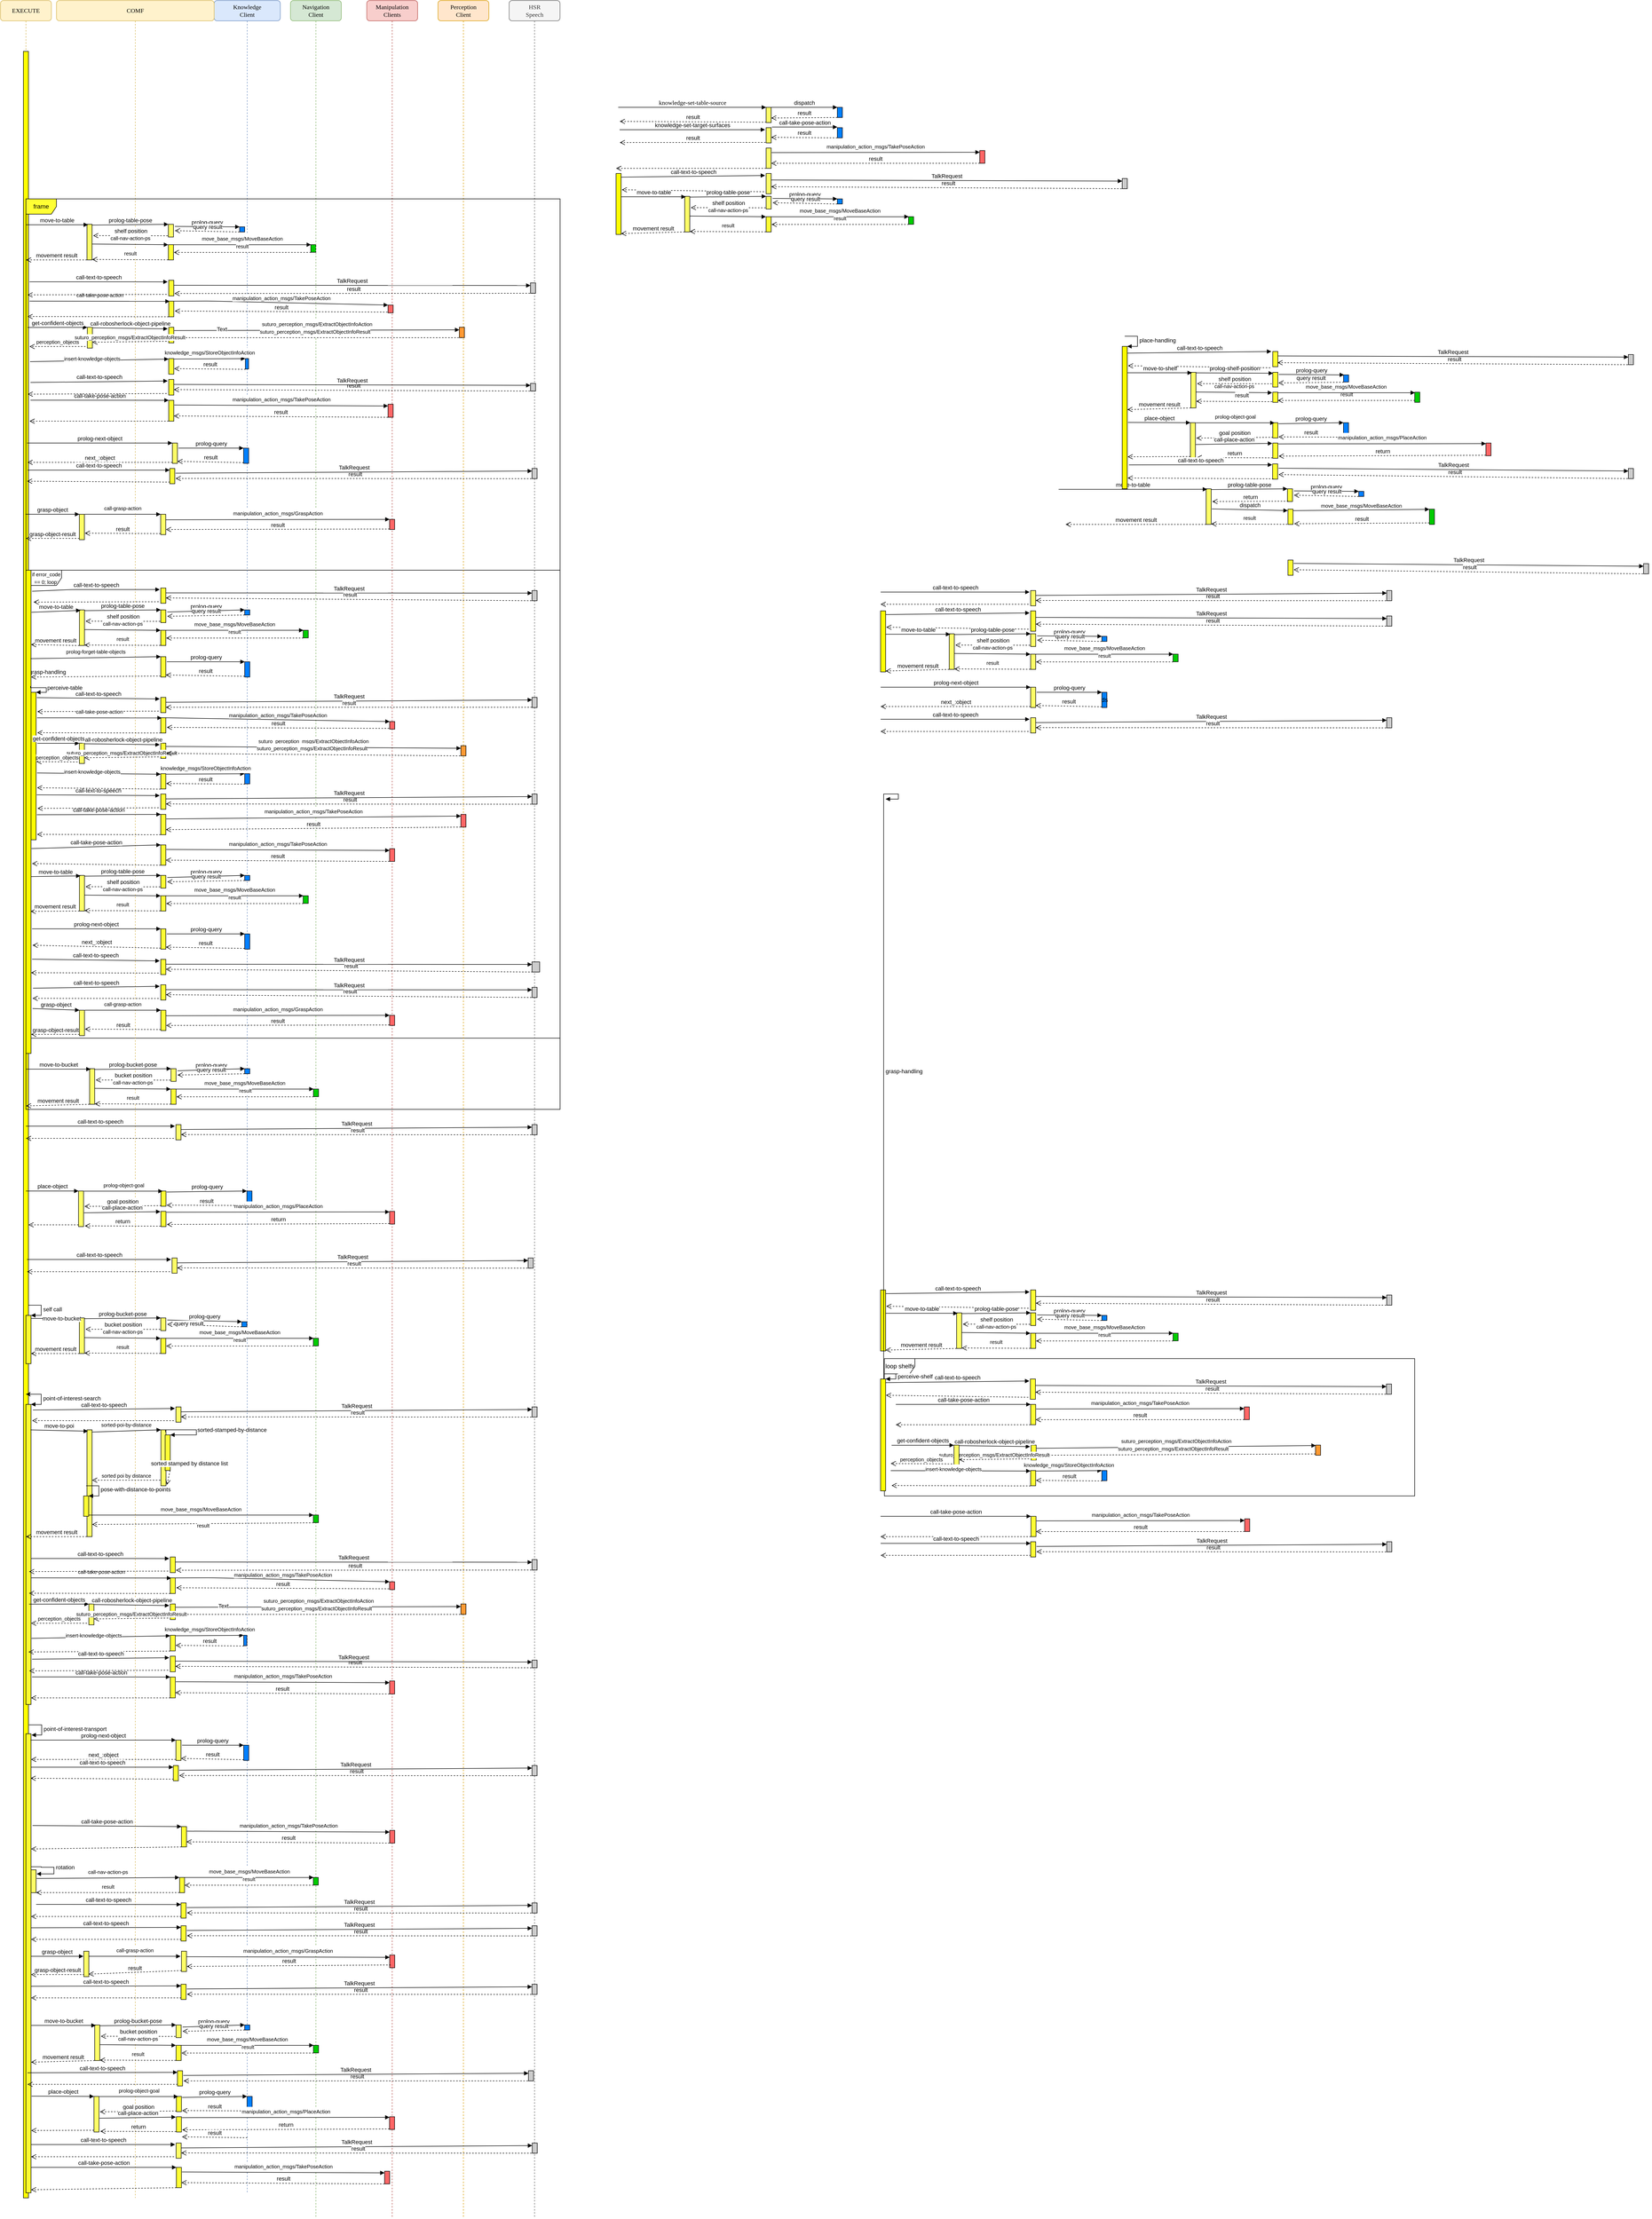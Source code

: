 <mxfile version="13.0.9" type="device"><diagram name="Page-1" id="13e1069c-82ec-6db2-03f1-153e76fe0fe0"><mxGraphModel dx="1355" dy="776" grid="1" gridSize="10" guides="1" tooltips="1" connect="1" arrows="1" fold="1" page="1" pageScale="1" pageWidth="1100" pageHeight="850" background="#ffffff" math="0" shadow="0"><root><mxCell id="0"/><mxCell id="1" parent="0"/><mxCell id="vyyCFOf6fEhxNRoXq2Ci-168" value="&lt;font style=&quot;font-size: 10px&quot;&gt;if&amp;nbsp;error_code == 0; loop:&lt;/font&gt;" style="shape=umlFrame;whiteSpace=wrap;html=1;" parent="1" vertex="1"><mxGeometry x="60" y="1160" width="1040" height="920" as="geometry"/></mxCell><mxCell id="7baba1c4bc27f4b0-4" value="Knowledge&lt;br&gt;Client" style="shape=umlLifeline;perimeter=lifelinePerimeter;whiteSpace=wrap;html=1;container=1;collapsible=0;recursiveResize=0;outlineConnect=0;rounded=1;shadow=0;comic=0;labelBackgroundColor=none;strokeWidth=1;fontFamily=Verdana;fontSize=12;align=center;fillColor=#dae8fc;strokeColor=#6c8ebf;" parent="1" vertex="1"><mxGeometry x="420" y="40" width="130" height="4310" as="geometry"/></mxCell><mxCell id="KzXa6E4dUmW2qSOJ1HLO-264" value="" style="html=1;points=[];perimeter=orthogonalPerimeter;fillColor=#007FFF;" parent="7baba1c4bc27f4b0-4" vertex="1"><mxGeometry x="58.0" y="3213.91" width="6.33" height="20.52" as="geometry"/></mxCell><mxCell id="KzXa6E4dUmW2qSOJ1HLO-515" value="" style="html=1;points=[];perimeter=orthogonalPerimeter;fillColor=#007FFF;" parent="7baba1c4bc27f4b0-4" vertex="1"><mxGeometry x="60.0" y="2100" width="10" height="10" as="geometry"/></mxCell><mxCell id="vyyCFOf6fEhxNRoXq2Ci-365" value="" style="html=1;points=[];perimeter=orthogonalPerimeter;fillColor=#007FFF;" parent="7baba1c4bc27f4b0-4" vertex="1"><mxGeometry x="54.33" y="2597.5" width="10" height="10" as="geometry"/></mxCell><mxCell id="KzXa6E4dUmW2qSOJ1HLO-361" value="" style="html=1;points=[];perimeter=orthogonalPerimeter;fillColor=#007FFF;" parent="7baba1c4bc27f4b0-4" vertex="1"><mxGeometry x="58.0" y="3430" width="10" height="30" as="geometry"/></mxCell><mxCell id="KzXa6E4dUmW2qSOJ1HLO-601" value="" style="html=1;points=[];perimeter=orthogonalPerimeter;fillColor=#007FFF;" parent="7baba1c4bc27f4b0-4" vertex="1"><mxGeometry x="60" y="3980" width="10" height="10" as="geometry"/></mxCell><mxCell id="vyyCFOf6fEhxNRoXq2Ci-167" value="" style="html=1;points=[];perimeter=orthogonalPerimeter;fillColor=#007FFF;" parent="7baba1c4bc27f4b0-4" vertex="1"><mxGeometry x="60" y="1300.05" width="10" height="30" as="geometry"/></mxCell><mxCell id="vyyCFOf6fEhxNRoXq2Ci-164" value="" style="html=1;points=[];perimeter=orthogonalPerimeter;fillColor=#007FFF;" parent="7baba1c4bc27f4b0-4" vertex="1"><mxGeometry x="60" y="1198.05" width="10" height="10" as="geometry"/></mxCell><mxCell id="vyyCFOf6fEhxNRoXq2Ci-231" value="" style="html=1;points=[];perimeter=orthogonalPerimeter;fillColor=#007FFF;" parent="7baba1c4bc27f4b0-4" vertex="1"><mxGeometry x="60" y="1520.05" width="10" height="20" as="geometry"/></mxCell><mxCell id="vyyCFOf6fEhxNRoXq2Ci-334" value="" style="html=1;points=[];perimeter=orthogonalPerimeter;fillColor=#007FFF;" parent="7baba1c4bc27f4b0-4" vertex="1"><mxGeometry x="64.33" y="2340.48" width="10" height="30" as="geometry"/></mxCell><mxCell id="vyyCFOf6fEhxNRoXq2Ci-166" value="" style="html=1;points=[];perimeter=orthogonalPerimeter;fillColor=#007FFF;" parent="7baba1c4bc27f4b0-4" vertex="1"><mxGeometry x="60" y="1835.05" width="10" height="30" as="geometry"/></mxCell><mxCell id="7baba1c4bc27f4b0-2" value="COMF" style="shape=umlLifeline;perimeter=lifelinePerimeter;whiteSpace=wrap;html=1;container=1;collapsible=0;recursiveResize=0;outlineConnect=0;rounded=1;shadow=0;comic=0;labelBackgroundColor=none;strokeWidth=1;fontFamily=Verdana;fontSize=12;align=center;fillColor=#fff2cc;strokeColor=#d6b656;" parent="1" vertex="1"><mxGeometry x="110" y="40" width="310" height="4320" as="geometry"/></mxCell><mxCell id="vyyCFOf6fEhxNRoXq2Ci-169" value="" style="html=1;points=[];perimeter=orthogonalPerimeter;fillColor=#FFFF66;" parent="7baba1c4bc27f4b0-2" vertex="1"><mxGeometry x="45.14" y="1985.05" width="10" height="50" as="geometry"/></mxCell><mxCell id="vyyCFOf6fEhxNRoXq2Ci-170" value="" style="html=1;points=[];perimeter=orthogonalPerimeter;fillColor=#FFFF66;" parent="7baba1c4bc27f4b0-2" vertex="1"><mxGeometry x="45.14" y="1720.05" width="10" height="70" as="geometry"/></mxCell><mxCell id="vyyCFOf6fEhxNRoXq2Ci-171" value="" style="html=1;points=[];perimeter=orthogonalPerimeter;fillColor=#FFFF66;" parent="7baba1c4bc27f4b0-2" vertex="1"><mxGeometry x="45" y="1460.05" width="10" height="40" as="geometry"/></mxCell><mxCell id="vyyCFOf6fEhxNRoXq2Ci-172" value="" style="html=1;points=[];perimeter=orthogonalPerimeter;fillColor=#FFFF66;" parent="7baba1c4bc27f4b0-2" vertex="1"><mxGeometry x="44.97" y="1010.05" width="10" height="50" as="geometry"/></mxCell><mxCell id="vyyCFOf6fEhxNRoXq2Ci-173" value="" style="html=1;points=[];perimeter=orthogonalPerimeter;fillColor=#FFFF66;" parent="7baba1c4bc27f4b0-2" vertex="1"><mxGeometry x="45.14" y="1198.05" width="10" height="70" as="geometry"/></mxCell><mxCell id="vyyCFOf6fEhxNRoXq2Ci-174" value="" style="html=1;points=[];perimeter=orthogonalPerimeter;fillColor=#FFFF66;" parent="7baba1c4bc27f4b0-2" vertex="1"><mxGeometry x="204.83" y="1010.05" width="10" height="40" as="geometry"/></mxCell><mxCell id="vyyCFOf6fEhxNRoXq2Ci-175" value="" style="html=1;points=[];perimeter=orthogonalPerimeter;fillColor=#FFFF33;" parent="7baba1c4bc27f4b0-2" vertex="1"><mxGeometry x="205" y="1155.05" width="10" height="30" as="geometry"/></mxCell><mxCell id="vyyCFOf6fEhxNRoXq2Ci-176" value="" style="html=1;points=[];perimeter=orthogonalPerimeter;fillColor=#FFFF33;" parent="7baba1c4bc27f4b0-2" vertex="1"><mxGeometry x="205" y="1198.05" width="10" height="25" as="geometry"/></mxCell><mxCell id="vyyCFOf6fEhxNRoXq2Ci-177" value="" style="html=1;points=[];perimeter=orthogonalPerimeter;fillColor=#FFFF33;" parent="7baba1c4bc27f4b0-2" vertex="1"><mxGeometry x="205" y="1238.05" width="10" height="30" as="geometry"/></mxCell><mxCell id="vyyCFOf6fEhxNRoXq2Ci-178" value="" style="html=1;points=[];perimeter=orthogonalPerimeter;fillColor=#FFFF33;" parent="7baba1c4bc27f4b0-2" vertex="1"><mxGeometry x="205" y="1290.05" width="10" height="40" as="geometry"/></mxCell><mxCell id="vyyCFOf6fEhxNRoXq2Ci-183" value="" style="html=1;points=[];perimeter=orthogonalPerimeter;fillColor=#FFFF33;" parent="7baba1c4bc27f4b0-2" vertex="1"><mxGeometry x="205" y="1660.05" width="10" height="40" as="geometry"/></mxCell><mxCell id="vyyCFOf6fEhxNRoXq2Ci-186" value="" style="html=1;points=[];perimeter=orthogonalPerimeter;fillColor=#FFFF33;" parent="7baba1c4bc27f4b0-2" vertex="1"><mxGeometry x="205" y="1560.05" width="10" height="30" as="geometry"/></mxCell><mxCell id="vyyCFOf6fEhxNRoXq2Ci-187" value="" style="html=1;points=[];perimeter=orthogonalPerimeter;fillColor=#FFFF33;" parent="7baba1c4bc27f4b0-2" vertex="1"><mxGeometry x="205" y="1600.05" width="10" height="40" as="geometry"/></mxCell><mxCell id="vyyCFOf6fEhxNRoXq2Ci-188" value="" style="html=1;points=[];perimeter=orthogonalPerimeter;fillColor=#FFFF33;" parent="7baba1c4bc27f4b0-2" vertex="1"><mxGeometry x="205" y="1825.05" width="10" height="40" as="geometry"/></mxCell><mxCell id="vyyCFOf6fEhxNRoXq2Ci-189" value="" style="html=1;points=[];perimeter=orthogonalPerimeter;fillColor=#FFFF33;" parent="7baba1c4bc27f4b0-2" vertex="1"><mxGeometry x="205" y="1720.05" width="10" height="25" as="geometry"/></mxCell><mxCell id="vyyCFOf6fEhxNRoXq2Ci-190" value="" style="html=1;points=[];perimeter=orthogonalPerimeter;fillColor=#FFFF33;" parent="7baba1c4bc27f4b0-2" vertex="1"><mxGeometry x="205" y="1760.05" width="10" height="30" as="geometry"/></mxCell><mxCell id="vyyCFOf6fEhxNRoXq2Ci-191" value="" style="html=1;points=[];perimeter=orthogonalPerimeter;fillColor=#FFFF33;" parent="7baba1c4bc27f4b0-2" vertex="1"><mxGeometry x="205" y="1885.05" width="10" height="30" as="geometry"/></mxCell><mxCell id="vyyCFOf6fEhxNRoXq2Ci-192" value="" style="html=1;points=[];perimeter=orthogonalPerimeter;fillColor=#FFFF33;" parent="7baba1c4bc27f4b0-2" vertex="1"><mxGeometry x="205" y="1935.05" width="10" height="30" as="geometry"/></mxCell><mxCell id="vyyCFOf6fEhxNRoXq2Ci-193" value="" style="html=1;points=[];perimeter=orthogonalPerimeter;fillColor=#FFFF33;" parent="7baba1c4bc27f4b0-2" vertex="1"><mxGeometry x="205" y="1520.05" width="10" height="30" as="geometry"/></mxCell><mxCell id="vyyCFOf6fEhxNRoXq2Ci-194" value="" style="html=1;points=[];perimeter=orthogonalPerimeter;fillColor=#FFFF33;" parent="7baba1c4bc27f4b0-2" vertex="1"><mxGeometry x="205" y="1460.05" width="10" height="30" as="geometry"/></mxCell><mxCell id="vyyCFOf6fEhxNRoXq2Ci-195" value="" style="html=1;points=[];perimeter=orthogonalPerimeter;fillColor=#00CC00;" parent="7baba1c4bc27f4b0-2" vertex="1"><mxGeometry x="485" y="1760.05" width="10" height="15" as="geometry"/></mxCell><mxCell id="vyyCFOf6fEhxNRoXq2Ci-206" value="&lt;div style=&quot;line-height: 19px&quot;&gt;&lt;font style=&quot;font-size: 10px&quot;&gt;call-grasp-action&lt;/font&gt;&lt;/div&gt;" style="html=1;verticalAlign=bottom;endArrow=block;entryX=0;entryY=0;exitX=1.067;exitY=-0.001;exitDx=0;exitDy=0;exitPerimeter=0;" parent="7baba1c4bc27f4b0-2" source="vyyCFOf6fEhxNRoXq2Ci-172" target="vyyCFOf6fEhxNRoXq2Ci-174" edge="1"><mxGeometry relative="1" as="geometry"><mxPoint x="134.83" y="1010.05" as="sourcePoint"/></mxGeometry></mxCell><mxCell id="vyyCFOf6fEhxNRoXq2Ci-207" value="result" style="html=1;verticalAlign=bottom;endArrow=open;dashed=1;endSize=8;exitX=0;exitY=0.95;entryX=1.071;entryY=0.743;entryDx=0;entryDy=0;entryPerimeter=0;" parent="7baba1c4bc27f4b0-2" source="vyyCFOf6fEhxNRoXq2Ci-174" target="vyyCFOf6fEhxNRoXq2Ci-172" edge="1"><mxGeometry relative="1" as="geometry"><mxPoint x="134.83" y="1086.05" as="targetPoint"/></mxGeometry></mxCell><mxCell id="vyyCFOf6fEhxNRoXq2Ci-214" value="" style="html=1;points=[];perimeter=orthogonalPerimeter;fillColor=#FFFF33;" parent="7baba1c4bc27f4b0-2" vertex="1"><mxGeometry x="205" y="1370.05" width="10" height="30" as="geometry"/></mxCell><mxCell id="vyyCFOf6fEhxNRoXq2Ci-215" value="" style="html=1;points=[];perimeter=orthogonalPerimeter;fillColor=#FFFF33;" parent="7baba1c4bc27f4b0-2" vertex="1"><mxGeometry x="205" y="1410.05" width="10" height="30" as="geometry"/></mxCell><mxCell id="vyyCFOf6fEhxNRoXq2Ci-222" value="&lt;meta http-equiv=&quot;content-type&quot; content=&quot;text/html; charset=utf-8&quot;&gt;&lt;span style=&quot;font-family: Helvetica; font-size: 10px; font-style: normal; font-variant-ligatures: normal; font-variant-caps: normal; font-weight: 400; letter-spacing: normal; orphans: 2; text-align: center; text-indent: 0px; text-transform: none; widows: 2; word-spacing: 0px; -webkit-text-stroke-width: 0px; text-decoration-style: initial; text-decoration-color: initial; float: none; display: inline !important;&quot;&gt;suturo_perception_msgs/ExtractObjectInfoResult&lt;/span&gt;" style="html=1;verticalAlign=bottom;endArrow=open;dashed=1;endSize=8;exitX=-0.4;exitY=0.9;exitDx=0;exitDy=0;exitPerimeter=0;fontStyle=0;entryX=0.983;entryY=0.717;entryDx=0;entryDy=0;entryPerimeter=0;" parent="7baba1c4bc27f4b0-2" source="vyyCFOf6fEhxNRoXq2Ci-194" target="vyyCFOf6fEhxNRoXq2Ci-171" edge="1"><mxGeometry relative="1" as="geometry"><mxPoint x="-29" y="1511.05" as="sourcePoint"/><mxPoint x="70" y="1498.05" as="targetPoint"/></mxGeometry></mxCell><mxCell id="vyyCFOf6fEhxNRoXq2Ci-223" value="call-robosherlock-object-pipeline" style="html=1;verticalAlign=bottom;endArrow=block;entryX=-0.2;entryY=0.1;entryDx=0;entryDy=0;entryPerimeter=0;exitX=1.067;exitY=0.029;exitDx=0;exitDy=0;exitPerimeter=0;" parent="7baba1c4bc27f4b0-2" source="vyyCFOf6fEhxNRoXq2Ci-171" target="vyyCFOf6fEhxNRoXq2Ci-194" edge="1"><mxGeometry width="80" relative="1" as="geometry"><mxPoint x="90" y="1473.05" as="sourcePoint"/><mxPoint x="-40" y="1491.05" as="targetPoint"/></mxGeometry></mxCell><mxCell id="vyyCFOf6fEhxNRoXq2Ci-248" value="" style="html=1;points=[];perimeter=orthogonalPerimeter;fillColor=#FFFF33;" parent="7baba1c4bc27f4b0-2" vertex="1"><mxGeometry x="205.14" y="1985.05" width="10" height="40" as="geometry"/></mxCell><mxCell id="vyyCFOf6fEhxNRoXq2Ci-251" value="&lt;div style=&quot;line-height: 19px&quot;&gt;&lt;font style=&quot;font-size: 10px&quot;&gt;call-grasp-action&lt;/font&gt;&lt;/div&gt;" style="html=1;verticalAlign=bottom;endArrow=block;entryX=0;entryY=0;exitX=1.067;exitY=-0.001;exitDx=0;exitDy=0;exitPerimeter=0;" parent="7baba1c4bc27f4b0-2" source="vyyCFOf6fEhxNRoXq2Ci-169" target="vyyCFOf6fEhxNRoXq2Ci-248" edge="1"><mxGeometry relative="1" as="geometry"><mxPoint x="145.14" y="1985.05" as="sourcePoint"/></mxGeometry></mxCell><mxCell id="vyyCFOf6fEhxNRoXq2Ci-252" value="result" style="html=1;verticalAlign=bottom;endArrow=open;dashed=1;endSize=8;exitX=0;exitY=0.95;entryX=1.071;entryY=0.743;entryDx=0;entryDy=0;entryPerimeter=0;" parent="7baba1c4bc27f4b0-2" source="vyyCFOf6fEhxNRoXq2Ci-248" target="vyyCFOf6fEhxNRoXq2Ci-169" edge="1"><mxGeometry relative="1" as="geometry"><mxPoint x="145.14" y="2061.05" as="targetPoint"/></mxGeometry></mxCell><mxCell id="vyyCFOf6fEhxNRoXq2Ci-259" value="shelf position" style="html=1;verticalAlign=bottom;endArrow=open;dashed=1;endSize=8;exitX=-0.1;exitY=0.9;exitDx=0;exitDy=0;exitPerimeter=0;entryX=1.21;entryY=0.317;entryDx=0;entryDy=0;entryPerimeter=0;" parent="7baba1c4bc27f4b0-2" source="vyyCFOf6fEhxNRoXq2Ci-189" target="vyyCFOf6fEhxNRoXq2Ci-170" edge="1"><mxGeometry relative="1" as="geometry"><mxPoint x="193.14" y="1726.04" as="sourcePoint"/><mxPoint x="65.14" y="1725.05" as="targetPoint"/></mxGeometry></mxCell><mxCell id="vyyCFOf6fEhxNRoXq2Ci-260" value="prolog-table-pose" style="html=1;verticalAlign=bottom;endArrow=block;entryX=0;entryY=0;entryDx=0;entryDy=0;entryPerimeter=0;exitX=1.003;exitY=0.021;exitDx=0;exitDy=0;exitPerimeter=0;" parent="7baba1c4bc27f4b0-2" source="vyyCFOf6fEhxNRoXq2Ci-170" target="vyyCFOf6fEhxNRoXq2Ci-189" edge="1"><mxGeometry width="80" relative="1" as="geometry"><mxPoint x="85.14" y="1699.55" as="sourcePoint"/><mxPoint x="165.14" y="1699.55" as="targetPoint"/></mxGeometry></mxCell><mxCell id="vyyCFOf6fEhxNRoXq2Ci-263" value="&lt;div style=&quot;line-height: 19px&quot;&gt;&lt;font style=&quot;font-size: 10px&quot;&gt;call-nav-action-ps&lt;/font&gt;&lt;/div&gt;" style="html=1;verticalAlign=bottom;endArrow=block;entryX=-0.031;entryY=0.003;entryDx=0;entryDy=0;entryPerimeter=0;exitX=1.003;exitY=0.553;exitDx=0;exitDy=0;exitPerimeter=0;" parent="7baba1c4bc27f4b0-2" source="vyyCFOf6fEhxNRoXq2Ci-170" target="vyyCFOf6fEhxNRoXq2Ci-190" edge="1"><mxGeometry width="80" relative="1" as="geometry"><mxPoint x="100.14" y="1765.05" as="sourcePoint"/><mxPoint x="180.14" y="1765.05" as="targetPoint"/></mxGeometry></mxCell><mxCell id="vyyCFOf6fEhxNRoXq2Ci-264" value="&lt;div style=&quot;line-height: 19px&quot;&gt;&lt;font style=&quot;font-size: 10px&quot;&gt;result&lt;/font&gt;&lt;/div&gt;" style="html=1;verticalAlign=bottom;endArrow=open;dashed=1;endSize=8;exitX=-0.031;exitY=0.992;exitDx=0;exitDy=0;exitPerimeter=0;entryX=1.003;entryY=0.987;entryDx=0;entryDy=0;entryPerimeter=0;" parent="7baba1c4bc27f4b0-2" source="vyyCFOf6fEhxNRoXq2Ci-190" target="vyyCFOf6fEhxNRoXq2Ci-170" edge="1"><mxGeometry relative="1" as="geometry"><mxPoint x="505.52" y="1785.32" as="sourcePoint"/><mxPoint x="235.86" y="1785.32" as="targetPoint"/></mxGeometry></mxCell><mxCell id="vyyCFOf6fEhxNRoXq2Ci-265" value="&lt;div style=&quot;line-height: 19px&quot;&gt;&lt;font style=&quot;font-size: 10px&quot;&gt;move_base_msgs/MoveBaseAction&lt;/font&gt;&lt;/div&gt;" style="html=1;verticalAlign=bottom;endArrow=block;entryX=0.038;entryY=0.007;entryDx=0;entryDy=0;entryPerimeter=0;exitX=1.003;exitY=0.003;exitDx=0;exitDy=0;exitPerimeter=0;" parent="7baba1c4bc27f4b0-2" source="vyyCFOf6fEhxNRoXq2Ci-190" target="vyyCFOf6fEhxNRoXq2Ci-195" edge="1"><mxGeometry width="80" relative="1" as="geometry"><mxPoint x="250.14" y="1765.05" as="sourcePoint"/><mxPoint x="330.14" y="1765.05" as="targetPoint"/></mxGeometry></mxCell><mxCell id="vyyCFOf6fEhxNRoXq2Ci-266" value="&lt;div style=&quot;line-height: 19px&quot;&gt;&lt;font style=&quot;font-size: 10px&quot;&gt;result&lt;/font&gt;&lt;/div&gt;" style="html=1;verticalAlign=bottom;endArrow=open;dashed=1;endSize=8;exitX=0.038;exitY=1.018;exitDx=0;exitDy=0;exitPerimeter=0;entryX=1.072;entryY=0.509;entryDx=0;entryDy=0;entryPerimeter=0;" parent="7baba1c4bc27f4b0-2" source="vyyCFOf6fEhxNRoXq2Ci-195" target="vyyCFOf6fEhxNRoXq2Ci-190" edge="1"><mxGeometry relative="1" as="geometry"><mxPoint x="470.14" y="1775.05" as="sourcePoint"/><mxPoint x="390.14" y="1775.05" as="targetPoint"/></mxGeometry></mxCell><mxCell id="vyyCFOf6fEhxNRoXq2Ci-279" value="shelf position" style="html=1;verticalAlign=bottom;endArrow=open;dashed=1;endSize=8;exitX=-0.1;exitY=0.9;exitDx=0;exitDy=0;exitPerimeter=0;entryX=1.21;entryY=0.317;entryDx=0;entryDy=0;entryPerimeter=0;" parent="7baba1c4bc27f4b0-2" source="vyyCFOf6fEhxNRoXq2Ci-176" target="vyyCFOf6fEhxNRoXq2Ci-173" edge="1"><mxGeometry relative="1" as="geometry"><mxPoint x="207.94" y="1204.04" as="sourcePoint"/><mxPoint x="79.94" y="1203.05" as="targetPoint"/></mxGeometry></mxCell><mxCell id="vyyCFOf6fEhxNRoXq2Ci-280" value="prolog-table-pose" style="html=1;verticalAlign=bottom;endArrow=block;entryX=0;entryY=0;entryDx=0;entryDy=0;entryPerimeter=0;exitX=1.003;exitY=0.021;exitDx=0;exitDy=0;exitPerimeter=0;" parent="7baba1c4bc27f4b0-2" source="vyyCFOf6fEhxNRoXq2Ci-173" target="vyyCFOf6fEhxNRoXq2Ci-176" edge="1"><mxGeometry width="80" relative="1" as="geometry"><mxPoint x="99.94" y="1177.55" as="sourcePoint"/><mxPoint x="179.94" y="1177.55" as="targetPoint"/></mxGeometry></mxCell><mxCell id="vyyCFOf6fEhxNRoXq2Ci-281" value="&lt;div style=&quot;line-height: 19px&quot;&gt;&lt;font style=&quot;font-size: 10px&quot;&gt;call-nav-action-ps&lt;/font&gt;&lt;/div&gt;" style="html=1;verticalAlign=bottom;endArrow=block;entryX=-0.031;entryY=0.003;entryDx=0;entryDy=0;entryPerimeter=0;exitX=1.003;exitY=0.553;exitDx=0;exitDy=0;exitPerimeter=0;" parent="7baba1c4bc27f4b0-2" source="vyyCFOf6fEhxNRoXq2Ci-173" target="vyyCFOf6fEhxNRoXq2Ci-177" edge="1"><mxGeometry width="80" relative="1" as="geometry"><mxPoint x="114.94" y="1243.05" as="sourcePoint"/><mxPoint x="194.94" y="1243.05" as="targetPoint"/></mxGeometry></mxCell><mxCell id="vyyCFOf6fEhxNRoXq2Ci-282" value="&lt;div style=&quot;line-height: 19px&quot;&gt;&lt;font style=&quot;font-size: 10px&quot;&gt;result&lt;/font&gt;&lt;/div&gt;" style="html=1;verticalAlign=bottom;endArrow=open;dashed=1;endSize=8;exitX=-0.031;exitY=0.992;exitDx=0;exitDy=0;exitPerimeter=0;entryX=1.003;entryY=0.987;entryDx=0;entryDy=0;entryPerimeter=0;" parent="7baba1c4bc27f4b0-2" source="vyyCFOf6fEhxNRoXq2Ci-177" target="vyyCFOf6fEhxNRoXq2Ci-173" edge="1"><mxGeometry relative="1" as="geometry"><mxPoint x="520.32" y="1263.32" as="sourcePoint"/><mxPoint x="250.66" y="1263.32" as="targetPoint"/></mxGeometry></mxCell><mxCell id="vyyCFOf6fEhxNRoXq2Ci-283" value="&lt;div style=&quot;line-height: 19px&quot;&gt;&lt;font style=&quot;font-size: 10px&quot;&gt;move_base_msgs/MoveBaseAction&lt;/font&gt;&lt;/div&gt;" style="html=1;verticalAlign=bottom;endArrow=block;entryX=0.038;entryY=0.007;entryDx=0;entryDy=0;entryPerimeter=0;exitX=1.003;exitY=0.003;exitDx=0;exitDy=0;exitPerimeter=0;" parent="7baba1c4bc27f4b0-2" source="vyyCFOf6fEhxNRoXq2Ci-177" target="vyyCFOf6fEhxNRoXq2Ci-290" edge="1"><mxGeometry width="80" relative="1" as="geometry"><mxPoint x="264.94" y="1243.05" as="sourcePoint"/><mxPoint x="344.94" y="1243.05" as="targetPoint"/></mxGeometry></mxCell><mxCell id="vyyCFOf6fEhxNRoXq2Ci-284" value="&lt;div style=&quot;line-height: 19px&quot;&gt;&lt;font style=&quot;font-size: 10px&quot;&gt;result&lt;/font&gt;&lt;/div&gt;" style="html=1;verticalAlign=bottom;endArrow=open;dashed=1;endSize=8;exitX=0.038;exitY=1.018;exitDx=0;exitDy=0;exitPerimeter=0;entryX=1.072;entryY=0.509;entryDx=0;entryDy=0;entryPerimeter=0;" parent="7baba1c4bc27f4b0-2" source="vyyCFOf6fEhxNRoXq2Ci-290" target="vyyCFOf6fEhxNRoXq2Ci-177" edge="1"><mxGeometry relative="1" as="geometry"><mxPoint x="484.94" y="1253.05" as="sourcePoint"/><mxPoint x="404.94" y="1253.05" as="targetPoint"/></mxGeometry></mxCell><mxCell id="vyyCFOf6fEhxNRoXq2Ci-290" value="" style="html=1;points=[];perimeter=orthogonalPerimeter;fillColor=#00CC00;" parent="7baba1c4bc27f4b0-2" vertex="1"><mxGeometry x="485" y="1238.05" width="10" height="15" as="geometry"/></mxCell><mxCell id="vyyCFOf6fEhxNRoXq2Ci-335" value="" style="html=1;points=[];perimeter=orthogonalPerimeter;fillColor=#FFFF66;" parent="7baba1c4bc27f4b0-2" vertex="1"><mxGeometry x="43.33" y="2340.48" width="10" height="70" as="geometry"/></mxCell><mxCell id="vyyCFOf6fEhxNRoXq2Ci-336" value="" style="html=1;points=[];perimeter=orthogonalPerimeter;fillColor=#FFFF33;" parent="7baba1c4bc27f4b0-2" vertex="1"><mxGeometry x="205.33" y="2340.48" width="10" height="30" as="geometry"/></mxCell><mxCell id="vyyCFOf6fEhxNRoXq2Ci-337" value="" style="html=1;points=[];perimeter=orthogonalPerimeter;fillColor=#FFFF33;" parent="7baba1c4bc27f4b0-2" vertex="1"><mxGeometry x="205.33" y="2380.48" width="10" height="30" as="geometry"/></mxCell><mxCell id="vyyCFOf6fEhxNRoXq2Ci-339" value="result" style="html=1;verticalAlign=bottom;endArrow=open;dashed=1;endSize=8;exitX=0;exitY=0.95;entryX=1.333;entryY=0.348;entryDx=0;entryDy=0;entryPerimeter=0;" parent="7baba1c4bc27f4b0-2" source="vyyCFOf6fEhxNRoXq2Ci-334" edge="1"><mxGeometry relative="1" as="geometry"><mxPoint x="216.66" y="2368.32" as="targetPoint"/></mxGeometry></mxCell><mxCell id="vyyCFOf6fEhxNRoXq2Ci-340" value="&lt;div style=&quot;line-height: 19px&quot;&gt;&lt;font style=&quot;font-size: 10px&quot;&gt;prolog-object-goal&lt;/font&gt;&lt;/div&gt;" style="html=1;verticalAlign=bottom;endArrow=block;exitX=1.083;exitY=0.004;exitDx=0;exitDy=0;exitPerimeter=0;" parent="7baba1c4bc27f4b0-2" source="vyyCFOf6fEhxNRoXq2Ci-335" edge="1"><mxGeometry relative="1" as="geometry"><mxPoint x="133.33" y="2340.48" as="sourcePoint"/><mxPoint x="208.83" y="2340.76" as="targetPoint"/></mxGeometry></mxCell><mxCell id="vyyCFOf6fEhxNRoXq2Ci-342" value="goal position" style="html=1;verticalAlign=bottom;endArrow=open;dashed=1;endSize=8;exitX=0.05;exitY=0.956;exitDx=0;exitDy=0;exitPerimeter=0;entryX=1.167;entryY=0.433;entryDx=0;entryDy=0;entryPerimeter=0;" parent="7baba1c4bc27f4b0-2" source="vyyCFOf6fEhxNRoXq2Ci-336" target="vyyCFOf6fEhxNRoXq2Ci-335" edge="1"><mxGeometry relative="1" as="geometry"><mxPoint x="79.33" y="2370.48" as="targetPoint"/><mxPoint x="149.33" y="2370.48" as="sourcePoint"/></mxGeometry></mxCell><mxCell id="vyyCFOf6fEhxNRoXq2Ci-343" value="return" style="html=1;verticalAlign=bottom;endArrow=open;dashed=1;endSize=8;entryX=1.243;entryY=0.98;entryDx=0;entryDy=0;entryPerimeter=0;exitX=-0.043;exitY=0.971;exitDx=0;exitDy=0;exitPerimeter=0;" parent="7baba1c4bc27f4b0-2" source="vyyCFOf6fEhxNRoXq2Ci-337" target="vyyCFOf6fEhxNRoXq2Ci-335" edge="1"><mxGeometry relative="1" as="geometry"><mxPoint x="133.33" y="2461.48" as="targetPoint"/><mxPoint x="179.33" y="2405.48" as="sourcePoint"/></mxGeometry></mxCell><mxCell id="vyyCFOf6fEhxNRoXq2Ci-344" value="call-place-action" style="html=1;verticalAlign=bottom;endArrow=block;exitX=1.083;exitY=0.612;exitDx=0;exitDy=0;exitPerimeter=0;entryX=-0.1;entryY=0.021;entryDx=0;entryDy=0;entryPerimeter=0;" parent="7baba1c4bc27f4b0-2" source="vyyCFOf6fEhxNRoXq2Ci-335" target="vyyCFOf6fEhxNRoXq2Ci-337" edge="1"><mxGeometry relative="1" as="geometry"><mxPoint x="133.33" y="2385.48" as="sourcePoint"/><mxPoint x="189.33" y="2385.48" as="targetPoint"/></mxGeometry></mxCell><mxCell id="vyyCFOf6fEhxNRoXq2Ci-366" value="" style="html=1;points=[];perimeter=orthogonalPerimeter;fillColor=#FFFF66;" parent="7baba1c4bc27f4b0-2" vertex="1"><mxGeometry x="45" y="2590" width="10" height="70" as="geometry"/></mxCell><mxCell id="vyyCFOf6fEhxNRoXq2Ci-367" value="" style="html=1;points=[];perimeter=orthogonalPerimeter;fillColor=#FFFF66;" parent="7baba1c4bc27f4b0-2" vertex="1"><mxGeometry x="205" y="2590" width="10" height="25" as="geometry"/></mxCell><mxCell id="vyyCFOf6fEhxNRoXq2Ci-368" value="" style="html=1;points=[];perimeter=orthogonalPerimeter;fillColor=#FFFF33;" parent="7baba1c4bc27f4b0-2" vertex="1"><mxGeometry x="205" y="2630" width="10" height="30" as="geometry"/></mxCell><mxCell id="vyyCFOf6fEhxNRoXq2Ci-373" value="bucket position" style="html=1;verticalAlign=bottom;endArrow=open;dashed=1;endSize=8;exitX=-0.1;exitY=0.9;exitDx=0;exitDy=0;exitPerimeter=0;entryX=1.21;entryY=0.317;entryDx=0;entryDy=0;entryPerimeter=0;" parent="7baba1c4bc27f4b0-2" source="vyyCFOf6fEhxNRoXq2Ci-367" target="vyyCFOf6fEhxNRoXq2Ci-366" edge="1"><mxGeometry relative="1" as="geometry"><mxPoint x="183" y="2595.99" as="sourcePoint"/><mxPoint x="55" y="2595" as="targetPoint"/></mxGeometry></mxCell><mxCell id="vyyCFOf6fEhxNRoXq2Ci-374" value="prolog-bucket-pose" style="html=1;verticalAlign=bottom;endArrow=block;entryX=0;entryY=0;entryDx=0;entryDy=0;entryPerimeter=0;exitX=1.003;exitY=0.021;exitDx=0;exitDy=0;exitPerimeter=0;" parent="7baba1c4bc27f4b0-2" source="vyyCFOf6fEhxNRoXq2Ci-366" target="vyyCFOf6fEhxNRoXq2Ci-367" edge="1"><mxGeometry width="80" relative="1" as="geometry"><mxPoint x="75" y="2569.5" as="sourcePoint"/><mxPoint x="155" y="2569.5" as="targetPoint"/></mxGeometry></mxCell><mxCell id="vyyCFOf6fEhxNRoXq2Ci-375" value="&lt;div style=&quot;line-height: 19px&quot;&gt;&lt;font style=&quot;font-size: 10px&quot;&gt;call-nav-action-ps&lt;/font&gt;&lt;/div&gt;" style="html=1;verticalAlign=bottom;endArrow=block;entryX=-0.031;entryY=0.003;entryDx=0;entryDy=0;entryPerimeter=0;exitX=1.003;exitY=0.553;exitDx=0;exitDy=0;exitPerimeter=0;" parent="7baba1c4bc27f4b0-2" source="vyyCFOf6fEhxNRoXq2Ci-366" target="vyyCFOf6fEhxNRoXq2Ci-368" edge="1"><mxGeometry width="80" relative="1" as="geometry"><mxPoint x="90" y="2635" as="sourcePoint"/><mxPoint x="170" y="2635" as="targetPoint"/></mxGeometry></mxCell><mxCell id="vyyCFOf6fEhxNRoXq2Ci-378" value="&lt;div style=&quot;line-height: 19px&quot;&gt;&lt;font style=&quot;font-size: 10px&quot;&gt;result&lt;/font&gt;&lt;/div&gt;" style="html=1;verticalAlign=bottom;endArrow=open;dashed=1;endSize=8;exitX=-0.031;exitY=0.992;exitDx=0;exitDy=0;exitPerimeter=0;entryX=1.003;entryY=0.987;entryDx=0;entryDy=0;entryPerimeter=0;" parent="7baba1c4bc27f4b0-2" source="vyyCFOf6fEhxNRoXq2Ci-368" target="vyyCFOf6fEhxNRoXq2Ci-366" edge="1"><mxGeometry relative="1" as="geometry"><mxPoint x="495.38" y="2655.27" as="sourcePoint"/><mxPoint x="225.72" y="2655.27" as="targetPoint"/></mxGeometry></mxCell><mxCell id="vyyCFOf6fEhxNRoXq2Ci-392" value="" style="html=1;points=[];perimeter=orthogonalPerimeter;fillColor=#FFFF66;" parent="7baba1c4bc27f4b0-2" vertex="1"><mxGeometry x="205.33" y="2810" width="10" height="110" as="geometry"/></mxCell><mxCell id="vyyCFOf6fEhxNRoXq2Ci-398" value="" style="html=1;points=[];perimeter=orthogonalPerimeter;fillColor=#FFFF66;" parent="7baba1c4bc27f4b0-2" vertex="1"><mxGeometry x="60" y="2810" width="10" height="210" as="geometry"/></mxCell><mxCell id="vyyCFOf6fEhxNRoXq2Ci-388" value="&lt;div style=&quot;line-height: 19px&quot;&gt;&lt;font style=&quot;font-size: 10px&quot;&gt;sorted-poi-by-distance&lt;/font&gt;&lt;/div&gt;" style="html=1;verticalAlign=bottom;endArrow=block;entryX=0;entryY=0;entryDx=0;entryDy=0;entryPerimeter=0;exitX=1.003;exitY=0.021;exitDx=0;exitDy=0;exitPerimeter=0;" parent="7baba1c4bc27f4b0-2" source="vyyCFOf6fEhxNRoXq2Ci-398" target="vyyCFOf6fEhxNRoXq2Ci-392" edge="1"><mxGeometry width="80" relative="1" as="geometry"><mxPoint x="-65" y="2749.5" as="sourcePoint"/><mxPoint x="15" y="2749.5" as="targetPoint"/></mxGeometry></mxCell><mxCell id="vyyCFOf6fEhxNRoXq2Ci-389" value="&lt;span style=&quot;font-size: 10px&quot;&gt;sorted poi by distance&lt;/span&gt;" style="html=1;verticalAlign=bottom;endArrow=open;dashed=1;endSize=8;exitX=-0.1;exitY=0.9;exitDx=0;exitDy=0;exitPerimeter=0;" parent="7baba1c4bc27f4b0-2" source="vyyCFOf6fEhxNRoXq2Ci-392" target="vyyCFOf6fEhxNRoXq2Ci-398" edge="1"><mxGeometry relative="1" as="geometry"><mxPoint x="43" y="2775.99" as="sourcePoint"/><mxPoint x="-85" y="2775" as="targetPoint"/></mxGeometry></mxCell><mxCell id="vyyCFOf6fEhxNRoXq2Ci-404" value="" style="html=1;points=[];perimeter=orthogonalPerimeter;fillColor=#FFFF33;" parent="7baba1c4bc27f4b0-2" vertex="1"><mxGeometry x="53.33" y="2940" width="10" height="40" as="geometry"/></mxCell><mxCell id="vyyCFOf6fEhxNRoXq2Ci-405" value="pose-with-distance-to-points" style="edgeStyle=orthogonalEdgeStyle;html=1;align=left;spacingLeft=2;endArrow=block;rounded=0;entryX=1;entryY=0;" parent="7baba1c4bc27f4b0-2" target="vyyCFOf6fEhxNRoXq2Ci-404" edge="1"><mxGeometry relative="1" as="geometry"><mxPoint x="58.33" y="2920" as="sourcePoint"/><Array as="points"><mxPoint x="83.33" y="2920"/></Array></mxGeometry></mxCell><mxCell id="36meWWurI0VNX4vjTi_i-92" value="" style="group" vertex="1" connectable="0" parent="7baba1c4bc27f4b0-2"><mxGeometry x="60.0" y="440" width="450" height="70" as="geometry"/></mxCell><mxCell id="vyyCFOf6fEhxNRoXq2Ci-41" value="" style="html=1;points=[];perimeter=orthogonalPerimeter;fillColor=#007FFF;" parent="36meWWurI0VNX4vjTi_i-92" vertex="1"><mxGeometry x="300" y="5" width="10" height="10" as="geometry"/></mxCell><mxCell id="vyyCFOf6fEhxNRoXq2Ci-42" value="" style="html=1;points=[];perimeter=orthogonalPerimeter;fillColor=#FFFF66;" parent="36meWWurI0VNX4vjTi_i-92" vertex="1"><mxGeometry width="10" height="70" as="geometry"/></mxCell><mxCell id="vyyCFOf6fEhxNRoXq2Ci-43" value="" style="html=1;points=[];perimeter=orthogonalPerimeter;fillColor=#FFFF66;" parent="36meWWurI0VNX4vjTi_i-92" vertex="1"><mxGeometry x="160" width="10" height="25" as="geometry"/></mxCell><mxCell id="vyyCFOf6fEhxNRoXq2Ci-44" value="" style="html=1;points=[];perimeter=orthogonalPerimeter;fillColor=#FFFF33;" parent="36meWWurI0VNX4vjTi_i-92" vertex="1"><mxGeometry x="160" y="40" width="10" height="30" as="geometry"/></mxCell><mxCell id="vyyCFOf6fEhxNRoXq2Ci-45" value="prolog-query" style="html=1;verticalAlign=bottom;endArrow=block;entryX=0;entryY=0;entryDx=0;entryDy=0;entryPerimeter=0;exitX=1.279;exitY=0.164;exitDx=0;exitDy=0;exitPerimeter=0;" parent="36meWWurI0VNX4vjTi_i-92" source="vyyCFOf6fEhxNRoXq2Ci-43" target="vyyCFOf6fEhxNRoXq2Ci-41" edge="1"><mxGeometry width="80" relative="1" as="geometry"><mxPoint x="170" y="15" as="sourcePoint"/><mxPoint x="300" y="75" as="targetPoint"/></mxGeometry></mxCell><mxCell id="vyyCFOf6fEhxNRoXq2Ci-46" value="query result" style="html=1;verticalAlign=bottom;endArrow=open;dashed=1;endSize=8;exitX=0;exitY=1;exitDx=0;exitDy=0;exitPerimeter=0;entryX=1.279;entryY=0.501;entryDx=0;entryDy=0;entryPerimeter=0;" parent="36meWWurI0VNX4vjTi_i-92" source="vyyCFOf6fEhxNRoXq2Ci-41" target="vyyCFOf6fEhxNRoXq2Ci-43" edge="1"><mxGeometry relative="1" as="geometry"><mxPoint x="300" y="75" as="sourcePoint"/><mxPoint x="220" y="75" as="targetPoint"/></mxGeometry></mxCell><mxCell id="vyyCFOf6fEhxNRoXq2Ci-49" value="shelf position" style="html=1;verticalAlign=bottom;endArrow=open;dashed=1;endSize=8;exitX=-0.1;exitY=0.9;exitDx=0;exitDy=0;exitPerimeter=0;entryX=1.21;entryY=0.317;entryDx=0;entryDy=0;entryPerimeter=0;" parent="36meWWurI0VNX4vjTi_i-92" source="vyyCFOf6fEhxNRoXq2Ci-43" target="vyyCFOf6fEhxNRoXq2Ci-42" edge="1"><mxGeometry relative="1" as="geometry"><mxPoint x="138" y="5.99" as="sourcePoint"/><mxPoint x="10" y="5" as="targetPoint"/></mxGeometry></mxCell><mxCell id="vyyCFOf6fEhxNRoXq2Ci-50" value="prolog-table-pose" style="html=1;verticalAlign=bottom;endArrow=block;entryX=0;entryY=0;entryDx=0;entryDy=0;entryPerimeter=0;exitX=1.003;exitY=0.021;exitDx=0;exitDy=0;exitPerimeter=0;" parent="36meWWurI0VNX4vjTi_i-92" source="vyyCFOf6fEhxNRoXq2Ci-42" target="vyyCFOf6fEhxNRoXq2Ci-43" edge="1"><mxGeometry width="80" relative="1" as="geometry"><mxPoint x="30" y="-20.5" as="sourcePoint"/><mxPoint x="110" y="-20.5" as="targetPoint"/></mxGeometry></mxCell><mxCell id="vyyCFOf6fEhxNRoXq2Ci-51" value="&lt;div style=&quot;line-height: 19px&quot;&gt;&lt;font style=&quot;font-size: 10px&quot;&gt;call-nav-action-ps&lt;/font&gt;&lt;/div&gt;" style="html=1;verticalAlign=bottom;endArrow=block;entryX=-0.031;entryY=0.003;entryDx=0;entryDy=0;entryPerimeter=0;exitX=1.003;exitY=0.553;exitDx=0;exitDy=0;exitPerimeter=0;" parent="36meWWurI0VNX4vjTi_i-92" source="vyyCFOf6fEhxNRoXq2Ci-42" target="vyyCFOf6fEhxNRoXq2Ci-44" edge="1"><mxGeometry width="80" relative="1" as="geometry"><mxPoint x="45" y="45" as="sourcePoint"/><mxPoint x="125" y="45" as="targetPoint"/></mxGeometry></mxCell><mxCell id="vyyCFOf6fEhxNRoXq2Ci-52" value="&lt;div style=&quot;line-height: 19px&quot;&gt;&lt;font style=&quot;font-size: 10px&quot;&gt;move_base_msgs/MoveBaseAction&lt;/font&gt;&lt;/div&gt;" style="html=1;verticalAlign=bottom;endArrow=block;entryX=0.038;entryY=0.007;entryDx=0;entryDy=0;entryPerimeter=0;exitX=1.003;exitY=0.003;exitDx=0;exitDy=0;exitPerimeter=0;" parent="36meWWurI0VNX4vjTi_i-92" source="vyyCFOf6fEhxNRoXq2Ci-44" target="vyyCFOf6fEhxNRoXq2Ci-55" edge="1"><mxGeometry width="80" relative="1" as="geometry"><mxPoint x="195" y="45" as="sourcePoint"/><mxPoint x="275" y="45" as="targetPoint"/></mxGeometry></mxCell><mxCell id="vyyCFOf6fEhxNRoXq2Ci-53" value="&lt;div style=&quot;line-height: 19px&quot;&gt;&lt;font style=&quot;font-size: 10px&quot;&gt;result&lt;/font&gt;&lt;/div&gt;" style="html=1;verticalAlign=bottom;endArrow=open;dashed=1;endSize=8;exitX=0.038;exitY=1.018;exitDx=0;exitDy=0;exitPerimeter=0;entryX=1.072;entryY=0.509;entryDx=0;entryDy=0;entryPerimeter=0;fillColor=#FFFF66;" parent="36meWWurI0VNX4vjTi_i-92" source="vyyCFOf6fEhxNRoXq2Ci-55" target="vyyCFOf6fEhxNRoXq2Ci-44" edge="1"><mxGeometry relative="1" as="geometry"><mxPoint x="415" y="55" as="sourcePoint"/><mxPoint x="335" y="55" as="targetPoint"/></mxGeometry></mxCell><mxCell id="vyyCFOf6fEhxNRoXq2Ci-54" value="&lt;div style=&quot;line-height: 19px&quot;&gt;&lt;font style=&quot;font-size: 10px&quot;&gt;result&lt;/font&gt;&lt;/div&gt;" style="html=1;verticalAlign=bottom;endArrow=open;dashed=1;endSize=8;exitX=-0.031;exitY=0.992;exitDx=0;exitDy=0;exitPerimeter=0;entryX=1.003;entryY=0.987;entryDx=0;entryDy=0;entryPerimeter=0;" parent="36meWWurI0VNX4vjTi_i-92" source="vyyCFOf6fEhxNRoXq2Ci-44" target="vyyCFOf6fEhxNRoXq2Ci-42" edge="1"><mxGeometry relative="1" as="geometry"><mxPoint x="450.38" y="65.27" as="sourcePoint"/><mxPoint x="180.72" y="65.27" as="targetPoint"/></mxGeometry></mxCell><mxCell id="vyyCFOf6fEhxNRoXq2Ci-55" value="" style="html=1;points=[];perimeter=orthogonalPerimeter;fillColor=#00CC00;" parent="36meWWurI0VNX4vjTi_i-92" vertex="1"><mxGeometry x="440" y="40" width="10" height="15" as="geometry"/></mxCell><mxCell id="7baba1c4bc27f4b0-6" value="Manipulation&lt;br&gt;Clients" style="shape=umlLifeline;perimeter=lifelinePerimeter;whiteSpace=wrap;html=1;container=1;collapsible=0;recursiveResize=0;outlineConnect=0;rounded=1;shadow=0;comic=0;labelBackgroundColor=none;strokeWidth=1;fontFamily=Verdana;fontSize=12;align=center;fillColor=#f8cecc;strokeColor=#b85450;" parent="1" vertex="1"><mxGeometry x="720" y="40" width="100" height="4360" as="geometry"/></mxCell><mxCell id="KzXa6E4dUmW2qSOJ1HLO-245" value="" style="html=1;points=[];perimeter=orthogonalPerimeter;fillColor=#FF6666;" parent="7baba1c4bc27f4b0-6" vertex="1"><mxGeometry x="44.83" y="3108.742" width="10.0" height="15.391" as="geometry"/></mxCell><mxCell id="KzXa6E4dUmW2qSOJ1HLO-243" value="" style="html=1;points=[];perimeter=orthogonalPerimeter;fillColor=#FF6666;" parent="7baba1c4bc27f4b0-6" vertex="1"><mxGeometry x="44.83" y="3303.689" width="10.0" height="25.651" as="geometry"/></mxCell><mxCell id="KzXa6E4dUmW2qSOJ1HLO-461" value="" style="html=1;points=[];perimeter=orthogonalPerimeter;fillColor=#FF6666;" parent="7baba1c4bc27f4b0-6" vertex="1"><mxGeometry x="45" y="3842.55" width="10" height="25" as="geometry"/></mxCell><mxCell id="vyyCFOf6fEhxNRoXq2Ci-196" value="" style="html=1;points=[];perimeter=orthogonalPerimeter;fillColor=#FF6666;" parent="7baba1c4bc27f4b0-6" vertex="1"><mxGeometry x="44.83" y="1020.05" width="10" height="20" as="geometry"/></mxCell><mxCell id="vyyCFOf6fEhxNRoXq2Ci-199" value="" style="html=1;points=[];perimeter=orthogonalPerimeter;fillColor=#FF6666;" parent="7baba1c4bc27f4b0-6" vertex="1"><mxGeometry x="45" y="1417.55" width="10" height="15" as="geometry"/></mxCell><mxCell id="vyyCFOf6fEhxNRoXq2Ci-198" value="" style="html=1;points=[];perimeter=orthogonalPerimeter;fillColor=#FF6666;" parent="7baba1c4bc27f4b0-6" vertex="1"><mxGeometry x="44.83" y="1667.55" width="10" height="25" as="geometry"/></mxCell><mxCell id="vyyCFOf6fEhxNRoXq2Ci-200" value="" style="html=1;points=[];perimeter=orthogonalPerimeter;fillColor=#FF6666;" parent="7baba1c4bc27f4b0-6" vertex="1"><mxGeometry x="44.83" y="1995.05" width="10" height="20" as="geometry"/></mxCell><mxCell id="vyyCFOf6fEhxNRoXq2Ci-338" value="" style="html=1;points=[];perimeter=orthogonalPerimeter;fillColor=#FF6666;" parent="7baba1c4bc27f4b0-6" vertex="1"><mxGeometry x="44.83" y="2380.48" width="10" height="25" as="geometry"/></mxCell><mxCell id="j1L2PU_cTMUgorr1eNxX-30" value="HSR&lt;br&gt;Speech" style="shape=umlLifeline;perimeter=lifelinePerimeter;whiteSpace=wrap;html=1;container=1;collapsible=0;recursiveResize=0;outlineConnect=0;rounded=1;shadow=0;comic=0;labelBackgroundColor=none;strokeWidth=1;fontFamily=Verdana;fontSize=12;align=center;fillColor=#f5f5f5;strokeColor=#666666;fontColor=#333333;" parent="1" vertex="1"><mxGeometry x="999.83" y="40" width="100" height="4360" as="geometry"/></mxCell><mxCell id="KzXa6E4dUmW2qSOJ1HLO-369" value="" style="html=1;points=[];perimeter=orthogonalPerimeter;fillColor=#CCCCCC;" parent="j1L2PU_cTMUgorr1eNxX-30" vertex="1"><mxGeometry x="45.0" y="3470" width="10" height="20" as="geometry"/></mxCell><mxCell id="KzXa6E4dUmW2qSOJ1HLO-246" value="" style="html=1;points=[];perimeter=orthogonalPerimeter;fillColor=#CCCCCC;" parent="j1L2PU_cTMUgorr1eNxX-30" vertex="1"><mxGeometry x="45.0" y="3262.81" width="10" height="15.05" as="geometry"/></mxCell><mxCell id="KzXa6E4dUmW2qSOJ1HLO-258" value="" style="html=1;points=[];perimeter=orthogonalPerimeter;fillColor=#CCCCCC;" parent="j1L2PU_cTMUgorr1eNxX-30" vertex="1"><mxGeometry x="45.0" y="3065.13" width="10.0" height="20.521" as="geometry"/></mxCell><mxCell id="36meWWurI0VNX4vjTi_i-79" value="" style="html=1;points=[];perimeter=orthogonalPerimeter;fillColor=#CCCCCC;" vertex="1" parent="j1L2PU_cTMUgorr1eNxX-30"><mxGeometry x="45.0" y="920" width="10" height="20" as="geometry"/></mxCell><mxCell id="vyyCFOf6fEhxNRoXq2Ci-204" value="" style="html=1;points=[];perimeter=orthogonalPerimeter;fillColor=#CCCCCC;" parent="j1L2PU_cTMUgorr1eNxX-30" vertex="1"><mxGeometry x="45" y="1160.05" width="10" height="20" as="geometry"/></mxCell><mxCell id="vyyCFOf6fEhxNRoXq2Ci-224" value="" style="html=1;points=[];perimeter=orthogonalPerimeter;fillColor=#CCCCCC;" parent="j1L2PU_cTMUgorr1eNxX-30" vertex="1"><mxGeometry x="45" y="1370.05" width="10" height="20" as="geometry"/></mxCell><mxCell id="vyyCFOf6fEhxNRoXq2Ci-201" value="" style="html=1;points=[];perimeter=orthogonalPerimeter;fillColor=#CCCCCC;" parent="j1L2PU_cTMUgorr1eNxX-30" vertex="1"><mxGeometry x="45" y="1560.05" width="10" height="20" as="geometry"/></mxCell><mxCell id="vyyCFOf6fEhxNRoXq2Ci-202" value="" style="html=1;points=[];perimeter=orthogonalPerimeter;fillColor=#CCCCCC;" parent="j1L2PU_cTMUgorr1eNxX-30" vertex="1"><mxGeometry x="45" y="1890.05" width="15" height="20" as="geometry"/></mxCell><mxCell id="vyyCFOf6fEhxNRoXq2Ci-203" value="" style="html=1;points=[];perimeter=orthogonalPerimeter;fillColor=#CCCCCC;" parent="j1L2PU_cTMUgorr1eNxX-30" vertex="1"><mxGeometry x="45" y="1940.05" width="10" height="20" as="geometry"/></mxCell><mxCell id="j1L2PU_cTMUgorr1eNxX-41" value="Perception&lt;br&gt;Client" style="shape=umlLifeline;perimeter=lifelinePerimeter;whiteSpace=wrap;html=1;container=1;collapsible=0;recursiveResize=0;outlineConnect=0;rounded=1;shadow=0;comic=0;labelBackgroundColor=none;strokeWidth=1;fontFamily=Verdana;fontSize=12;align=center;fillColor=#ffe6cc;strokeColor=#d79b00;" parent="1" vertex="1"><mxGeometry x="860" y="40" width="100" height="4360" as="geometry"/></mxCell><mxCell id="KzXa6E4dUmW2qSOJ1HLO-247" value="" style="html=1;points=[];perimeter=orthogonalPerimeter;fillColor=#FF9933;" parent="j1L2PU_cTMUgorr1eNxX-41" vertex="1"><mxGeometry x="45" y="3152.343" width="10.0" height="20.521" as="geometry"/></mxCell><mxCell id="vyyCFOf6fEhxNRoXq2Ci-205" value="" style="html=1;points=[];perimeter=orthogonalPerimeter;fillColor=#FF9933;" parent="j1L2PU_cTMUgorr1eNxX-41" vertex="1"><mxGeometry x="45" y="1465.05" width="10" height="20" as="geometry"/></mxCell><mxCell id="vyyCFOf6fEhxNRoXq2Ci-197" value="" style="html=1;points=[];perimeter=orthogonalPerimeter;fillColor=#FF6666;" parent="j1L2PU_cTMUgorr1eNxX-41" vertex="1"><mxGeometry x="45" y="1600.05" width="10" height="25" as="geometry"/></mxCell><mxCell id="6TlV2Oj7dB0FQwBX9ytP-21" value="EXECUTE" style="shape=umlLifeline;perimeter=lifelinePerimeter;whiteSpace=wrap;html=1;container=1;collapsible=0;recursiveResize=0;outlineConnect=0;rounded=1;shadow=0;comic=0;labelBackgroundColor=none;strokeWidth=1;fontFamily=Verdana;fontSize=12;align=center;fillColor=#fff2cc;strokeColor=#d6b656;" parent="1" vertex="1"><mxGeometry y="40" width="100" height="4320" as="geometry"/></mxCell><mxCell id="6TlV2Oj7dB0FQwBX9ytP-23" value="" style="html=1;points=[];perimeter=orthogonalPerimeter;rounded=0;shadow=0;comic=0;labelBackgroundColor=none;strokeWidth=1;fontFamily=Verdana;fontSize=12;align=center;fillColor=#FFFF00;" parent="6TlV2Oj7dB0FQwBX9ytP-21" vertex="1"><mxGeometry x="45" y="100" width="10" height="4220" as="geometry"/></mxCell><mxCell id="vyyCFOf6fEhxNRoXq2Ci-292" value="grasp-handling" style="edgeStyle=orthogonalEdgeStyle;html=1;align=left;spacingLeft=2;endArrow=block;rounded=0;exitX=0.963;exitY=0.289;exitDx=0;exitDy=0;exitPerimeter=0;" parent="6TlV2Oj7dB0FQwBX9ytP-21" source="6TlV2Oj7dB0FQwBX9ytP-23" target="6TlV2Oj7dB0FQwBX9ytP-21" edge="1"><mxGeometry relative="1" as="geometry"><mxPoint x="60.0" y="1098.02" as="sourcePoint"/><Array as="points"><mxPoint x="90" y="1100"/><mxPoint x="90" y="1120"/></Array><mxPoint x="64" y="1129" as="targetPoint"/></mxGeometry></mxCell><mxCell id="vyyCFOf6fEhxNRoXq2Ci-363" value="" style="html=1;points=[];perimeter=orthogonalPerimeter;fillColor=#FFFF33;" parent="6TlV2Oj7dB0FQwBX9ytP-21" vertex="1"><mxGeometry x="50" y="2585" width="10" height="95" as="geometry"/></mxCell><mxCell id="vyyCFOf6fEhxNRoXq2Ci-364" value="self call" style="edgeStyle=orthogonalEdgeStyle;html=1;align=left;spacingLeft=2;endArrow=block;rounded=0;entryX=1;entryY=0;" parent="6TlV2Oj7dB0FQwBX9ytP-21" target="vyyCFOf6fEhxNRoXq2Ci-363" edge="1"><mxGeometry relative="1" as="geometry"><mxPoint x="55" y="2565" as="sourcePoint"/><Array as="points"><mxPoint x="80" y="2565"/></Array></mxGeometry></mxCell><mxCell id="KzXa6E4dUmW2qSOJ1HLO-329" style="edgeStyle=orthogonalEdgeStyle;rounded=0;orthogonalLoop=1;jettySize=auto;html=1;" parent="6TlV2Oj7dB0FQwBX9ytP-21" source="vyyCFOf6fEhxNRoXq2Ci-380" target="6TlV2Oj7dB0FQwBX9ytP-21" edge="1"><mxGeometry relative="1" as="geometry"/></mxCell><mxCell id="vyyCFOf6fEhxNRoXq2Ci-380" value="" style="html=1;points=[];perimeter=orthogonalPerimeter;fillColor=#FFFF33;" parent="6TlV2Oj7dB0FQwBX9ytP-21" vertex="1"><mxGeometry x="50" y="2760" width="10" height="590" as="geometry"/></mxCell><mxCell id="vyyCFOf6fEhxNRoXq2Ci-381" value="point-of-interest-search" style="edgeStyle=orthogonalEdgeStyle;html=1;align=left;spacingLeft=2;endArrow=block;rounded=0;entryX=1;entryY=0;" parent="6TlV2Oj7dB0FQwBX9ytP-21" target="vyyCFOf6fEhxNRoXq2Ci-380" edge="1"><mxGeometry relative="1" as="geometry"><mxPoint x="55" y="2740" as="sourcePoint"/><Array as="points"><mxPoint x="80" y="2740"/></Array></mxGeometry></mxCell><mxCell id="heEWx8QfhzoKqj5SZwdN-1" value="" style="html=1;points=[];perimeter=orthogonalPerimeter;rounded=0;shadow=0;comic=0;labelBackgroundColor=none;strokeWidth=1;fontFamily=Verdana;fontSize=12;align=center;fillColor=#007FFF;" parent="1" vertex="1"><mxGeometry x="1645" y="250" width="10" height="20" as="geometry"/></mxCell><mxCell id="j1L2PU_cTMUgorr1eNxX-36" value="" style="html=1;points=[];perimeter=orthogonalPerimeter;fillColor=#007FFF;" parent="1" vertex="1"><mxGeometry x="1645" y="290" width="10" height="20" as="geometry"/></mxCell><mxCell id="ScriUuX5IcS5hZaf35j8-34" value="" style="html=1;points=[];perimeter=orthogonalPerimeter;fillColor=#007FFF;" parent="1" vertex="1"><mxGeometry x="1645" y="430" width="10" height="10" as="geometry"/></mxCell><mxCell id="ScriUuX5IcS5hZaf35j8-27" value="" style="html=1;points=[];perimeter=orthogonalPerimeter;fillColor=#FFFF66;" parent="1" vertex="1"><mxGeometry x="1345" y="425" width="10" height="70" as="geometry"/></mxCell><mxCell id="heEWx8QfhzoKqj5SZwdN-6" value="" style="html=1;points=[];perimeter=orthogonalPerimeter;fillColor=#FFFF66;" parent="1" vertex="1"><mxGeometry x="1505" y="290" width="10" height="30" as="geometry"/></mxCell><mxCell id="heEWx8QfhzoKqj5SZwdN-34" value="" style="html=1;points=[];perimeter=orthogonalPerimeter;fillColor=#FFFF66;" parent="1" vertex="1"><mxGeometry x="1505" y="380" width="10" height="40" as="geometry"/></mxCell><mxCell id="j1L2PU_cTMUgorr1eNxX-33" value="" style="html=1;points=[];perimeter=orthogonalPerimeter;fillColor=#FFFF66;" parent="1" vertex="1"><mxGeometry x="1505" y="250" width="10" height="30" as="geometry"/></mxCell><mxCell id="ScriUuX5IcS5hZaf35j8-2" value="" style="html=1;points=[];perimeter=orthogonalPerimeter;fillColor=#FFFF66;" parent="1" vertex="1"><mxGeometry x="1505" y="330" width="10" height="40" as="geometry"/></mxCell><mxCell id="ScriUuX5IcS5hZaf35j8-31" value="" style="html=1;points=[];perimeter=orthogonalPerimeter;fillColor=#FFFF66;" parent="1" vertex="1"><mxGeometry x="1505" y="425" width="10" height="25" as="geometry"/></mxCell><mxCell id="ScriUuX5IcS5hZaf35j8-35" value="" style="html=1;points=[];perimeter=orthogonalPerimeter;fillColor=#FFFF33;" parent="1" vertex="1"><mxGeometry x="1505" y="465" width="10" height="30" as="geometry"/></mxCell><mxCell id="heEWx8QfhzoKqj5SZwdN-8" value="knowledge-set-target-surfaces" style="html=1;verticalAlign=bottom;endArrow=block;" parent="1" edge="1"><mxGeometry width="80" relative="1" as="geometry"><mxPoint x="1217" y="294" as="sourcePoint"/><mxPoint x="1503" y="294" as="targetPoint"/></mxGeometry></mxCell><mxCell id="ScriUuX5IcS5hZaf35j8-4" value="" style="html=1;points=[];perimeter=orthogonalPerimeter;fillColor=#FF6666;" parent="1" vertex="1"><mxGeometry x="1925" y="335" width="10" height="25" as="geometry"/></mxCell><mxCell id="7baba1c4bc27f4b0-11" value="knowledge-set-table-source" style="html=1;verticalAlign=bottom;endArrow=block;labelBackgroundColor=none;fontFamily=Verdana;fontSize=12;edgeStyle=elbowEdgeStyle;elbow=vertical;entryX=0;entryY=0;entryDx=0;entryDy=0;entryPerimeter=0;exitX=0.934;exitY=0;exitDx=0;exitDy=0;exitPerimeter=0;" parent="1" target="j1L2PU_cTMUgorr1eNxX-33" edge="1"><mxGeometry relative="1" as="geometry"><mxPoint x="1214.34" y="250" as="sourcePoint"/><mxPoint x="1500" y="250" as="targetPoint"/><Array as="points"><mxPoint x="1370" y="250"/></Array></mxGeometry></mxCell><mxCell id="heEWx8QfhzoKqj5SZwdN-11" value="result" style="html=1;verticalAlign=bottom;endArrow=open;dashed=1;endSize=8;exitX=-0.1;exitY=0.967;exitDx=0;exitDy=0;exitPerimeter=0;fontStyle=0;entryX=1.233;entryY=0.02;entryDx=0;entryDy=0;entryPerimeter=0;" parent="1" source="heEWx8QfhzoKqj5SZwdN-6" edge="1"><mxGeometry relative="1" as="geometry"><mxPoint x="1638" y="321.15" as="sourcePoint"/><mxPoint x="1217.33" y="319.2" as="targetPoint"/></mxGeometry></mxCell><mxCell id="heEWx8QfhzoKqj5SZwdN-15" value="call-text-to-speech" style="html=1;verticalAlign=bottom;endArrow=block;exitX=1.055;exitY=0.06;exitDx=0;exitDy=0;exitPerimeter=0;entryX=-0.2;entryY=0.1;entryDx=0;entryDy=0;entryPerimeter=0;" parent="1" source="ScriUuX5IcS5hZaf35j8-9" target="heEWx8QfhzoKqj5SZwdN-34" edge="1"><mxGeometry width="80" relative="1" as="geometry"><mxPoint x="1215" y="430" as="sourcePoint"/><mxPoint x="1465" y="431" as="targetPoint"/></mxGeometry></mxCell><mxCell id="heEWx8QfhzoKqj5SZwdN-17" value="result" style="html=1;verticalAlign=bottom;endArrow=open;dashed=1;endSize=8;exitX=0.5;exitY=1;exitDx=0;exitDy=0;exitPerimeter=0;fontStyle=0;entryX=1;entryY=0.65;entryDx=0;entryDy=0;entryPerimeter=0;" parent="1" source="heEWx8QfhzoKqj5SZwdN-12" target="heEWx8QfhzoKqj5SZwdN-34" edge="1"><mxGeometry relative="1" as="geometry"><mxPoint x="1775" y="456.5" as="sourcePoint"/><mxPoint x="1665" y="447" as="targetPoint"/></mxGeometry></mxCell><mxCell id="heEWx8QfhzoKqj5SZwdN-35" value="TalkRequest" style="html=1;verticalAlign=bottom;endArrow=block;entryX=0;entryY=0.25;entryDx=0;entryDy=0;entryPerimeter=0;exitX=1;exitY=0.32;exitDx=0;exitDy=0;exitPerimeter=0;" parent="1" source="heEWx8QfhzoKqj5SZwdN-34" target="heEWx8QfhzoKqj5SZwdN-12" edge="1"><mxGeometry width="80" relative="1" as="geometry"><mxPoint x="1525" y="430" as="sourcePoint"/><mxPoint x="1808" y="432" as="targetPoint"/></mxGeometry></mxCell><mxCell id="heEWx8QfhzoKqj5SZwdN-36" value="" style="html=1;verticalAlign=bottom;endArrow=open;dashed=1;endSize=8;exitX=-0.4;exitY=0.9;exitDx=0;exitDy=0;exitPerimeter=0;fontStyle=0;entryX=1.124;entryY=0.267;entryDx=0;entryDy=0;entryPerimeter=0;" parent="1" source="heEWx8QfhzoKqj5SZwdN-34" target="ScriUuX5IcS5hZaf35j8-9" edge="1"><mxGeometry relative="1" as="geometry"><mxPoint x="1476" y="451" as="sourcePoint"/><mxPoint x="1219" y="450" as="targetPoint"/></mxGeometry></mxCell><mxCell id="heEWx8QfhzoKqj5SZwdN-12" value="" style="html=1;points=[];perimeter=orthogonalPerimeter;fillColor=#CCCCCC;" parent="1" vertex="1"><mxGeometry x="2205" y="390" width="10" height="20" as="geometry"/></mxCell><mxCell id="j1L2PU_cTMUgorr1eNxX-35" value="dispatch" style="html=1;verticalAlign=bottom;endArrow=block;exitX=1;exitY=0;exitDx=0;exitDy=0;exitPerimeter=0;entryX=0;entryY=0;entryDx=0;entryDy=0;entryPerimeter=0;" parent="1" source="j1L2PU_cTMUgorr1eNxX-33" target="heEWx8QfhzoKqj5SZwdN-1" edge="1"><mxGeometry width="80" relative="1" as="geometry"><mxPoint x="1550" y="250" as="sourcePoint"/><mxPoint x="1620" y="250" as="targetPoint"/></mxGeometry></mxCell><mxCell id="j1L2PU_cTMUgorr1eNxX-38" value="result" style="html=1;verticalAlign=bottom;endArrow=open;dashed=1;endSize=8;exitX=0;exitY=1;exitDx=0;exitDy=0;exitPerimeter=0;entryX=1;entryY=0.633;entryDx=0;entryDy=0;entryPerimeter=0;" parent="1" source="j1L2PU_cTMUgorr1eNxX-36" target="heEWx8QfhzoKqj5SZwdN-6" edge="1"><mxGeometry relative="1" as="geometry"><mxPoint x="1620" y="310" as="sourcePoint"/><mxPoint x="1540" y="310" as="targetPoint"/></mxGeometry></mxCell><mxCell id="j1L2PU_cTMUgorr1eNxX-39" value="result" style="html=1;verticalAlign=bottom;endArrow=open;dashed=1;endSize=8;exitX=0;exitY=1;exitDx=0;exitDy=0;exitPerimeter=0;entryX=1;entryY=0.7;entryDx=0;entryDy=0;entryPerimeter=0;" parent="1" source="heEWx8QfhzoKqj5SZwdN-1" target="j1L2PU_cTMUgorr1eNxX-33" edge="1"><mxGeometry relative="1" as="geometry"><mxPoint x="1550" y="270" as="sourcePoint"/><mxPoint x="1520" y="269" as="targetPoint"/></mxGeometry></mxCell><mxCell id="ScriUuX5IcS5hZaf35j8-1" value="call-take-pose-action" style="html=1;verticalAlign=bottom;endArrow=block;entryX=-0.005;entryY=-0.06;entryDx=0;entryDy=0;entryPerimeter=0;exitX=1.138;exitY=-0.04;exitDx=0;exitDy=0;exitPerimeter=0;" parent="1" source="heEWx8QfhzoKqj5SZwdN-6" target="j1L2PU_cTMUgorr1eNxX-36" edge="1"><mxGeometry width="80" relative="1" as="geometry"><mxPoint x="1240" y="330" as="sourcePoint"/><mxPoint x="1340" y="360" as="targetPoint"/></mxGeometry></mxCell><mxCell id="ScriUuX5IcS5hZaf35j8-3" value="" style="html=1;verticalAlign=bottom;endArrow=open;dashed=1;endSize=8;exitX=0;exitY=1;exitDx=0;exitDy=0;exitPerimeter=0;" parent="1" source="ScriUuX5IcS5hZaf35j8-2" edge="1"><mxGeometry relative="1" as="geometry"><mxPoint x="1420" y="370" as="sourcePoint"/><mxPoint x="1210.167" y="370" as="targetPoint"/></mxGeometry></mxCell><mxCell id="ScriUuX5IcS5hZaf35j8-5" value="&lt;div style=&quot;line-height: 19px&quot;&gt;&lt;font style=&quot;font-size: 10px&quot;&gt;manipulation_action_msgs/TakePoseAction&lt;/font&gt;&lt;/div&gt;" style="html=1;verticalAlign=bottom;endArrow=block;exitX=1.1;exitY=0.225;exitDx=0;exitDy=0;exitPerimeter=0;entryX=0;entryY=0.133;entryDx=0;entryDy=0;entryPerimeter=0;" parent="1" source="ScriUuX5IcS5hZaf35j8-2" target="ScriUuX5IcS5hZaf35j8-4" edge="1"><mxGeometry width="80" relative="1" as="geometry"><mxPoint x="1580" y="340" as="sourcePoint"/><mxPoint x="1660" y="340" as="targetPoint"/></mxGeometry></mxCell><mxCell id="ScriUuX5IcS5hZaf35j8-6" value="result" style="html=1;verticalAlign=bottom;endArrow=open;dashed=1;endSize=8;exitX=0;exitY=1;exitDx=0;exitDy=0;exitPerimeter=0;entryX=1;entryY=0.75;entryDx=0;entryDy=0;entryPerimeter=0;" parent="1" source="ScriUuX5IcS5hZaf35j8-4" target="ScriUuX5IcS5hZaf35j8-2" edge="1"><mxGeometry relative="1" as="geometry"><mxPoint x="1780" y="360" as="sourcePoint"/><mxPoint x="1700" y="360" as="targetPoint"/></mxGeometry></mxCell><mxCell id="ScriUuX5IcS5hZaf35j8-9" value="" style="html=1;points=[];perimeter=orthogonalPerimeter;fillColor=#FFFF00;" parent="1" vertex="1"><mxGeometry x="1210" y="380" width="10" height="120" as="geometry"/></mxCell><mxCell id="ScriUuX5IcS5hZaf35j8-32" value="prolog-query" style="html=1;verticalAlign=bottom;endArrow=block;entryX=0;entryY=0;entryDx=0;entryDy=0;entryPerimeter=0;exitX=1.279;exitY=0.164;exitDx=0;exitDy=0;exitPerimeter=0;" parent="1" source="ScriUuX5IcS5hZaf35j8-31" target="ScriUuX5IcS5hZaf35j8-34" edge="1"><mxGeometry width="80" relative="1" as="geometry"><mxPoint x="1515" y="440" as="sourcePoint"/><mxPoint x="1645" y="500" as="targetPoint"/></mxGeometry></mxCell><mxCell id="ScriUuX5IcS5hZaf35j8-33" value="query result" style="html=1;verticalAlign=bottom;endArrow=open;dashed=1;endSize=8;exitX=0;exitY=1;exitDx=0;exitDy=0;exitPerimeter=0;entryX=1.279;entryY=0.501;entryDx=0;entryDy=0;entryPerimeter=0;" parent="1" source="ScriUuX5IcS5hZaf35j8-34" target="ScriUuX5IcS5hZaf35j8-31" edge="1"><mxGeometry relative="1" as="geometry"><mxPoint x="1645" y="500" as="sourcePoint"/><mxPoint x="1565" y="500" as="targetPoint"/></mxGeometry></mxCell><mxCell id="ScriUuX5IcS5hZaf35j8-26" value="move-to-table" style="html=1;verticalAlign=bottom;endArrow=block;entryX=0.2;entryY=0.013;entryDx=0;entryDy=0;entryPerimeter=0;exitX=1.055;exitY=0.382;exitDx=0;exitDy=0;exitPerimeter=0;" parent="1" source="ScriUuX5IcS5hZaf35j8-9" target="ScriUuX5IcS5hZaf35j8-27" edge="1"><mxGeometry width="80" relative="1" as="geometry"><mxPoint x="1223" y="433.28" as="sourcePoint"/><mxPoint x="1295" y="400" as="targetPoint"/></mxGeometry></mxCell><mxCell id="ScriUuX5IcS5hZaf35j8-28" value="movement result" style="html=1;verticalAlign=bottom;endArrow=open;dashed=1;endSize=8;exitX=0;exitY=1;exitDx=0;exitDy=0;exitPerimeter=0;entryX=0.986;entryY=0.985;entryDx=0;entryDy=0;entryPerimeter=0;" parent="1" source="ScriUuX5IcS5hZaf35j8-27" target="ScriUuX5IcS5hZaf35j8-9" edge="1"><mxGeometry relative="1" as="geometry"><mxPoint x="1322" y="437" as="sourcePoint"/><mxPoint x="1223" y="472" as="targetPoint"/></mxGeometry></mxCell><mxCell id="ScriUuX5IcS5hZaf35j8-29" value="shelf position" style="html=1;verticalAlign=bottom;endArrow=open;dashed=1;endSize=8;exitX=-0.1;exitY=0.9;exitDx=0;exitDy=0;exitPerimeter=0;entryX=1.21;entryY=0.317;entryDx=0;entryDy=0;entryPerimeter=0;" parent="1" source="ScriUuX5IcS5hZaf35j8-31" target="ScriUuX5IcS5hZaf35j8-27" edge="1"><mxGeometry relative="1" as="geometry"><mxPoint x="1483" y="430.99" as="sourcePoint"/><mxPoint x="1355" y="430" as="targetPoint"/></mxGeometry></mxCell><mxCell id="ScriUuX5IcS5hZaf35j8-30" value="prolog-table-pose" style="html=1;verticalAlign=bottom;endArrow=block;entryX=0;entryY=0;entryDx=0;entryDy=0;entryPerimeter=0;exitX=1.003;exitY=0.021;exitDx=0;exitDy=0;exitPerimeter=0;" parent="1" source="ScriUuX5IcS5hZaf35j8-27" target="ScriUuX5IcS5hZaf35j8-31" edge="1"><mxGeometry width="80" relative="1" as="geometry"><mxPoint x="1375" y="404.5" as="sourcePoint"/><mxPoint x="1455" y="404.5" as="targetPoint"/></mxGeometry></mxCell><mxCell id="ScriUuX5IcS5hZaf35j8-36" value="&lt;div style=&quot;line-height: 19px&quot;&gt;&lt;font style=&quot;font-size: 10px&quot;&gt;call-nav-action-ps&lt;/font&gt;&lt;/div&gt;" style="html=1;verticalAlign=bottom;endArrow=block;entryX=-0.031;entryY=0.003;entryDx=0;entryDy=0;entryPerimeter=0;exitX=1.003;exitY=0.553;exitDx=0;exitDy=0;exitPerimeter=0;" parent="1" source="ScriUuX5IcS5hZaf35j8-27" target="ScriUuX5IcS5hZaf35j8-35" edge="1"><mxGeometry width="80" relative="1" as="geometry"><mxPoint x="1390" y="470" as="sourcePoint"/><mxPoint x="1470" y="470" as="targetPoint"/></mxGeometry></mxCell><mxCell id="ScriUuX5IcS5hZaf35j8-39" value="&lt;div style=&quot;line-height: 19px&quot;&gt;&lt;font style=&quot;font-size: 10px&quot;&gt;move_base_msgs/MoveBaseAction&lt;/font&gt;&lt;/div&gt;" style="html=1;verticalAlign=bottom;endArrow=block;entryX=0.038;entryY=0.007;entryDx=0;entryDy=0;entryPerimeter=0;exitX=1.003;exitY=0.003;exitDx=0;exitDy=0;exitPerimeter=0;" parent="1" source="ScriUuX5IcS5hZaf35j8-35" target="ScriUuX5IcS5hZaf35j8-37" edge="1"><mxGeometry width="80" relative="1" as="geometry"><mxPoint x="1540" y="470" as="sourcePoint"/><mxPoint x="1620" y="470" as="targetPoint"/></mxGeometry></mxCell><mxCell id="ScriUuX5IcS5hZaf35j8-40" value="&lt;div style=&quot;line-height: 19px&quot;&gt;&lt;font style=&quot;font-size: 10px&quot;&gt;result&lt;/font&gt;&lt;/div&gt;" style="html=1;verticalAlign=bottom;endArrow=open;dashed=1;endSize=8;exitX=0.038;exitY=1.018;exitDx=0;exitDy=0;exitPerimeter=0;entryX=1.072;entryY=0.509;entryDx=0;entryDy=0;entryPerimeter=0;fillColor=#FFFF66;" parent="1" source="ScriUuX5IcS5hZaf35j8-37" target="ScriUuX5IcS5hZaf35j8-35" edge="1"><mxGeometry relative="1" as="geometry"><mxPoint x="1760" y="480" as="sourcePoint"/><mxPoint x="1680" y="480" as="targetPoint"/></mxGeometry></mxCell><mxCell id="ScriUuX5IcS5hZaf35j8-41" value="&lt;div style=&quot;line-height: 19px&quot;&gt;&lt;font style=&quot;font-size: 10px&quot;&gt;result&lt;/font&gt;&lt;/div&gt;" style="html=1;verticalAlign=bottom;endArrow=open;dashed=1;endSize=8;exitX=-0.031;exitY=0.992;exitDx=0;exitDy=0;exitPerimeter=0;entryX=1.003;entryY=0.987;entryDx=0;entryDy=0;entryPerimeter=0;" parent="1" source="ScriUuX5IcS5hZaf35j8-35" target="ScriUuX5IcS5hZaf35j8-27" edge="1"><mxGeometry relative="1" as="geometry"><mxPoint x="1795.38" y="490.27" as="sourcePoint"/><mxPoint x="1525.72" y="490.27" as="targetPoint"/></mxGeometry></mxCell><mxCell id="6TlV2Oj7dB0FQwBX9ytP-20" value="result" style="html=1;verticalAlign=bottom;endArrow=open;dashed=1;endSize=8;exitX=0.043;exitY=0.976;exitDx=0;exitDy=0;exitPerimeter=0;entryX=1.233;entryY=0.008;entryDx=0;entryDy=0;entryPerimeter=0;" parent="1" source="j1L2PU_cTMUgorr1eNxX-33" edge="1"><mxGeometry relative="1" as="geometry"><mxPoint x="1450" y="270" as="sourcePoint"/><mxPoint x="1217.33" y="277.68" as="targetPoint"/></mxGeometry></mxCell><mxCell id="ScriUuX5IcS5hZaf35j8-37" value="" style="html=1;points=[];perimeter=orthogonalPerimeter;fillColor=#00CC00;" parent="1" vertex="1"><mxGeometry x="1785" y="465" width="10" height="15" as="geometry"/></mxCell><mxCell id="ScriUuX5IcS5hZaf35j8-96" value="ds" style="html=1;points=[];perimeter=orthogonalPerimeter;fillColor=#007FFF;" parent="1" vertex="1"><mxGeometry x="2165" y="1400" width="10" height="30" as="geometry"/></mxCell><mxCell id="ScriUuX5IcS5hZaf35j8-346" value="" style="html=1;points=[];perimeter=orthogonalPerimeter;fillColor=#007FFF;" parent="1" vertex="1"><mxGeometry x="2165" y="2930" width="10" height="20" as="geometry"/></mxCell><mxCell id="ScriUuX5IcS5hZaf35j8-405" value="" style="html=1;points=[];perimeter=orthogonalPerimeter;fillColor=#007FFF;" parent="1" vertex="1"><mxGeometry x="2640" y="870" width="10" height="30" as="geometry"/></mxCell><mxCell id="6TlV2Oj7dB0FQwBX9ytP-15" value="loop shelfs" style="shape=umlFrame;whiteSpace=wrap;html=1;" parent="1" vertex="1"><mxGeometry x="1737.5" y="2710" width="1042.5" height="270" as="geometry"/></mxCell><mxCell id="ScriUuX5IcS5hZaf35j8-70" value="" style="html=1;points=[];perimeter=orthogonalPerimeter;fillColor=#FFFF66;" parent="1" vertex="1"><mxGeometry x="1865" y="1285" width="10" height="70" as="geometry"/></mxCell><mxCell id="ScriUuX5IcS5hZaf35j8-376" value="call-text-to-speech" style="html=1;verticalAlign=bottom;endArrow=block;exitX=1.055;exitY=0.06;exitDx=0;exitDy=0;exitPerimeter=0;entryX=-0.2;entryY=0.1;entryDx=0;entryDy=0;entryPerimeter=0;" parent="1" edge="1"><mxGeometry width="80" relative="1" as="geometry"><mxPoint x="2215.69" y="733.2" as="sourcePoint"/><mxPoint x="2498.14" y="730" as="targetPoint"/></mxGeometry></mxCell><mxCell id="ScriUuX5IcS5hZaf35j8-377" value="" style="html=1;verticalAlign=bottom;endArrow=open;dashed=1;endSize=8;exitX=-0.4;exitY=0.9;exitDx=0;exitDy=0;exitPerimeter=0;fontStyle=0;entryX=1.124;entryY=0.267;entryDx=0;entryDy=0;entryPerimeter=0;" parent="1" edge="1"><mxGeometry relative="1" as="geometry"><mxPoint x="2496.14" y="762" as="sourcePoint"/><mxPoint x="2216.38" y="758.04" as="targetPoint"/></mxGeometry></mxCell><mxCell id="ScriUuX5IcS5hZaf35j8-378" value="" style="html=1;points=[];perimeter=orthogonalPerimeter;fillColor=#FFFF66;" parent="1" vertex="1"><mxGeometry x="2340" y="771" width="10" height="70" as="geometry"/></mxCell><mxCell id="ScriUuX5IcS5hZaf35j8-379" value="move-to-shelf" style="html=1;verticalAlign=bottom;endArrow=block;entryX=0.2;entryY=0.013;entryDx=0;entryDy=0;entryPerimeter=0;exitX=1.055;exitY=0.382;exitDx=0;exitDy=0;exitPerimeter=0;" parent="1" target="ScriUuX5IcS5hZaf35j8-378" edge="1"><mxGeometry width="80" relative="1" as="geometry"><mxPoint x="2215.69" y="771.84" as="sourcePoint"/><mxPoint x="2290.14" y="746" as="targetPoint"/></mxGeometry></mxCell><mxCell id="ScriUuX5IcS5hZaf35j8-380" value="movement result" style="html=1;verticalAlign=bottom;endArrow=open;dashed=1;endSize=8;exitX=0;exitY=1;exitDx=0;exitDy=0;exitPerimeter=0;entryX=0.986;entryY=0.985;entryDx=0;entryDy=0;entryPerimeter=0;" parent="1" source="ScriUuX5IcS5hZaf35j8-378" edge="1"><mxGeometry relative="1" as="geometry"><mxPoint x="2317.14" y="783" as="sourcePoint"/><mxPoint x="2215" y="844.2" as="targetPoint"/></mxGeometry></mxCell><mxCell id="ScriUuX5IcS5hZaf35j8-381" value="&lt;div style=&quot;line-height: 19px&quot;&gt;&lt;font style=&quot;font-size: 10px&quot;&gt;result&lt;/font&gt;&lt;/div&gt;" style="html=1;verticalAlign=bottom;endArrow=open;dashed=1;endSize=8;exitX=0.038;exitY=1.018;exitDx=0;exitDy=0;exitPerimeter=0;entryX=1.072;entryY=0.509;entryDx=0;entryDy=0;entryPerimeter=0;" parent="1" edge="1"><mxGeometry relative="1" as="geometry"><mxPoint x="2780.52" y="826.27" as="sourcePoint"/><mxPoint x="2510.86" y="826.27" as="targetPoint"/></mxGeometry></mxCell><mxCell id="ScriUuX5IcS5hZaf35j8-382" value="&lt;div style=&quot;line-height: 19px&quot;&gt;&lt;font style=&quot;font-size: 10px&quot;&gt;move_base_msgs/MoveBaseAction&lt;/font&gt;&lt;/div&gt;" style="html=1;verticalAlign=bottom;endArrow=block;entryX=0.038;entryY=0.007;entryDx=0;entryDy=0;entryPerimeter=0;exitX=1.003;exitY=0.003;exitDx=0;exitDy=0;exitPerimeter=0;" parent="1" edge="1"><mxGeometry width="80" relative="1" as="geometry"><mxPoint x="2510.17" y="811.09" as="sourcePoint"/><mxPoint x="2780.52" y="811.105" as="targetPoint"/></mxGeometry></mxCell><mxCell id="ScriUuX5IcS5hZaf35j8-383" value="&lt;div style=&quot;line-height: 19px&quot;&gt;&lt;font style=&quot;font-size: 10px&quot;&gt;call-nav-action-ps&lt;/font&gt;&lt;/div&gt;" style="html=1;verticalAlign=bottom;endArrow=block;entryX=-0.031;entryY=0.003;entryDx=0;entryDy=0;entryPerimeter=0;exitX=1.003;exitY=0.553;exitDx=0;exitDy=0;exitPerimeter=0;" parent="1" source="ScriUuX5IcS5hZaf35j8-378" edge="1"><mxGeometry width="80" relative="1" as="geometry"><mxPoint x="2385.14" y="816" as="sourcePoint"/><mxPoint x="2499.83" y="811.09" as="targetPoint"/></mxGeometry></mxCell><mxCell id="ScriUuX5IcS5hZaf35j8-384" value="shelf position" style="html=1;verticalAlign=bottom;endArrow=open;dashed=1;endSize=8;exitX=-0.1;exitY=0.9;exitDx=0;exitDy=0;exitPerimeter=0;entryX=1.21;entryY=0.317;entryDx=0;entryDy=0;entryPerimeter=0;" parent="1" target="ScriUuX5IcS5hZaf35j8-378" edge="1"><mxGeometry relative="1" as="geometry"><mxPoint x="2499.14" y="793.5" as="sourcePoint"/><mxPoint x="2350.14" y="776" as="targetPoint"/></mxGeometry></mxCell><mxCell id="ScriUuX5IcS5hZaf35j8-386" value="prolog-query" style="html=1;verticalAlign=bottom;endArrow=block;exitX=1.279;exitY=0.164;exitDx=0;exitDy=0;exitPerimeter=0;entryX=0.093;entryY=0;entryDx=0;entryDy=0;entryPerimeter=0;" parent="1" target="ScriUuX5IcS5hZaf35j8-387" edge="1"><mxGeometry width="80" relative="1" as="geometry"><mxPoint x="2512.93" y="775.1" as="sourcePoint"/><mxPoint x="2640.14" y="846" as="targetPoint"/></mxGeometry></mxCell><mxCell id="ScriUuX5IcS5hZaf35j8-387" value="" style="html=1;points=[];perimeter=orthogonalPerimeter;fillColor=#007FFF;" parent="1" vertex="1"><mxGeometry x="2640.14" y="776" width="10" height="14" as="geometry"/></mxCell><mxCell id="ScriUuX5IcS5hZaf35j8-399" value="" style="html=1;points=[];perimeter=orthogonalPerimeter;fillColor=#FFFF66;" parent="1" vertex="1"><mxGeometry x="2339" y="870" width="10" height="70" as="geometry"/></mxCell><mxCell id="ScriUuX5IcS5hZaf35j8-388" value="result" style="html=1;verticalAlign=bottom;endArrow=open;dashed=1;endSize=8;exitX=0.5;exitY=1;exitDx=0;exitDy=0;exitPerimeter=0;fontStyle=0;entryX=1;entryY=0.65;entryDx=0;entryDy=0;entryPerimeter=0;" parent="1" source="ScriUuX5IcS5hZaf35j8-390" edge="1"><mxGeometry relative="1" as="geometry"><mxPoint x="2770.14" y="802.5" as="sourcePoint"/><mxPoint x="2510.14" y="752" as="targetPoint"/></mxGeometry></mxCell><mxCell id="ScriUuX5IcS5hZaf35j8-389" value="TalkRequest" style="html=1;verticalAlign=bottom;endArrow=block;entryX=0;entryY=0.25;entryDx=0;entryDy=0;entryPerimeter=0;exitX=1;exitY=0.32;exitDx=0;exitDy=0;exitPerimeter=0;" parent="1" target="ScriUuX5IcS5hZaf35j8-390" edge="1"><mxGeometry width="80" relative="1" as="geometry"><mxPoint x="2510.14" y="738.8" as="sourcePoint"/><mxPoint x="2803.14" y="778" as="targetPoint"/></mxGeometry></mxCell><mxCell id="ScriUuX5IcS5hZaf35j8-491" value="&lt;div style=&quot;line-height: 19px&quot;&gt;&lt;font style=&quot;font-size: 10px&quot;&gt;result&lt;/font&gt;&lt;/div&gt;" style="html=1;verticalAlign=bottom;endArrow=open;dashed=1;endSize=8;exitX=-0.031;exitY=0.992;exitDx=0;exitDy=0;exitPerimeter=0;entryX=1.003;entryY=0.987;entryDx=0;entryDy=0;entryPerimeter=0;" parent="1" target="ScriUuX5IcS5hZaf35j8-497" edge="1"><mxGeometry relative="1" as="geometry"><mxPoint x="2529.69" y="1069.76" as="sourcePoint"/><mxPoint x="2550.72" y="1065.27" as="targetPoint"/></mxGeometry></mxCell><mxCell id="ScriUuX5IcS5hZaf35j8-494" value="" style="html=1;points=[];perimeter=orthogonalPerimeter;fillColor=#007FFF;" parent="1" vertex="1"><mxGeometry x="2670" y="1005" width="10" height="10" as="geometry"/></mxCell><mxCell id="ScriUuX5IcS5hZaf35j8-497" value="" style="html=1;points=[];perimeter=orthogonalPerimeter;fillColor=#FFFF66;" parent="1" vertex="1"><mxGeometry x="2370" y="1000" width="10" height="70" as="geometry"/></mxCell><mxCell id="ScriUuX5IcS5hZaf35j8-66" value="" style="html=1;points=[];perimeter=orthogonalPerimeter;fillColor=#FFFF66;" parent="1" vertex="1"><mxGeometry x="2025" y="1200" width="10" height="30" as="geometry"/></mxCell><mxCell id="ScriUuX5IcS5hZaf35j8-92" value="" style="html=1;points=[];perimeter=orthogonalPerimeter;fillColor=#FFFF66;" parent="1" vertex="1"><mxGeometry x="2025" y="1390" width="10" height="40" as="geometry"/></mxCell><mxCell id="ScriUuX5IcS5hZaf35j8-113" value="" style="html=1;points=[];perimeter=orthogonalPerimeter;fillColor=#FFFF66;" parent="1" vertex="1"><mxGeometry x="2025" y="1450" width="10" height="30" as="geometry"/></mxCell><mxCell id="ScriUuX5IcS5hZaf35j8-116" value="TalkRequest" style="html=1;verticalAlign=bottom;endArrow=block;entryX=0;entryY=0.25;entryDx=0;entryDy=0;entryPerimeter=0;exitX=1;exitY=0.32;exitDx=0;exitDy=0;exitPerimeter=0;" parent="1" source="ScriUuX5IcS5hZaf35j8-113" target="ScriUuX5IcS5hZaf35j8-118" edge="1"><mxGeometry width="80" relative="1" as="geometry"><mxPoint x="2262.67" y="1520" as="sourcePoint"/><mxPoint x="2545.67" y="1522" as="targetPoint"/></mxGeometry></mxCell><mxCell id="ScriUuX5IcS5hZaf35j8-117" value="result" style="html=1;verticalAlign=bottom;endArrow=open;dashed=1;endSize=8;exitX=0.5;exitY=1;exitDx=0;exitDy=0;exitPerimeter=0;fontStyle=0;entryX=1;entryY=0.65;entryDx=0;entryDy=0;entryPerimeter=0;" parent="1" source="ScriUuX5IcS5hZaf35j8-118" target="ScriUuX5IcS5hZaf35j8-113" edge="1"><mxGeometry relative="1" as="geometry"><mxPoint x="2512.67" y="1546.5" as="sourcePoint"/><mxPoint x="2402.67" y="1537" as="targetPoint"/></mxGeometry></mxCell><mxCell id="ScriUuX5IcS5hZaf35j8-118" value="" style="html=1;points=[];perimeter=orthogonalPerimeter;fillColor=#CCCCCC;" parent="1" vertex="1"><mxGeometry x="2725" y="1450" width="10" height="20" as="geometry"/></mxCell><mxCell id="ScriUuX5IcS5hZaf35j8-373" value="" style="html=1;points=[];perimeter=orthogonalPerimeter;fillColor=#FFFF33;" parent="1" vertex="1"><mxGeometry x="2025" y="3070" width="10" height="30" as="geometry"/></mxCell><mxCell id="ScriUuX5IcS5hZaf35j8-391" value="" style="html=1;points=[];perimeter=orthogonalPerimeter;fillColor=#FFFF33;" parent="1" vertex="1"><mxGeometry x="2501" y="730" width="10" height="30" as="geometry"/></mxCell><mxCell id="ScriUuX5IcS5hZaf35j8-392" value="" style="html=1;points=[];perimeter=orthogonalPerimeter;fillColor=#FFFF33;" parent="1" vertex="1"><mxGeometry x="2501" y="771" width="10" height="29" as="geometry"/></mxCell><mxCell id="ScriUuX5IcS5hZaf35j8-394" value="" style="html=1;points=[];perimeter=orthogonalPerimeter;fillColor=#FFFF33;" parent="1" vertex="1"><mxGeometry x="2501" y="810" width="10" height="20" as="geometry"/></mxCell><mxCell id="ScriUuX5IcS5hZaf35j8-408" value="" style="html=1;points=[];perimeter=orthogonalPerimeter;fillColor=#FFFF33;" parent="1" vertex="1"><mxGeometry x="2501" y="870" width="10" height="30" as="geometry"/></mxCell><mxCell id="ScriUuX5IcS5hZaf35j8-412" value="" style="html=1;points=[];perimeter=orthogonalPerimeter;fillColor=#FFFF33;" parent="1" vertex="1"><mxGeometry x="2501" y="910" width="10" height="30" as="geometry"/></mxCell><mxCell id="ScriUuX5IcS5hZaf35j8-504" value="" style="html=1;points=[];perimeter=orthogonalPerimeter;fillColor=#FFFF33;" parent="1" vertex="1"><mxGeometry x="2530.86" y="1040" width="10" height="30" as="geometry"/></mxCell><mxCell id="ScriUuX5IcS5hZaf35j8-511" value="" style="html=1;points=[];perimeter=orthogonalPerimeter;fillColor=#FFFF33;" parent="1" vertex="1"><mxGeometry x="2530.86" y="1140" width="10" height="30" as="geometry"/></mxCell><mxCell id="ScriUuX5IcS5hZaf35j8-512" value="TalkRequest" style="html=1;verticalAlign=bottom;endArrow=block;entryX=0;entryY=0.25;entryDx=0;entryDy=0;entryPerimeter=0;exitX=1.165;exitY=0.283;exitDx=0;exitDy=0;exitPerimeter=0;" parent="1" target="ScriUuX5IcS5hZaf35j8-510" edge="1"><mxGeometry width="80" relative="1" as="geometry"><mxPoint x="2542.19" y="1146.66" as="sourcePoint"/><mxPoint x="2602.31" y="1105.17" as="targetPoint"/></mxGeometry></mxCell><mxCell id="ScriUuX5IcS5hZaf35j8-513" value="result" style="html=1;verticalAlign=bottom;endArrow=open;dashed=1;endSize=8;exitX=0.5;exitY=1;exitDx=0;exitDy=0;exitPerimeter=0;fontStyle=0;entryX=1.165;entryY=0.7;entryDx=0;entryDy=0;entryPerimeter=0;" parent="1" source="ScriUuX5IcS5hZaf35j8-510" edge="1"><mxGeometry relative="1" as="geometry"><mxPoint x="2569.31" y="1129.67" as="sourcePoint"/><mxPoint x="2542.19" y="1159.17" as="targetPoint"/></mxGeometry></mxCell><mxCell id="ScriUuX5IcS5hZaf35j8-334" value="" style="html=1;points=[];perimeter=orthogonalPerimeter;fillColor=#FFFF33;" parent="1" vertex="1"><mxGeometry x="2026" y="2880" width="10" height="30" as="geometry"/></mxCell><mxCell id="ScriUuX5IcS5hZaf35j8-495" value="" style="html=1;points=[];perimeter=orthogonalPerimeter;fillColor=#FFFF33;" parent="1" vertex="1"><mxGeometry x="2529.86" y="1000" width="10" height="25" as="geometry"/></mxCell><mxCell id="ScriUuX5IcS5hZaf35j8-393" value="" style="html=1;points=[];perimeter=orthogonalPerimeter;fillColor=#00CC00;" parent="1" vertex="1"><mxGeometry x="2780" y="810" width="10" height="20" as="geometry"/></mxCell><mxCell id="ScriUuX5IcS5hZaf35j8-507" value="" style="html=1;points=[];perimeter=orthogonalPerimeter;fillColor=#00CC00;" parent="1" vertex="1"><mxGeometry x="2808.86" y="1040" width="10" height="30" as="geometry"/></mxCell><mxCell id="ScriUuX5IcS5hZaf35j8-409" value="" style="html=1;points=[];perimeter=orthogonalPerimeter;fillColor=#FF6666;" parent="1" vertex="1"><mxGeometry x="2920" y="910" width="10" height="25" as="geometry"/></mxCell><mxCell id="ScriUuX5IcS5hZaf35j8-371" value="" style="html=1;points=[];perimeter=orthogonalPerimeter;fillColor=#CCCCCC;" parent="1" vertex="1"><mxGeometry x="2725" y="3070" width="10" height="20" as="geometry"/></mxCell><mxCell id="ScriUuX5IcS5hZaf35j8-415" value="" style="html=1;points=[];perimeter=orthogonalPerimeter;fillColor=#CCCCCC;" parent="1" vertex="1"><mxGeometry x="3200" y="960" width="10" height="20" as="geometry"/></mxCell><mxCell id="ScriUuX5IcS5hZaf35j8-390" value="" style="html=1;points=[];perimeter=orthogonalPerimeter;fillColor=#CCCCCC;" parent="1" vertex="1"><mxGeometry x="3200" y="736" width="10" height="20" as="geometry"/></mxCell><mxCell id="ScriUuX5IcS5hZaf35j8-510" value="" style="html=1;points=[];perimeter=orthogonalPerimeter;fillColor=#CCCCCC;" parent="1" vertex="1"><mxGeometry x="3229.86" y="1147.17" width="10" height="20" as="geometry"/></mxCell><mxCell id="6TlV2Oj7dB0FQwBX9ytP-38" value="" style="html=1;points=[];perimeter=orthogonalPerimeter;fillColor=#FF9933;" parent="1" vertex="1"><mxGeometry x="2585" y="2880" width="10" height="20" as="geometry"/></mxCell><mxCell id="ScriUuX5IcS5hZaf35j8-64" value="call-text-to-speech" style="html=1;verticalAlign=bottom;endArrow=block;entryX=-0.2;entryY=0.1;entryDx=0;entryDy=0;entryPerimeter=0;" parent="1" target="ScriUuX5IcS5hZaf35j8-66" edge="1"><mxGeometry width="80" relative="1" as="geometry"><mxPoint x="1730.167" y="1203" as="sourcePoint"/><mxPoint x="2202.67" y="1271" as="targetPoint"/></mxGeometry></mxCell><mxCell id="ScriUuX5IcS5hZaf35j8-65" value="" style="html=1;verticalAlign=bottom;endArrow=open;dashed=1;endSize=8;exitX=-0.4;exitY=0.9;exitDx=0;exitDy=0;exitPerimeter=0;fontStyle=0;" parent="1" source="ScriUuX5IcS5hZaf35j8-66" edge="1"><mxGeometry relative="1" as="geometry"><mxPoint x="2213.67" y="1291" as="sourcePoint"/><mxPoint x="1730.167" y="1227" as="targetPoint"/></mxGeometry></mxCell><mxCell id="ScriUuX5IcS5hZaf35j8-67" value="result" style="html=1;verticalAlign=bottom;endArrow=open;dashed=1;endSize=8;exitX=0.5;exitY=1;exitDx=0;exitDy=0;exitPerimeter=0;fontStyle=0;entryX=1;entryY=0.65;entryDx=0;entryDy=0;entryPerimeter=0;" parent="1" source="ScriUuX5IcS5hZaf35j8-68" target="ScriUuX5IcS5hZaf35j8-66" edge="1"><mxGeometry relative="1" as="geometry"><mxPoint x="2512.67" y="1296.5" as="sourcePoint"/><mxPoint x="2402.67" y="1287" as="targetPoint"/></mxGeometry></mxCell><mxCell id="ScriUuX5IcS5hZaf35j8-68" value="" style="html=1;points=[];perimeter=orthogonalPerimeter;fillColor=#CCCCCC;" parent="1" vertex="1"><mxGeometry x="2725" y="1200" width="10" height="20" as="geometry"/></mxCell><mxCell id="ScriUuX5IcS5hZaf35j8-69" value="TalkRequest" style="html=1;verticalAlign=bottom;endArrow=block;entryX=0;entryY=0.25;entryDx=0;entryDy=0;entryPerimeter=0;exitX=1;exitY=0.32;exitDx=0;exitDy=0;exitPerimeter=0;" parent="1" source="ScriUuX5IcS5hZaf35j8-66" target="ScriUuX5IcS5hZaf35j8-68" edge="1"><mxGeometry width="80" relative="1" as="geometry"><mxPoint x="2262.67" y="1270" as="sourcePoint"/><mxPoint x="2545.67" y="1272" as="targetPoint"/></mxGeometry></mxCell><mxCell id="ScriUuX5IcS5hZaf35j8-71" value="" style="html=1;points=[];perimeter=orthogonalPerimeter;fillColor=#FFFF33;" parent="1" vertex="1"><mxGeometry x="2025" y="1240" width="10" height="40" as="geometry"/></mxCell><mxCell id="ScriUuX5IcS5hZaf35j8-72" value="" style="html=1;points=[];perimeter=orthogonalPerimeter;fillColor=#FFFF66;" parent="1" vertex="1"><mxGeometry x="2025" y="1285" width="10" height="25" as="geometry"/></mxCell><mxCell id="ScriUuX5IcS5hZaf35j8-73" value="" style="html=1;points=[];perimeter=orthogonalPerimeter;fillColor=#FFFF66;" parent="1" vertex="1"><mxGeometry x="2025" y="1325" width="10" height="30" as="geometry"/></mxCell><mxCell id="ScriUuX5IcS5hZaf35j8-75" value="call-text-to-speech" style="html=1;verticalAlign=bottom;endArrow=block;exitX=1.055;exitY=0.06;exitDx=0;exitDy=0;exitPerimeter=0;entryX=-0.2;entryY=0.1;entryDx=0;entryDy=0;entryPerimeter=0;" parent="1" source="ScriUuX5IcS5hZaf35j8-91" target="ScriUuX5IcS5hZaf35j8-71" edge="1"><mxGeometry width="80" relative="1" as="geometry"><mxPoint x="1735" y="1290" as="sourcePoint"/><mxPoint x="1985" y="1291" as="targetPoint"/></mxGeometry></mxCell><mxCell id="ScriUuX5IcS5hZaf35j8-76" value="result" style="html=1;verticalAlign=bottom;endArrow=open;dashed=1;endSize=8;exitX=0.5;exitY=1;exitDx=0;exitDy=0;exitPerimeter=0;fontStyle=0;entryX=1;entryY=0.65;entryDx=0;entryDy=0;entryPerimeter=0;fillColor=#FFFF66;" parent="1" source="ScriUuX5IcS5hZaf35j8-79" target="ScriUuX5IcS5hZaf35j8-71" edge="1"><mxGeometry relative="1" as="geometry"><mxPoint x="2295" y="1316.5" as="sourcePoint"/><mxPoint x="2185" y="1307" as="targetPoint"/></mxGeometry></mxCell><mxCell id="ScriUuX5IcS5hZaf35j8-77" value="TalkRequest" style="html=1;verticalAlign=bottom;endArrow=block;entryX=0;entryY=0.25;entryDx=0;entryDy=0;entryPerimeter=0;exitX=1;exitY=0.32;exitDx=0;exitDy=0;exitPerimeter=0;" parent="1" source="ScriUuX5IcS5hZaf35j8-71" target="ScriUuX5IcS5hZaf35j8-79" edge="1"><mxGeometry width="80" relative="1" as="geometry"><mxPoint x="2045" y="1290" as="sourcePoint"/><mxPoint x="2328" y="1292" as="targetPoint"/></mxGeometry></mxCell><mxCell id="ScriUuX5IcS5hZaf35j8-78" value="" style="html=1;verticalAlign=bottom;endArrow=open;dashed=1;endSize=8;exitX=-0.4;exitY=0.9;exitDx=0;exitDy=0;exitPerimeter=0;fontStyle=0;entryX=1.124;entryY=0.267;entryDx=0;entryDy=0;entryPerimeter=0;" parent="1" source="ScriUuX5IcS5hZaf35j8-71" target="ScriUuX5IcS5hZaf35j8-91" edge="1"><mxGeometry relative="1" as="geometry"><mxPoint x="1996" y="1311" as="sourcePoint"/><mxPoint x="1739" y="1310" as="targetPoint"/></mxGeometry></mxCell><mxCell id="ScriUuX5IcS5hZaf35j8-79" value="" style="html=1;points=[];perimeter=orthogonalPerimeter;fillColor=#CCCCCC;" parent="1" vertex="1"><mxGeometry x="2725" y="1250" width="10" height="20" as="geometry"/></mxCell><mxCell id="ScriUuX5IcS5hZaf35j8-80" value="" style="html=1;points=[];perimeter=orthogonalPerimeter;fillColor=#007FFF;" parent="1" vertex="1"><mxGeometry x="2165" y="1290" width="10" height="10" as="geometry"/></mxCell><mxCell id="ScriUuX5IcS5hZaf35j8-81" value="prolog-query" style="html=1;verticalAlign=bottom;endArrow=block;entryX=0;entryY=0;entryDx=0;entryDy=0;entryPerimeter=0;exitX=1.279;exitY=0.164;exitDx=0;exitDy=0;exitPerimeter=0;" parent="1" source="ScriUuX5IcS5hZaf35j8-72" target="ScriUuX5IcS5hZaf35j8-80" edge="1"><mxGeometry width="80" relative="1" as="geometry"><mxPoint x="2035" y="1300" as="sourcePoint"/><mxPoint x="2165" y="1360" as="targetPoint"/></mxGeometry></mxCell><mxCell id="ScriUuX5IcS5hZaf35j8-82" value="query result" style="html=1;verticalAlign=bottom;endArrow=open;dashed=1;endSize=8;exitX=0;exitY=1;exitDx=0;exitDy=0;exitPerimeter=0;entryX=1.279;entryY=0.501;entryDx=0;entryDy=0;entryPerimeter=0;" parent="1" source="ScriUuX5IcS5hZaf35j8-80" target="ScriUuX5IcS5hZaf35j8-72" edge="1"><mxGeometry relative="1" as="geometry"><mxPoint x="2165" y="1360" as="sourcePoint"/><mxPoint x="2085" y="1360" as="targetPoint"/></mxGeometry></mxCell><mxCell id="ScriUuX5IcS5hZaf35j8-83" value="move-to-table" style="html=1;verticalAlign=bottom;endArrow=block;entryX=0.2;entryY=0.013;entryDx=0;entryDy=0;entryPerimeter=0;exitX=1.055;exitY=0.382;exitDx=0;exitDy=0;exitPerimeter=0;" parent="1" source="ScriUuX5IcS5hZaf35j8-91" target="ScriUuX5IcS5hZaf35j8-70" edge="1"><mxGeometry width="80" relative="1" as="geometry"><mxPoint x="1743" y="1293.28" as="sourcePoint"/><mxPoint x="1815" y="1260" as="targetPoint"/></mxGeometry></mxCell><mxCell id="ScriUuX5IcS5hZaf35j8-84" value="movement result" style="html=1;verticalAlign=bottom;endArrow=open;dashed=1;endSize=8;exitX=0;exitY=1;exitDx=0;exitDy=0;exitPerimeter=0;entryX=0.986;entryY=0.985;entryDx=0;entryDy=0;entryPerimeter=0;" parent="1" source="ScriUuX5IcS5hZaf35j8-70" target="ScriUuX5IcS5hZaf35j8-91" edge="1"><mxGeometry relative="1" as="geometry"><mxPoint x="1842" y="1297" as="sourcePoint"/><mxPoint x="1743" y="1332" as="targetPoint"/></mxGeometry></mxCell><mxCell id="ScriUuX5IcS5hZaf35j8-85" value="shelf position" style="html=1;verticalAlign=bottom;endArrow=open;dashed=1;endSize=8;exitX=-0.1;exitY=0.9;exitDx=0;exitDy=0;exitPerimeter=0;entryX=1.21;entryY=0.317;entryDx=0;entryDy=0;entryPerimeter=0;" parent="1" source="ScriUuX5IcS5hZaf35j8-72" target="ScriUuX5IcS5hZaf35j8-70" edge="1"><mxGeometry relative="1" as="geometry"><mxPoint x="2003" y="1290.99" as="sourcePoint"/><mxPoint x="1875" y="1290" as="targetPoint"/></mxGeometry></mxCell><mxCell id="ScriUuX5IcS5hZaf35j8-86" value="prolog-table-pose" style="html=1;verticalAlign=bottom;endArrow=block;entryX=0;entryY=0;entryDx=0;entryDy=0;entryPerimeter=0;exitX=1.003;exitY=0.021;exitDx=0;exitDy=0;exitPerimeter=0;" parent="1" source="ScriUuX5IcS5hZaf35j8-70" target="ScriUuX5IcS5hZaf35j8-72" edge="1"><mxGeometry width="80" relative="1" as="geometry"><mxPoint x="1895" y="1264.5" as="sourcePoint"/><mxPoint x="1975" y="1264.5" as="targetPoint"/></mxGeometry></mxCell><mxCell id="ScriUuX5IcS5hZaf35j8-87" value="&lt;div style=&quot;line-height: 19px&quot;&gt;&lt;font style=&quot;font-size: 10px&quot;&gt;call-nav-action-ps&lt;/font&gt;&lt;/div&gt;" style="html=1;verticalAlign=bottom;endArrow=block;entryX=-0.031;entryY=0.003;entryDx=0;entryDy=0;entryPerimeter=0;exitX=1.003;exitY=0.553;exitDx=0;exitDy=0;exitPerimeter=0;" parent="1" source="ScriUuX5IcS5hZaf35j8-70" target="ScriUuX5IcS5hZaf35j8-73" edge="1"><mxGeometry width="80" relative="1" as="geometry"><mxPoint x="1910" y="1330" as="sourcePoint"/><mxPoint x="1990" y="1330" as="targetPoint"/></mxGeometry></mxCell><mxCell id="ScriUuX5IcS5hZaf35j8-88" value="&lt;div style=&quot;line-height: 19px&quot;&gt;&lt;font style=&quot;font-size: 10px&quot;&gt;move_base_msgs/MoveBaseAction&lt;/font&gt;&lt;/div&gt;" style="html=1;verticalAlign=bottom;endArrow=block;entryX=0.038;entryY=0.007;entryDx=0;entryDy=0;entryPerimeter=0;exitX=1.003;exitY=0.003;exitDx=0;exitDy=0;exitPerimeter=0;" parent="1" source="ScriUuX5IcS5hZaf35j8-73" target="ScriUuX5IcS5hZaf35j8-74" edge="1"><mxGeometry width="80" relative="1" as="geometry"><mxPoint x="2060" y="1330" as="sourcePoint"/><mxPoint x="2140" y="1330" as="targetPoint"/></mxGeometry></mxCell><mxCell id="ScriUuX5IcS5hZaf35j8-89" value="&lt;div style=&quot;line-height: 19px&quot;&gt;&lt;font style=&quot;font-size: 10px&quot;&gt;result&lt;/font&gt;&lt;/div&gt;" style="html=1;verticalAlign=bottom;endArrow=open;dashed=1;endSize=8;exitX=0.038;exitY=1.018;exitDx=0;exitDy=0;exitPerimeter=0;entryX=1.072;entryY=0.509;entryDx=0;entryDy=0;entryPerimeter=0;" parent="1" source="ScriUuX5IcS5hZaf35j8-74" target="ScriUuX5IcS5hZaf35j8-73" edge="1"><mxGeometry relative="1" as="geometry"><mxPoint x="2280" y="1340" as="sourcePoint"/><mxPoint x="2200" y="1340" as="targetPoint"/></mxGeometry></mxCell><mxCell id="ScriUuX5IcS5hZaf35j8-90" value="&lt;div style=&quot;line-height: 19px&quot;&gt;&lt;font style=&quot;font-size: 10px&quot;&gt;result&lt;/font&gt;&lt;/div&gt;" style="html=1;verticalAlign=bottom;endArrow=open;dashed=1;endSize=8;exitX=-0.031;exitY=0.992;exitDx=0;exitDy=0;exitPerimeter=0;entryX=1.003;entryY=0.987;entryDx=0;entryDy=0;entryPerimeter=0;" parent="1" source="ScriUuX5IcS5hZaf35j8-73" target="ScriUuX5IcS5hZaf35j8-70" edge="1"><mxGeometry relative="1" as="geometry"><mxPoint x="2315.38" y="1350.27" as="sourcePoint"/><mxPoint x="2045.72" y="1350.27" as="targetPoint"/></mxGeometry></mxCell><mxCell id="ScriUuX5IcS5hZaf35j8-91" value="" style="html=1;points=[];perimeter=orthogonalPerimeter;fillColor=#FFFF00;" parent="1" vertex="1"><mxGeometry x="1730" y="1240" width="10" height="120" as="geometry"/></mxCell><mxCell id="ScriUuX5IcS5hZaf35j8-93" value="prolog-next-object" style="html=1;verticalAlign=bottom;endArrow=block;entryX=0;entryY=0;" parent="1" target="ScriUuX5IcS5hZaf35j8-92" edge="1"><mxGeometry relative="1" as="geometry"><mxPoint x="1730.167" y="1390" as="sourcePoint"/></mxGeometry></mxCell><mxCell id="ScriUuX5IcS5hZaf35j8-94" value="next_:object" style="html=1;verticalAlign=bottom;endArrow=open;dashed=1;endSize=8;exitX=0;exitY=0.95;" parent="1" source="ScriUuX5IcS5hZaf35j8-92" edge="1"><mxGeometry relative="1" as="geometry"><mxPoint x="1730.167" y="1428" as="targetPoint"/></mxGeometry></mxCell><mxCell id="ScriUuX5IcS5hZaf35j8-97" value="prolog-query" style="html=1;verticalAlign=bottom;endArrow=block;entryX=0;entryY=0;exitX=1.2;exitY=0.25;exitDx=0;exitDy=0;exitPerimeter=0;" parent="1" source="ScriUuX5IcS5hZaf35j8-92" target="ScriUuX5IcS5hZaf35j8-96" edge="1"><mxGeometry relative="1" as="geometry"><mxPoint x="2095" y="1400" as="sourcePoint"/></mxGeometry></mxCell><mxCell id="ScriUuX5IcS5hZaf35j8-98" value="result" style="html=1;verticalAlign=bottom;endArrow=open;dashed=1;endSize=8;exitX=0;exitY=0.95;entryX=1;entryY=0.9;entryDx=0;entryDy=0;entryPerimeter=0;" parent="1" source="ScriUuX5IcS5hZaf35j8-96" target="ScriUuX5IcS5hZaf35j8-92" edge="1"><mxGeometry relative="1" as="geometry"><mxPoint x="2095" y="1476" as="targetPoint"/></mxGeometry></mxCell><mxCell id="ScriUuX5IcS5hZaf35j8-287" value="" style="html=1;points=[];perimeter=orthogonalPerimeter;fillColor=#FFFF66;" parent="1" vertex="1"><mxGeometry x="1879.5" y="2620" width="10" height="70" as="geometry"/></mxCell><mxCell id="ScriUuX5IcS5hZaf35j8-288" value="" style="html=1;points=[];perimeter=orthogonalPerimeter;fillColor=#FFFF33;" parent="1" vertex="1"><mxGeometry x="2025" y="2575" width="10" height="40" as="geometry"/></mxCell><mxCell id="ScriUuX5IcS5hZaf35j8-289" value="" style="html=1;points=[];perimeter=orthogonalPerimeter;fillColor=#FFFF33;" parent="1" vertex="1"><mxGeometry x="2025" y="2620" width="10" height="25" as="geometry"/></mxCell><mxCell id="ScriUuX5IcS5hZaf35j8-290" value="" style="html=1;points=[];perimeter=orthogonalPerimeter;fillColor=#FFFF33;" parent="1" vertex="1"><mxGeometry x="2025" y="2660" width="10" height="30" as="geometry"/></mxCell><mxCell id="ScriUuX5IcS5hZaf35j8-291" value="" style="html=1;points=[];perimeter=orthogonalPerimeter;fillColor=#00CC00;" parent="1" vertex="1"><mxGeometry x="2305" y="2660" width="10" height="15" as="geometry"/></mxCell><mxCell id="ScriUuX5IcS5hZaf35j8-292" value="call-text-to-speech" style="html=1;verticalAlign=bottom;endArrow=block;exitX=1.055;exitY=0.06;exitDx=0;exitDy=0;exitPerimeter=0;entryX=-0.2;entryY=0.1;entryDx=0;entryDy=0;entryPerimeter=0;" parent="1" source="ScriUuX5IcS5hZaf35j8-309" target="ScriUuX5IcS5hZaf35j8-288" edge="1"><mxGeometry width="80" relative="1" as="geometry"><mxPoint x="1735" y="2625" as="sourcePoint"/><mxPoint x="1985" y="2626" as="targetPoint"/></mxGeometry></mxCell><mxCell id="ScriUuX5IcS5hZaf35j8-293" value="result" style="html=1;verticalAlign=bottom;endArrow=open;dashed=1;endSize=8;exitX=0.5;exitY=1;exitDx=0;exitDy=0;exitPerimeter=0;fontStyle=0;entryX=1;entryY=0.65;entryDx=0;entryDy=0;entryPerimeter=0;" parent="1" source="ScriUuX5IcS5hZaf35j8-296" target="ScriUuX5IcS5hZaf35j8-288" edge="1"><mxGeometry relative="1" as="geometry"><mxPoint x="2295" y="2651.5" as="sourcePoint"/><mxPoint x="2185" y="2642" as="targetPoint"/></mxGeometry></mxCell><mxCell id="ScriUuX5IcS5hZaf35j8-294" value="TalkRequest" style="html=1;verticalAlign=bottom;endArrow=block;entryX=0;entryY=0.25;entryDx=0;entryDy=0;entryPerimeter=0;exitX=1;exitY=0.32;exitDx=0;exitDy=0;exitPerimeter=0;" parent="1" source="ScriUuX5IcS5hZaf35j8-288" target="ScriUuX5IcS5hZaf35j8-296" edge="1"><mxGeometry width="80" relative="1" as="geometry"><mxPoint x="2045" y="2625" as="sourcePoint"/><mxPoint x="2328" y="2627" as="targetPoint"/></mxGeometry></mxCell><mxCell id="ScriUuX5IcS5hZaf35j8-295" value="" style="html=1;verticalAlign=bottom;endArrow=open;dashed=1;endSize=8;exitX=-0.4;exitY=0.9;exitDx=0;exitDy=0;exitPerimeter=0;fontStyle=0;entryX=1.124;entryY=0.267;entryDx=0;entryDy=0;entryPerimeter=0;" parent="1" source="ScriUuX5IcS5hZaf35j8-288" target="ScriUuX5IcS5hZaf35j8-309" edge="1"><mxGeometry relative="1" as="geometry"><mxPoint x="1996" y="2646" as="sourcePoint"/><mxPoint x="1739" y="2645" as="targetPoint"/></mxGeometry></mxCell><mxCell id="ScriUuX5IcS5hZaf35j8-296" value="" style="html=1;points=[];perimeter=orthogonalPerimeter;fillColor=#CCCCCC;" parent="1" vertex="1"><mxGeometry x="2725" y="2585" width="10" height="20" as="geometry"/></mxCell><mxCell id="ScriUuX5IcS5hZaf35j8-298" value="" style="html=1;points=[];perimeter=orthogonalPerimeter;fillColor=#007FFF;" parent="1" vertex="1"><mxGeometry x="2165" y="2625" width="10" height="10" as="geometry"/></mxCell><mxCell id="ScriUuX5IcS5hZaf35j8-299" value="prolog-query" style="html=1;verticalAlign=bottom;endArrow=block;entryX=0;entryY=0;entryDx=0;entryDy=0;entryPerimeter=0;exitX=1.279;exitY=0.164;exitDx=0;exitDy=0;exitPerimeter=0;" parent="1" source="ScriUuX5IcS5hZaf35j8-289" target="ScriUuX5IcS5hZaf35j8-298" edge="1"><mxGeometry width="80" relative="1" as="geometry"><mxPoint x="2035" y="2635" as="sourcePoint"/><mxPoint x="2165" y="2695" as="targetPoint"/></mxGeometry></mxCell><mxCell id="ScriUuX5IcS5hZaf35j8-300" value="query result" style="html=1;verticalAlign=bottom;endArrow=open;dashed=1;endSize=8;exitX=0;exitY=1;exitDx=0;exitDy=0;exitPerimeter=0;entryX=1.279;entryY=0.501;entryDx=0;entryDy=0;entryPerimeter=0;" parent="1" source="ScriUuX5IcS5hZaf35j8-298" target="ScriUuX5IcS5hZaf35j8-289" edge="1"><mxGeometry relative="1" as="geometry"><mxPoint x="2165" y="2695" as="sourcePoint"/><mxPoint x="2085" y="2695" as="targetPoint"/></mxGeometry></mxCell><mxCell id="ScriUuX5IcS5hZaf35j8-301" value="move-to-table" style="html=1;verticalAlign=bottom;endArrow=block;entryX=0.2;entryY=0.013;entryDx=0;entryDy=0;entryPerimeter=0;exitX=1.055;exitY=0.382;exitDx=0;exitDy=0;exitPerimeter=0;" parent="1" source="ScriUuX5IcS5hZaf35j8-309" target="ScriUuX5IcS5hZaf35j8-287" edge="1"><mxGeometry width="80" relative="1" as="geometry"><mxPoint x="1743" y="2628.28" as="sourcePoint"/><mxPoint x="1815" y="2595" as="targetPoint"/></mxGeometry></mxCell><mxCell id="ScriUuX5IcS5hZaf35j8-302" value="movement result" style="html=1;verticalAlign=bottom;endArrow=open;dashed=1;endSize=8;exitX=0;exitY=1;exitDx=0;exitDy=0;exitPerimeter=0;entryX=0.986;entryY=0.985;entryDx=0;entryDy=0;entryPerimeter=0;" parent="1" source="ScriUuX5IcS5hZaf35j8-287" target="ScriUuX5IcS5hZaf35j8-309" edge="1"><mxGeometry relative="1" as="geometry"><mxPoint x="1842" y="2632" as="sourcePoint"/><mxPoint x="1743" y="2667" as="targetPoint"/></mxGeometry></mxCell><mxCell id="ScriUuX5IcS5hZaf35j8-303" value="shelf position" style="html=1;verticalAlign=bottom;endArrow=open;dashed=1;endSize=8;exitX=-0.1;exitY=0.9;exitDx=0;exitDy=0;exitPerimeter=0;entryX=1.21;entryY=0.317;entryDx=0;entryDy=0;entryPerimeter=0;" parent="1" source="ScriUuX5IcS5hZaf35j8-289" target="ScriUuX5IcS5hZaf35j8-287" edge="1"><mxGeometry relative="1" as="geometry"><mxPoint x="2003" y="2625.99" as="sourcePoint"/><mxPoint x="1875" y="2625" as="targetPoint"/></mxGeometry></mxCell><mxCell id="ScriUuX5IcS5hZaf35j8-304" value="prolog-table-pose" style="html=1;verticalAlign=bottom;endArrow=block;entryX=0;entryY=0;entryDx=0;entryDy=0;entryPerimeter=0;exitX=1.003;exitY=0.021;exitDx=0;exitDy=0;exitPerimeter=0;" parent="1" source="ScriUuX5IcS5hZaf35j8-287" target="ScriUuX5IcS5hZaf35j8-289" edge="1"><mxGeometry width="80" relative="1" as="geometry"><mxPoint x="1895" y="2599.5" as="sourcePoint"/><mxPoint x="1975" y="2599.5" as="targetPoint"/></mxGeometry></mxCell><mxCell id="ScriUuX5IcS5hZaf35j8-305" value="&lt;div style=&quot;line-height: 19px&quot;&gt;&lt;font style=&quot;font-size: 10px&quot;&gt;call-nav-action-ps&lt;/font&gt;&lt;/div&gt;" style="html=1;verticalAlign=bottom;endArrow=block;entryX=-0.031;entryY=0.003;entryDx=0;entryDy=0;entryPerimeter=0;exitX=1.003;exitY=0.553;exitDx=0;exitDy=0;exitPerimeter=0;" parent="1" source="ScriUuX5IcS5hZaf35j8-287" target="ScriUuX5IcS5hZaf35j8-290" edge="1"><mxGeometry width="80" relative="1" as="geometry"><mxPoint x="1910" y="2665" as="sourcePoint"/><mxPoint x="1990" y="2665" as="targetPoint"/></mxGeometry></mxCell><mxCell id="ScriUuX5IcS5hZaf35j8-306" value="&lt;div style=&quot;line-height: 19px&quot;&gt;&lt;font style=&quot;font-size: 10px&quot;&gt;move_base_msgs/MoveBaseAction&lt;/font&gt;&lt;/div&gt;" style="html=1;verticalAlign=bottom;endArrow=block;entryX=0.038;entryY=0.007;entryDx=0;entryDy=0;entryPerimeter=0;exitX=1.003;exitY=0.003;exitDx=0;exitDy=0;exitPerimeter=0;" parent="1" source="ScriUuX5IcS5hZaf35j8-290" target="ScriUuX5IcS5hZaf35j8-291" edge="1"><mxGeometry width="80" relative="1" as="geometry"><mxPoint x="2060" y="2665" as="sourcePoint"/><mxPoint x="2140" y="2665" as="targetPoint"/></mxGeometry></mxCell><mxCell id="ScriUuX5IcS5hZaf35j8-307" value="&lt;div style=&quot;line-height: 19px&quot;&gt;&lt;font style=&quot;font-size: 10px&quot;&gt;result&lt;/font&gt;&lt;/div&gt;" style="html=1;verticalAlign=bottom;endArrow=open;dashed=1;endSize=8;exitX=0.038;exitY=1.018;exitDx=0;exitDy=0;exitPerimeter=0;entryX=1.072;entryY=0.509;entryDx=0;entryDy=0;entryPerimeter=0;" parent="1" source="ScriUuX5IcS5hZaf35j8-291" target="ScriUuX5IcS5hZaf35j8-290" edge="1"><mxGeometry relative="1" as="geometry"><mxPoint x="2280" y="2675" as="sourcePoint"/><mxPoint x="2200" y="2675" as="targetPoint"/></mxGeometry></mxCell><mxCell id="ScriUuX5IcS5hZaf35j8-308" value="&lt;div style=&quot;line-height: 19px&quot;&gt;&lt;font style=&quot;font-size: 10px&quot;&gt;result&lt;/font&gt;&lt;/div&gt;" style="html=1;verticalAlign=bottom;endArrow=open;dashed=1;endSize=8;exitX=-0.031;exitY=0.992;exitDx=0;exitDy=0;exitPerimeter=0;entryX=1.003;entryY=0.987;entryDx=0;entryDy=0;entryPerimeter=0;" parent="1" source="ScriUuX5IcS5hZaf35j8-290" target="ScriUuX5IcS5hZaf35j8-287" edge="1"><mxGeometry relative="1" as="geometry"><mxPoint x="2315.38" y="2685.27" as="sourcePoint"/><mxPoint x="2045.72" y="2685.27" as="targetPoint"/></mxGeometry></mxCell><mxCell id="ScriUuX5IcS5hZaf35j8-309" value="" style="html=1;points=[];perimeter=orthogonalPerimeter;fillColor=#FFFF00;" parent="1" vertex="1"><mxGeometry x="1730" y="2575" width="10" height="120" as="geometry"/></mxCell><mxCell id="ScriUuX5IcS5hZaf35j8-345" value="result" style="html=1;verticalAlign=bottom;endArrow=open;dashed=1;endSize=8;exitX=0.067;exitY=1.029;exitDx=0;exitDy=0;exitPerimeter=0;entryX=1.067;entryY=0.644;entryDx=0;entryDy=0;entryPerimeter=0;" parent="1" source="ScriUuX5IcS5hZaf35j8-346" edge="1"><mxGeometry relative="1" as="geometry"><mxPoint x="2149.33" y="2960" as="sourcePoint"/><mxPoint x="2035.67" y="2949.32" as="targetPoint"/></mxGeometry></mxCell><mxCell id="ScriUuX5IcS5hZaf35j8-347" value="&lt;div style=&quot;line-height: 19px&quot;&gt;&lt;font style=&quot;font-size: 10px&quot;&gt;knowledge_msgs/StoreObjectInfoAction&lt;/font&gt;&lt;/div&gt;" style="html=1;verticalAlign=bottom;endArrow=block;entryX=-0.017;entryY=0.008;entryDx=0;entryDy=0;entryPerimeter=0;exitX=1.067;exitY=0.033;exitDx=0;exitDy=0;exitPerimeter=0;" parent="1" target="ScriUuX5IcS5hZaf35j8-346" edge="1"><mxGeometry width="80" relative="1" as="geometry"><mxPoint x="2035.67" y="2930.99" as="sourcePoint"/><mxPoint x="2159.33" y="2930" as="targetPoint"/></mxGeometry></mxCell><mxCell id="ScriUuX5IcS5hZaf35j8-115" value="call-text-to-speech" style="html=1;verticalAlign=bottom;endArrow=block;entryX=-0.2;entryY=0.1;entryDx=0;entryDy=0;entryPerimeter=0;" parent="1" target="ScriUuX5IcS5hZaf35j8-113" edge="1"><mxGeometry width="80" relative="1" as="geometry"><mxPoint x="1730.167" y="1453" as="sourcePoint"/><mxPoint x="2202.67" y="1521" as="targetPoint"/></mxGeometry></mxCell><mxCell id="ScriUuX5IcS5hZaf35j8-114" value="" style="html=1;verticalAlign=bottom;endArrow=open;dashed=1;endSize=8;exitX=-0.4;exitY=0.9;exitDx=0;exitDy=0;exitPerimeter=0;fontStyle=0;" parent="1" source="ScriUuX5IcS5hZaf35j8-113" edge="1"><mxGeometry relative="1" as="geometry"><mxPoint x="2213.67" y="1541" as="sourcePoint"/><mxPoint x="1730.167" y="1477" as="targetPoint"/></mxGeometry></mxCell><mxCell id="ScriUuX5IcS5hZaf35j8-362" value="call-take-pose-action" style="html=1;verticalAlign=bottom;endArrow=block;entryX=0;entryY=0;entryDx=0;entryDy=0;entryPerimeter=0;" parent="1" target="ScriUuX5IcS5hZaf35j8-363" edge="1"><mxGeometry width="80" relative="1" as="geometry"><mxPoint x="1730.004" y="3020" as="sourcePoint"/><mxPoint x="1860.68" y="3050" as="targetPoint"/></mxGeometry></mxCell><mxCell id="ScriUuX5IcS5hZaf35j8-363" value="" style="html=1;points=[];perimeter=orthogonalPerimeter;fillColor=#FFFF33;" parent="1" vertex="1"><mxGeometry x="2025.68" y="3020" width="10" height="40" as="geometry"/></mxCell><mxCell id="ScriUuX5IcS5hZaf35j8-364" value="&lt;div style=&quot;line-height: 19px&quot;&gt;&lt;font style=&quot;font-size: 10px&quot;&gt;manipulation_action_msgs/TakePoseAction&lt;/font&gt;&lt;/div&gt;" style="html=1;verticalAlign=bottom;endArrow=block;exitX=1.1;exitY=0.225;exitDx=0;exitDy=0;exitPerimeter=0;entryX=0;entryY=0.133;entryDx=0;entryDy=0;entryPerimeter=0;" parent="1" source="ScriUuX5IcS5hZaf35j8-363" target="ScriUuX5IcS5hZaf35j8-365" edge="1"><mxGeometry width="80" relative="1" as="geometry"><mxPoint x="2100.68" y="3030" as="sourcePoint"/><mxPoint x="2180.68" y="3030" as="targetPoint"/></mxGeometry></mxCell><mxCell id="ScriUuX5IcS5hZaf35j8-365" value="" style="html=1;points=[];perimeter=orthogonalPerimeter;fillColor=#FF6666;" parent="1" vertex="1"><mxGeometry x="2445.68" y="3025" width="10" height="25" as="geometry"/></mxCell><mxCell id="ScriUuX5IcS5hZaf35j8-366" value="result" style="html=1;verticalAlign=bottom;endArrow=open;dashed=1;endSize=8;exitX=0;exitY=1;exitDx=0;exitDy=0;exitPerimeter=0;entryX=1;entryY=0.75;entryDx=0;entryDy=0;entryPerimeter=0;" parent="1" source="ScriUuX5IcS5hZaf35j8-365" target="ScriUuX5IcS5hZaf35j8-363" edge="1"><mxGeometry relative="1" as="geometry"><mxPoint x="2300.68" y="3050" as="sourcePoint"/><mxPoint x="2220.68" y="3050" as="targetPoint"/></mxGeometry></mxCell><mxCell id="ScriUuX5IcS5hZaf35j8-367" value="" style="html=1;verticalAlign=bottom;endArrow=open;dashed=1;endSize=8;exitX=0;exitY=1;exitDx=0;exitDy=0;exitPerimeter=0;" parent="1" source="ScriUuX5IcS5hZaf35j8-363" edge="1"><mxGeometry relative="1" as="geometry"><mxPoint x="1940.68" y="3060" as="sourcePoint"/><mxPoint x="1730.004" y="3060" as="targetPoint"/></mxGeometry></mxCell><mxCell id="ScriUuX5IcS5hZaf35j8-370" value="result" style="html=1;verticalAlign=bottom;endArrow=open;dashed=1;endSize=8;exitX=0.5;exitY=1;exitDx=0;exitDy=0;exitPerimeter=0;fontStyle=0;entryX=1.16;entryY=0.653;entryDx=0;entryDy=0;entryPerimeter=0;" parent="1" source="ScriUuX5IcS5hZaf35j8-371" target="ScriUuX5IcS5hZaf35j8-373" edge="1"><mxGeometry relative="1" as="geometry"><mxPoint x="2515" y="3166.5" as="sourcePoint"/><mxPoint x="2035" y="3089.5" as="targetPoint"/></mxGeometry></mxCell><mxCell id="ScriUuX5IcS5hZaf35j8-372" value="TalkRequest" style="html=1;verticalAlign=bottom;endArrow=block;entryX=0;entryY=0.25;entryDx=0;entryDy=0;entryPerimeter=0;exitX=1.16;exitY=0.307;exitDx=0;exitDy=0;exitPerimeter=0;" parent="1" source="ScriUuX5IcS5hZaf35j8-373" target="ScriUuX5IcS5hZaf35j8-371" edge="1"><mxGeometry width="80" relative="1" as="geometry"><mxPoint x="2035" y="3079.6" as="sourcePoint"/><mxPoint x="2548" y="3142" as="targetPoint"/></mxGeometry></mxCell><mxCell id="ScriUuX5IcS5hZaf35j8-368" value="call-text-to-speech" style="html=1;verticalAlign=bottom;endArrow=block;entryX=0;entryY=0.107;entryDx=0;entryDy=0;entryPerimeter=0;" parent="1" target="ScriUuX5IcS5hZaf35j8-373" edge="1"><mxGeometry width="80" relative="1" as="geometry"><mxPoint x="1730.167" y="3073.21" as="sourcePoint"/><mxPoint x="2023" y="3073" as="targetPoint"/></mxGeometry></mxCell><mxCell id="ScriUuX5IcS5hZaf35j8-369" value="" style="html=1;verticalAlign=bottom;endArrow=open;dashed=1;endSize=8;exitX=0.04;exitY=0.893;exitDx=0;exitDy=0;exitPerimeter=0;fontStyle=0;" parent="1" source="ScriUuX5IcS5hZaf35j8-373" edge="1"><mxGeometry relative="1" as="geometry"><mxPoint x="2021.0" y="3097" as="sourcePoint"/><mxPoint x="1730.167" y="3096.79" as="targetPoint"/></mxGeometry></mxCell><mxCell id="ScriUuX5IcS5hZaf35j8-395" value="result" style="html=1;verticalAlign=bottom;endArrow=open;dashed=1;endSize=8;exitX=-0.117;exitY=0.933;exitDx=0;exitDy=0;exitPerimeter=0;entryX=1.053;entryY=0.812;entryDx=0;entryDy=0;entryPerimeter=0;" parent="1" source="ScriUuX5IcS5hZaf35j8-394" target="ScriUuX5IcS5hZaf35j8-378" edge="1"><mxGeometry x="-0.201" y="-3" relative="1" as="geometry"><mxPoint x="2465" y="830" as="sourcePoint"/><mxPoint x="2385" y="830" as="targetPoint"/><mxPoint as="offset"/></mxGeometry></mxCell><mxCell id="ScriUuX5IcS5hZaf35j8-396" value="prolog-shelf-position" style="html=1;verticalAlign=bottom;endArrow=block;entryX=0.05;entryY=0.063;entryDx=0;entryDy=0;entryPerimeter=0;exitX=1.053;exitY=0.014;exitDx=0;exitDy=0;exitPerimeter=0;" parent="1" source="ScriUuX5IcS5hZaf35j8-378" target="ScriUuX5IcS5hZaf35j8-392" edge="1"><mxGeometry width="80" relative="1" as="geometry"><mxPoint x="2375" y="770" as="sourcePoint"/><mxPoint x="2455" y="770" as="targetPoint"/></mxGeometry></mxCell><mxCell id="ScriUuX5IcS5hZaf35j8-385" value="query result" style="html=1;verticalAlign=bottom;endArrow=open;dashed=1;endSize=8;exitX=0.024;exitY=1.034;exitDx=0;exitDy=0;exitPerimeter=0;entryX=1.11;entryY=0.719;entryDx=0;entryDy=0;entryPerimeter=0;" parent="1" source="ScriUuX5IcS5hZaf35j8-387" target="ScriUuX5IcS5hZaf35j8-392" edge="1"><mxGeometry relative="1" as="geometry"><mxPoint x="2640.14" y="846" as="sourcePoint"/><mxPoint x="2512.93" y="783.525" as="targetPoint"/></mxGeometry></mxCell><mxCell id="ScriUuX5IcS5hZaf35j8-400" value="place-object" style="html=1;verticalAlign=bottom;endArrow=block;entryX=0;entryY=0;exitX=1.15;exitY=0.534;exitDx=0;exitDy=0;exitPerimeter=0;" parent="1" target="ScriUuX5IcS5hZaf35j8-399" edge="1"><mxGeometry relative="1" as="geometry"><mxPoint x="2216.5" y="869.52" as="sourcePoint"/></mxGeometry></mxCell><mxCell id="ScriUuX5IcS5hZaf35j8-401" value="" style="html=1;verticalAlign=bottom;endArrow=open;dashed=1;endSize=8;exitX=0;exitY=0.95;entryX=1.067;entryY=0.775;entryDx=0;entryDy=0;entryPerimeter=0;" parent="1" source="ScriUuX5IcS5hZaf35j8-399" edge="1"><mxGeometry relative="1" as="geometry"><mxPoint x="2215.67" y="937" as="targetPoint"/></mxGeometry></mxCell><mxCell id="ScriUuX5IcS5hZaf35j8-407" value="result" style="html=1;verticalAlign=bottom;endArrow=open;dashed=1;endSize=8;exitX=0;exitY=0.95;entryX=1.333;entryY=0.348;entryDx=0;entryDy=0;entryPerimeter=0;" parent="1" source="ScriUuX5IcS5hZaf35j8-405" edge="1"><mxGeometry relative="1" as="geometry"><mxPoint x="2512.33" y="897.84" as="targetPoint"/></mxGeometry></mxCell><mxCell id="ScriUuX5IcS5hZaf35j8-403" value="&lt;div style=&quot;line-height: 19px&quot;&gt;&lt;font style=&quot;font-size: 10px&quot;&gt;prolog-object-goal&lt;/font&gt;&lt;/div&gt;" style="html=1;verticalAlign=bottom;endArrow=block;exitX=1.083;exitY=0.004;exitDx=0;exitDy=0;exitPerimeter=0;" parent="1" source="ScriUuX5IcS5hZaf35j8-399" edge="1"><mxGeometry relative="1" as="geometry"><mxPoint x="2429" y="870" as="sourcePoint"/><mxPoint x="2504.5" y="870.28" as="targetPoint"/></mxGeometry></mxCell><mxCell id="ScriUuX5IcS5hZaf35j8-406" value="prolog-query" style="html=1;verticalAlign=bottom;endArrow=block;entryX=0;entryY=0;exitX=1.133;exitY=0.067;exitDx=0;exitDy=0;exitPerimeter=0;" parent="1" source="ScriUuX5IcS5hZaf35j8-408" target="ScriUuX5IcS5hZaf35j8-405" edge="1"><mxGeometry relative="1" as="geometry"><mxPoint x="2570" y="870" as="sourcePoint"/></mxGeometry></mxCell><mxCell id="ScriUuX5IcS5hZaf35j8-404" value="goal position" style="html=1;verticalAlign=bottom;endArrow=open;dashed=1;endSize=8;exitX=0.05;exitY=0.956;exitDx=0;exitDy=0;exitPerimeter=0;entryX=1.167;entryY=0.433;entryDx=0;entryDy=0;entryPerimeter=0;" parent="1" source="ScriUuX5IcS5hZaf35j8-408" target="ScriUuX5IcS5hZaf35j8-399" edge="1"><mxGeometry relative="1" as="geometry"><mxPoint x="2375" y="900" as="targetPoint"/><mxPoint x="2445" y="900.0" as="sourcePoint"/></mxGeometry></mxCell><mxCell id="ScriUuX5IcS5hZaf35j8-411" value="return" style="html=1;verticalAlign=bottom;endArrow=open;dashed=1;endSize=8;entryX=1.243;entryY=0.98;entryDx=0;entryDy=0;entryPerimeter=0;exitX=-0.043;exitY=0.971;exitDx=0;exitDy=0;exitPerimeter=0;" parent="1" source="ScriUuX5IcS5hZaf35j8-412" target="ScriUuX5IcS5hZaf35j8-399" edge="1"><mxGeometry relative="1" as="geometry"><mxPoint x="2429" y="991" as="targetPoint"/><mxPoint x="2475" y="935" as="sourcePoint"/></mxGeometry></mxCell><mxCell id="ScriUuX5IcS5hZaf35j8-410" value="call-place-action" style="html=1;verticalAlign=bottom;endArrow=block;exitX=1.083;exitY=0.612;exitDx=0;exitDy=0;exitPerimeter=0;entryX=-0.1;entryY=0.021;entryDx=0;entryDy=0;entryPerimeter=0;" parent="1" source="ScriUuX5IcS5hZaf35j8-399" target="ScriUuX5IcS5hZaf35j8-412" edge="1"><mxGeometry relative="1" as="geometry"><mxPoint x="2429" y="915" as="sourcePoint"/><mxPoint x="2485" y="915" as="targetPoint"/></mxGeometry></mxCell><mxCell id="ScriUuX5IcS5hZaf35j8-413" value="&lt;div style=&quot;line-height: 19px&quot;&gt;&lt;font style=&quot;font-size: 10px&quot;&gt;manipulation_action_msgs/PlaceAction&lt;/font&gt;&lt;/div&gt;" style="html=1;verticalAlign=bottom;endArrow=block;exitX=1.1;exitY=0.057;exitDx=0;exitDy=0;exitPerimeter=0;entryX=0;entryY=0.046;entryDx=0;entryDy=0;entryPerimeter=0;" parent="1" source="ScriUuX5IcS5hZaf35j8-412" target="ScriUuX5IcS5hZaf35j8-409" edge="1"><mxGeometry width="80" relative="1" as="geometry"><mxPoint x="2535" y="910" as="sourcePoint"/><mxPoint x="2615" y="910" as="targetPoint"/></mxGeometry></mxCell><mxCell id="ScriUuX5IcS5hZaf35j8-414" value="return" style="html=1;verticalAlign=bottom;endArrow=open;dashed=1;endSize=8;exitX=0;exitY=0.96;exitDx=0;exitDy=0;exitPerimeter=0;entryX=1.157;entryY=0.857;entryDx=0;entryDy=0;entryPerimeter=0;" parent="1" source="ScriUuX5IcS5hZaf35j8-409" target="ScriUuX5IcS5hZaf35j8-412" edge="1"><mxGeometry relative="1" as="geometry"><mxPoint x="2795" y="930" as="sourcePoint"/><mxPoint x="2715" y="930" as="targetPoint"/></mxGeometry></mxCell><mxCell id="ScriUuX5IcS5hZaf35j8-416" value="result" style="html=1;verticalAlign=bottom;endArrow=open;dashed=1;endSize=8;exitX=0.5;exitY=1;exitDx=0;exitDy=0;exitPerimeter=0;fontStyle=0;entryX=1.165;entryY=0.7;entryDx=0;entryDy=0;entryPerimeter=0;" parent="1" source="ScriUuX5IcS5hZaf35j8-415" target="ScriUuX5IcS5hZaf35j8-418" edge="1"><mxGeometry relative="1" as="geometry"><mxPoint x="2539.45" y="942.5" as="sourcePoint"/><mxPoint x="2519.45" y="972" as="targetPoint"/></mxGeometry></mxCell><mxCell id="ScriUuX5IcS5hZaf35j8-417" value="TalkRequest" style="html=1;verticalAlign=bottom;endArrow=block;entryX=0;entryY=0.25;entryDx=0;entryDy=0;entryPerimeter=0;exitX=1.165;exitY=0.283;exitDx=0;exitDy=0;exitPerimeter=0;" parent="1" source="ScriUuX5IcS5hZaf35j8-418" target="ScriUuX5IcS5hZaf35j8-415" edge="1"><mxGeometry width="80" relative="1" as="geometry"><mxPoint x="2519.45" y="958.8" as="sourcePoint"/><mxPoint x="2572.45" y="918" as="targetPoint"/></mxGeometry></mxCell><mxCell id="ScriUuX5IcS5hZaf35j8-418" value="" style="html=1;points=[];perimeter=orthogonalPerimeter;fillColor=#FFFF33;" parent="1" vertex="1"><mxGeometry x="2500.68" y="951" width="10" height="30" as="geometry"/></mxCell><mxCell id="ScriUuX5IcS5hZaf35j8-419" value="call-text-to-speech" style="html=1;verticalAlign=bottom;endArrow=block;exitX=1.317;exitY=0.832;exitDx=0;exitDy=0;exitPerimeter=0;entryX=-0.085;entryY=0.061;entryDx=0;entryDy=0;entryPerimeter=0;" parent="1" target="ScriUuX5IcS5hZaf35j8-418" edge="1"><mxGeometry width="80" relative="1" as="geometry"><mxPoint x="2218.17" y="952.96" as="sourcePoint"/><mxPoint x="2507.45" y="950" as="targetPoint"/></mxGeometry></mxCell><mxCell id="ScriUuX5IcS5hZaf35j8-420" value="" style="html=1;verticalAlign=bottom;endArrow=open;dashed=1;endSize=8;exitX=0.165;exitY=0.978;exitDx=0;exitDy=0;exitPerimeter=0;fontStyle=0;entryX=1.067;entryY=0.924;entryDx=0;entryDy=0;entryPerimeter=0;" parent="1" source="ScriUuX5IcS5hZaf35j8-418" edge="1"><mxGeometry relative="1" as="geometry"><mxPoint x="2505.45" y="982" as="sourcePoint"/><mxPoint x="2215.67" y="978.72" as="targetPoint"/></mxGeometry></mxCell><mxCell id="ScriUuX5IcS5hZaf35j8-490" value="movement result" style="html=1;verticalAlign=bottom;endArrow=open;dashed=1;endSize=8;exitX=0;exitY=1;exitDx=0;exitDy=0;exitPerimeter=0;" parent="1" source="ScriUuX5IcS5hZaf35j8-497" edge="1"><mxGeometry relative="1" as="geometry"><mxPoint x="162.14" y="1142" as="sourcePoint"/><mxPoint x="2093.793" y="1070" as="targetPoint"/></mxGeometry></mxCell><mxCell id="ScriUuX5IcS5hZaf35j8-489" value="move-to-table" style="html=1;verticalAlign=bottom;endArrow=block;entryX=0.2;entryY=0.013;entryDx=0;entryDy=0;entryPerimeter=0;" parent="1" target="ScriUuX5IcS5hZaf35j8-497" edge="1"><mxGeometry width="80" relative="1" as="geometry"><mxPoint x="2080" y="1001" as="sourcePoint"/><mxPoint x="135.14" y="1105" as="targetPoint"/></mxGeometry></mxCell><mxCell id="ScriUuX5IcS5hZaf35j8-505" value="dispatch" style="html=1;verticalAlign=bottom;endArrow=block;entryX=-0.033;entryY=0.094;entryDx=0;entryDy=0;entryPerimeter=0;exitX=1.136;exitY=0.564;exitDx=0;exitDy=0;exitPerimeter=0;" parent="1" source="ScriUuX5IcS5hZaf35j8-497" target="ScriUuX5IcS5hZaf35j8-504" edge="1"><mxGeometry width="80" relative="1" as="geometry"><mxPoint x="2414.86" y="1030" as="sourcePoint"/><mxPoint x="2494.86" y="1030" as="targetPoint"/></mxGeometry></mxCell><mxCell id="ScriUuX5IcS5hZaf35j8-506" value="&lt;span style=&quot;font-size: 10px&quot;&gt;move_base_msgs/MoveBaseAction&lt;/span&gt;" style="html=1;verticalAlign=bottom;endArrow=block;entryX=0;entryY=0.011;entryDx=0;entryDy=0;entryPerimeter=0;exitX=1.05;exitY=0.094;exitDx=0;exitDy=0;exitPerimeter=0;" parent="1" source="ScriUuX5IcS5hZaf35j8-504" target="ScriUuX5IcS5hZaf35j8-507" edge="1"><mxGeometry width="80" relative="1" as="geometry"><mxPoint x="2584.86" y="1050" as="sourcePoint"/><mxPoint x="2664.86" y="1050" as="targetPoint"/></mxGeometry></mxCell><mxCell id="ScriUuX5IcS5hZaf35j8-508" value="result" style="html=1;verticalAlign=bottom;endArrow=open;dashed=1;endSize=8;exitX=0;exitY=0.9;exitDx=0;exitDy=0;exitPerimeter=0;entryX=1.217;entryY=0.956;entryDx=0;entryDy=0;entryPerimeter=0;" parent="1" source="ScriUuX5IcS5hZaf35j8-507" target="ScriUuX5IcS5hZaf35j8-504" edge="1"><mxGeometry relative="1" as="geometry"><mxPoint x="2694.86" y="1070" as="sourcePoint"/><mxPoint x="2614.86" y="1070" as="targetPoint"/></mxGeometry></mxCell><mxCell id="ScriUuX5IcS5hZaf35j8-326" value="" style="html=1;points=[];perimeter=orthogonalPerimeter;fillColor=#CCCCCC;" parent="1" vertex="1"><mxGeometry x="2724.45" y="2760" width="10" height="20" as="geometry"/></mxCell><mxCell id="ScriUuX5IcS5hZaf35j8-323" value="result" style="html=1;verticalAlign=bottom;endArrow=open;dashed=1;endSize=8;exitX=0.5;exitY=1;exitDx=0;exitDy=0;exitPerimeter=0;fontStyle=0;entryX=1;entryY=0.65;entryDx=0;entryDy=0;entryPerimeter=0;" parent="1" source="ScriUuX5IcS5hZaf35j8-326" edge="1"><mxGeometry relative="1" as="geometry"><mxPoint x="2294.45" y="2826.5" as="sourcePoint"/><mxPoint x="2034.45" y="2776" as="targetPoint"/></mxGeometry></mxCell><mxCell id="ScriUuX5IcS5hZaf35j8-324" value="TalkRequest" style="html=1;verticalAlign=bottom;endArrow=block;entryX=0;entryY=0.25;entryDx=0;entryDy=0;entryPerimeter=0;exitX=1;exitY=0.32;exitDx=0;exitDy=0;exitPerimeter=0;" parent="1" target="ScriUuX5IcS5hZaf35j8-326" edge="1"><mxGeometry width="80" relative="1" as="geometry"><mxPoint x="2034.45" y="2762.8" as="sourcePoint"/><mxPoint x="2327.45" y="2802" as="targetPoint"/></mxGeometry></mxCell><mxCell id="ScriUuX5IcS5hZaf35j8-336" value="&lt;div style=&quot;line-height: 19px&quot;&gt;&lt;font style=&quot;font-size: 10px&quot;&gt;suturo_perception_msgs/ExtractObjectInfoAction&lt;/font&gt;&lt;/div&gt;" style="html=1;verticalAlign=bottom;endArrow=block;exitX=1.08;exitY=0.213;exitDx=0;exitDy=0;exitPerimeter=0;entryX=0.057;entryY=0.043;entryDx=0;entryDy=0;entryPerimeter=0;" parent="1" source="ScriUuX5IcS5hZaf35j8-334" target="6TlV2Oj7dB0FQwBX9ytP-38" edge="1"><mxGeometry width="80" relative="1" as="geometry"><mxPoint x="1839.33" y="2900" as="sourcePoint"/><mxPoint x="2314.33" y="2885" as="targetPoint"/></mxGeometry></mxCell><mxCell id="ScriUuX5IcS5hZaf35j8-337" value="&lt;div style=&quot;font-weight: normal ; line-height: 19px&quot;&gt;&lt;div style=&quot;line-height: 19px&quot;&gt;&lt;div style=&quot;line-height: 19px&quot;&gt;&lt;font style=&quot;font-size: 10px&quot;&gt;suturo_perception_msgs/ExtractObjectInfoResult&lt;/font&gt;&lt;/div&gt;&lt;/div&gt;&lt;/div&gt;" style="html=1;verticalAlign=bottom;endArrow=open;dashed=1;endSize=8;exitX=0;exitY=0.871;exitDx=0;exitDy=0;exitPerimeter=0;fontStyle=0;entryX=1.12;entryY=0.667;entryDx=0;entryDy=0;entryPerimeter=0;" parent="1" source="6TlV2Oj7dB0FQwBX9ytP-38" target="ScriUuX5IcS5hZaf35j8-334" edge="1"><mxGeometry x="0.023" relative="1" as="geometry"><mxPoint x="2319.33" y="2900" as="sourcePoint"/><mxPoint x="1979.33" y="2917" as="targetPoint"/><mxPoint as="offset"/></mxGeometry></mxCell><mxCell id="ScriUuX5IcS5hZaf35j8-338" value="&lt;meta http-equiv=&quot;content-type&quot; content=&quot;text/html; charset=utf-8&quot;&gt;&lt;span style=&quot;font-family: Helvetica; font-size: 10px; font-style: normal; font-variant-ligatures: normal; font-variant-caps: normal; font-weight: 400; letter-spacing: normal; orphans: 2; text-align: center; text-indent: 0px; text-transform: none; widows: 2; word-spacing: 0px; -webkit-text-stroke-width: 0px; text-decoration-style: initial; text-decoration-color: initial; float: none; display: inline !important;&quot;&gt;suturo_perception_msgs/ExtractObjectInfoResult&lt;/span&gt;" style="html=1;verticalAlign=bottom;endArrow=open;dashed=1;endSize=8;exitX=-0.4;exitY=0.9;exitDx=0;exitDy=0;exitPerimeter=0;fontStyle=0;entryX=0.983;entryY=0.717;entryDx=0;entryDy=0;entryPerimeter=0;" parent="1" source="ScriUuX5IcS5hZaf35j8-334" edge="1"><mxGeometry relative="1" as="geometry"><mxPoint x="1790.33" y="2921" as="sourcePoint"/><mxPoint x="1884.16" y="2908.68" as="targetPoint"/></mxGeometry></mxCell><mxCell id="ScriUuX5IcS5hZaf35j8-339" value="call-robosherlock-object-pipeline" style="html=1;verticalAlign=bottom;endArrow=block;entryX=-0.2;entryY=0.1;entryDx=0;entryDy=0;entryPerimeter=0;exitX=1.067;exitY=0.029;exitDx=0;exitDy=0;exitPerimeter=0;" parent="1" target="ScriUuX5IcS5hZaf35j8-334" edge="1"><mxGeometry width="80" relative="1" as="geometry"><mxPoint x="1885" y="2881.16" as="sourcePoint"/><mxPoint x="1779.33" y="2901" as="targetPoint"/></mxGeometry></mxCell><mxCell id="ScriUuX5IcS5hZaf35j8-493" value="prolog-query" style="html=1;verticalAlign=bottom;endArrow=block;entryX=0;entryY=0;entryDx=0;entryDy=0;entryPerimeter=0;exitX=1.279;exitY=0.164;exitDx=0;exitDy=0;exitPerimeter=0;" parent="1" source="ScriUuX5IcS5hZaf35j8-495" target="ScriUuX5IcS5hZaf35j8-494" edge="1"><mxGeometry width="80" relative="1" as="geometry"><mxPoint x="2540" y="1015" as="sourcePoint"/><mxPoint x="2670" y="1075" as="targetPoint"/></mxGeometry></mxCell><mxCell id="ScriUuX5IcS5hZaf35j8-496" value="query result" style="html=1;verticalAlign=bottom;endArrow=open;dashed=1;endSize=8;exitX=0;exitY=1;exitDx=0;exitDy=0;exitPerimeter=0;entryX=1.279;entryY=0.501;entryDx=0;entryDy=0;entryPerimeter=0;" parent="1" source="ScriUuX5IcS5hZaf35j8-494" target="ScriUuX5IcS5hZaf35j8-495" edge="1"><mxGeometry relative="1" as="geometry"><mxPoint x="2670" y="1075" as="sourcePoint"/><mxPoint x="2590" y="1075" as="targetPoint"/></mxGeometry></mxCell><mxCell id="ScriUuX5IcS5hZaf35j8-492" value="prolog-table-pose" style="html=1;verticalAlign=bottom;endArrow=block;entryX=0;entryY=0;entryDx=0;entryDy=0;entryPerimeter=0;exitX=1.003;exitY=0.021;exitDx=0;exitDy=0;exitPerimeter=0;" parent="1" source="ScriUuX5IcS5hZaf35j8-497" target="ScriUuX5IcS5hZaf35j8-495" edge="1"><mxGeometry width="80" relative="1" as="geometry"><mxPoint x="2400" y="979.5" as="sourcePoint"/><mxPoint x="2480" y="979.5" as="targetPoint"/></mxGeometry></mxCell><mxCell id="6TlV2Oj7dB0FQwBX9ytP-17" value="return" style="html=1;verticalAlign=bottom;endArrow=open;dashed=1;endSize=8;fillColor=#FFFF66;exitX=0.167;exitY=0.973;exitDx=0;exitDy=0;exitPerimeter=0;entryX=1.219;entryY=0.357;entryDx=0;entryDy=0;entryPerimeter=0;" parent="1" source="ScriUuX5IcS5hZaf35j8-495" target="ScriUuX5IcS5hZaf35j8-497" edge="1"><mxGeometry relative="1" as="geometry"><mxPoint x="2534.36" y="1020" as="sourcePoint"/><mxPoint x="2424.86" y="1020" as="targetPoint"/></mxGeometry></mxCell><mxCell id="6TlV2Oj7dB0FQwBX9ytP-24" value="grasp-handling" style="edgeStyle=orthogonalEdgeStyle;html=1;align=left;spacingLeft=2;endArrow=block;rounded=0;entryX=1;entryY=0;exitX=1.106;exitY=0.617;exitDx=0;exitDy=0;exitPerimeter=0;" parent="1" edge="1"><mxGeometry relative="1" as="geometry"><mxPoint x="1736.06" y="2754.82" as="sourcePoint"/><Array as="points"><mxPoint x="1736" y="1600"/><mxPoint x="1765" y="1600"/><mxPoint x="1765" y="1610"/></Array><mxPoint x="1740" y="1610.0" as="targetPoint"/></mxGeometry></mxCell><mxCell id="6TlV2Oj7dB0FQwBX9ytP-26" value="" style="html=1;points=[];perimeter=orthogonalPerimeter;fillColor=#FFFF00;" parent="1" vertex="1"><mxGeometry x="1730" y="2750" width="10" height="220" as="geometry"/></mxCell><mxCell id="6TlV2Oj7dB0FQwBX9ytP-27" value="perceive-shelf" style="edgeStyle=orthogonalEdgeStyle;html=1;align=left;spacingLeft=2;endArrow=block;rounded=0;entryX=1;entryY=0;" parent="1" target="6TlV2Oj7dB0FQwBX9ytP-26" edge="1"><mxGeometry relative="1" as="geometry"><mxPoint x="1740" y="2740" as="sourcePoint"/><Array as="points"><mxPoint x="1760" y="2740"/><mxPoint x="1760" y="2750"/></Array></mxGeometry></mxCell><mxCell id="6TlV2Oj7dB0FQwBX9ytP-28" value="" style="html=1;points=[];perimeter=orthogonalPerimeter;fillColor=#FFFF33;" parent="1" vertex="1"><mxGeometry x="2024.45" y="2750" width="10" height="40" as="geometry"/></mxCell><mxCell id="6TlV2Oj7dB0FQwBX9ytP-29" value="call-text-to-speech" style="html=1;verticalAlign=bottom;endArrow=block;exitX=1.055;exitY=0.06;exitDx=0;exitDy=0;exitPerimeter=0;entryX=-0.2;entryY=0.1;entryDx=0;entryDy=0;entryPerimeter=0;" parent="1" target="6TlV2Oj7dB0FQwBX9ytP-28" edge="1"><mxGeometry width="80" relative="1" as="geometry"><mxPoint x="1740.0" y="2757.2" as="sourcePoint"/><mxPoint x="1984.45" y="2801" as="targetPoint"/></mxGeometry></mxCell><mxCell id="6TlV2Oj7dB0FQwBX9ytP-30" value="" style="html=1;verticalAlign=bottom;endArrow=open;dashed=1;endSize=8;exitX=-0.4;exitY=0.9;exitDx=0;exitDy=0;exitPerimeter=0;fontStyle=0;entryX=1.124;entryY=0.267;entryDx=0;entryDy=0;entryPerimeter=0;" parent="1" source="6TlV2Oj7dB0FQwBX9ytP-28" edge="1"><mxGeometry relative="1" as="geometry"><mxPoint x="1995.45" y="2821" as="sourcePoint"/><mxPoint x="1740.69" y="2782.04" as="targetPoint"/></mxGeometry></mxCell><mxCell id="6TlV2Oj7dB0FQwBX9ytP-31" value="" style="html=1;points=[];perimeter=orthogonalPerimeter;fillColor=#FF6666;" parent="1" vertex="1"><mxGeometry x="2445" y="2805" width="10" height="25" as="geometry"/></mxCell><mxCell id="6TlV2Oj7dB0FQwBX9ytP-32" value="" style="html=1;points=[];perimeter=orthogonalPerimeter;fillColor=#FFFF33;" parent="1" vertex="1"><mxGeometry x="2025" y="2800" width="10" height="40" as="geometry"/></mxCell><mxCell id="6TlV2Oj7dB0FQwBX9ytP-33" value="&lt;div style=&quot;line-height: 19px&quot;&gt;&lt;font style=&quot;font-size: 10px&quot;&gt;manipulation_action_msgs/TakePoseAction&lt;/font&gt;&lt;/div&gt;" style="html=1;verticalAlign=bottom;endArrow=block;exitX=1.1;exitY=0.225;exitDx=0;exitDy=0;exitPerimeter=0;entryX=0;entryY=0.133;entryDx=0;entryDy=0;entryPerimeter=0;" parent="1" source="6TlV2Oj7dB0FQwBX9ytP-32" target="6TlV2Oj7dB0FQwBX9ytP-31" edge="1"><mxGeometry width="80" relative="1" as="geometry"><mxPoint x="2100" y="2810" as="sourcePoint"/><mxPoint x="2180" y="2810" as="targetPoint"/></mxGeometry></mxCell><mxCell id="6TlV2Oj7dB0FQwBX9ytP-34" value="result" style="html=1;verticalAlign=bottom;endArrow=open;dashed=1;endSize=8;exitX=0;exitY=1;exitDx=0;exitDy=0;exitPerimeter=0;entryX=1;entryY=0.75;entryDx=0;entryDy=0;entryPerimeter=0;" parent="1" source="6TlV2Oj7dB0FQwBX9ytP-31" target="6TlV2Oj7dB0FQwBX9ytP-32" edge="1"><mxGeometry relative="1" as="geometry"><mxPoint x="2300" y="2830" as="sourcePoint"/><mxPoint x="2220" y="2830" as="targetPoint"/></mxGeometry></mxCell><mxCell id="6TlV2Oj7dB0FQwBX9ytP-35" value="call-take-pose-action" style="html=1;verticalAlign=bottom;endArrow=block;entryX=0;entryY=0;entryDx=0;entryDy=0;entryPerimeter=0;" parent="1" target="6TlV2Oj7dB0FQwBX9ytP-32" edge="1"><mxGeometry width="80" relative="1" as="geometry"><mxPoint x="1760" y="2800" as="sourcePoint"/><mxPoint x="1860" y="2830" as="targetPoint"/></mxGeometry></mxCell><mxCell id="6TlV2Oj7dB0FQwBX9ytP-36" value="" style="html=1;verticalAlign=bottom;endArrow=open;dashed=1;endSize=8;exitX=0;exitY=1;exitDx=0;exitDy=0;exitPerimeter=0;" parent="1" source="6TlV2Oj7dB0FQwBX9ytP-32" edge="1"><mxGeometry relative="1" as="geometry"><mxPoint x="1940" y="2840" as="sourcePoint"/><mxPoint x="1760" y="2840" as="targetPoint"/></mxGeometry></mxCell><mxCell id="6TlV2Oj7dB0FQwBX9ytP-37" value="" style="html=1;points=[];perimeter=orthogonalPerimeter;fillColor=#FFFF66;" parent="1" vertex="1"><mxGeometry x="1874.33" y="2880" width="10" height="40" as="geometry"/></mxCell><mxCell id="6TlV2Oj7dB0FQwBX9ytP-39" value="get-confident-objects" style="html=1;verticalAlign=bottom;endArrow=block;entryX=-0.017;entryY=0.008;entryDx=0;entryDy=0;entryPerimeter=0;exitX=1.233;exitY=0.346;exitDx=0;exitDy=0;exitPerimeter=0;" parent="1" target="6TlV2Oj7dB0FQwBX9ytP-37" edge="1"><mxGeometry width="80" relative="1" as="geometry"><mxPoint x="1751.66" y="2880.34" as="sourcePoint"/><mxPoint x="1849.33" y="2890" as="targetPoint"/></mxGeometry></mxCell><mxCell id="6TlV2Oj7dB0FQwBX9ytP-40" value="&lt;span style=&quot;font-family: &amp;#34;helvetica&amp;#34; ; font-size: 10px ; font-style: normal ; font-weight: 400 ; letter-spacing: normal ; text-align: center ; text-indent: 0px ; text-transform: none ; word-spacing: 0px ; float: none ; display: inline&quot;&gt;perception_objects&lt;/span&gt;" style="html=1;verticalAlign=bottom;endArrow=open;dashed=1;endSize=8;exitX=-0.35;exitY=0.925;exitDx=0;exitDy=0;exitPerimeter=0;entryX=1.067;entryY=0.47;entryDx=0;entryDy=0;entryPerimeter=0;" parent="1" source="6TlV2Oj7dB0FQwBX9ytP-37" edge="1"><mxGeometry relative="1" as="geometry"><mxPoint x="1859.33" y="2910" as="sourcePoint"/><mxPoint x="1750" y="2916.3" as="targetPoint"/></mxGeometry></mxCell><mxCell id="6TlV2Oj7dB0FQwBX9ytP-41" value="&lt;div style=&quot;line-height: 19px&quot;&gt;&lt;font style=&quot;font-size: 10px&quot;&gt;insert-knowledge-objects&lt;/font&gt;&lt;/div&gt;" style="html=1;verticalAlign=bottom;endArrow=block;entryX=-0.017;entryY=0.033;entryDx=0;entryDy=0;entryPerimeter=0;exitX=1.067;exitY=0.518;exitDx=0;exitDy=0;exitPerimeter=0;" parent="1" target="6TlV2Oj7dB0FQwBX9ytP-43" edge="1"><mxGeometry x="-0.106" y="-8" width="80" relative="1" as="geometry"><mxPoint x="1750" y="2930.22" as="sourcePoint"/><mxPoint x="1889.33" y="2940" as="targetPoint"/><mxPoint as="offset"/></mxGeometry></mxCell><mxCell id="6TlV2Oj7dB0FQwBX9ytP-42" value="" style="html=1;verticalAlign=bottom;endArrow=open;dashed=1;endSize=8;exitX=-0.017;exitY=1.011;exitDx=0;exitDy=0;exitPerimeter=0;entryX=1.233;entryY=0.619;entryDx=0;entryDy=0;entryPerimeter=0;" parent="1" source="6TlV2Oj7dB0FQwBX9ytP-43" edge="1"><mxGeometry relative="1" as="geometry"><mxPoint x="1999.33" y="2960" as="sourcePoint"/><mxPoint x="1751.66" y="2959.51" as="targetPoint"/></mxGeometry></mxCell><mxCell id="6TlV2Oj7dB0FQwBX9ytP-43" value="" style="html=1;points=[];perimeter=orthogonalPerimeter;fillColor=#FFFF33;" parent="1" vertex="1"><mxGeometry x="2025" y="2930" width="10" height="30" as="geometry"/></mxCell><mxCell id="6TlV2Oj7dB0FQwBX9ytP-44" value="" style="html=1;points=[];perimeter=orthogonalPerimeter;fillColor=#FFFF00;" parent="1" vertex="1"><mxGeometry x="2205" y="720" width="10" height="280" as="geometry"/></mxCell><mxCell id="6TlV2Oj7dB0FQwBX9ytP-45" value="place-handling" style="edgeStyle=orthogonalEdgeStyle;html=1;align=left;spacingLeft=2;endArrow=block;rounded=0;entryX=1;entryY=0;" parent="1" target="6TlV2Oj7dB0FQwBX9ytP-44" edge="1"><mxGeometry relative="1" as="geometry"><mxPoint x="2210" y="700" as="sourcePoint"/><Array as="points"><mxPoint x="2235" y="700"/></Array></mxGeometry></mxCell><mxCell id="ScriUuX5IcS5hZaf35j8-74" value="" style="html=1;points=[];perimeter=orthogonalPerimeter;fillColor=#00CC00;" parent="1" vertex="1"><mxGeometry x="2305" y="1325" width="10" height="15" as="geometry"/></mxCell><mxCell id="7baba1c4bc27f4b0-5" value="Navigation&lt;br&gt;Client" style="shape=umlLifeline;perimeter=lifelinePerimeter;whiteSpace=wrap;html=1;container=1;collapsible=0;recursiveResize=0;outlineConnect=0;rounded=1;shadow=0;comic=0;labelBackgroundColor=none;strokeWidth=1;fontFamily=Verdana;fontSize=12;align=center;fillColor=#d5e8d4;strokeColor=#82b366;" parent="1" vertex="1"><mxGeometry x="570" y="40" width="100" height="4360" as="geometry"/></mxCell><mxCell id="KzXa6E4dUmW2qSOJ1HLO-351" value="" style="html=1;points=[];perimeter=orthogonalPerimeter;fillColor=#00CC00;" parent="7baba1c4bc27f4b0-5" vertex="1"><mxGeometry x="45" y="2977.5" width="10" height="15" as="geometry"/></mxCell><mxCell id="KzXa6E4dUmW2qSOJ1HLO-529" value="" style="html=1;points=[];perimeter=orthogonalPerimeter;fillColor=#00CC00;" parent="7baba1c4bc27f4b0-5" vertex="1"><mxGeometry x="45.17" y="2140" width="10" height="15" as="geometry"/></mxCell><mxCell id="vyyCFOf6fEhxNRoXq2Ci-379" value="" style="html=1;points=[];perimeter=orthogonalPerimeter;fillColor=#00CC00;" parent="7baba1c4bc27f4b0-5" vertex="1"><mxGeometry x="45" y="2630" width="10" height="15" as="geometry"/></mxCell><mxCell id="KzXa6E4dUmW2qSOJ1HLO-395" value="" style="html=1;points=[];perimeter=orthogonalPerimeter;fillColor=#00CC00;" parent="7baba1c4bc27f4b0-5" vertex="1"><mxGeometry x="45.0" y="3690" width="9.75" height="15" as="geometry"/></mxCell><mxCell id="KzXa6E4dUmW2qSOJ1HLO-615" value="" style="html=1;points=[];perimeter=orthogonalPerimeter;fillColor=#00CC00;" parent="7baba1c4bc27f4b0-5" vertex="1"><mxGeometry x="45.17" y="4020" width="10" height="15" as="geometry"/></mxCell><mxCell id="vyyCFOf6fEhxNRoXq2Ci-312" value="" style="html=1;points=[];perimeter=orthogonalPerimeter;fillColor=#CCCCCC;" parent="1" vertex="1"><mxGeometry x="1044.83" y="2250" width="10" height="20" as="geometry"/></mxCell><mxCell id="vyyCFOf6fEhxNRoXq2Ci-313" value="TalkRequest" style="html=1;verticalAlign=bottom;endArrow=block;entryX=0;entryY=0.25;entryDx=0;entryDy=0;entryPerimeter=0;exitX=1;exitY=0.32;exitDx=0;exitDy=0;exitPerimeter=0;" parent="1" source="vyyCFOf6fEhxNRoXq2Ci-315" target="vyyCFOf6fEhxNRoXq2Ci-312" edge="1"><mxGeometry width="80" relative="1" as="geometry"><mxPoint x="282.5" y="2280" as="sourcePoint"/><mxPoint x="565.5" y="2282" as="targetPoint"/></mxGeometry></mxCell><mxCell id="vyyCFOf6fEhxNRoXq2Ci-314" value="result" style="html=1;verticalAlign=bottom;endArrow=open;dashed=1;endSize=8;exitX=0.5;exitY=1;exitDx=0;exitDy=0;exitPerimeter=0;fontStyle=0;entryX=1;entryY=0.65;entryDx=0;entryDy=0;entryPerimeter=0;" parent="1" source="vyyCFOf6fEhxNRoXq2Ci-312" target="vyyCFOf6fEhxNRoXq2Ci-315" edge="1"><mxGeometry relative="1" as="geometry"><mxPoint x="532.5" y="2306.5" as="sourcePoint"/><mxPoint x="422.5" y="2297" as="targetPoint"/></mxGeometry></mxCell><mxCell id="vyyCFOf6fEhxNRoXq2Ci-315" value="" style="html=1;points=[];perimeter=orthogonalPerimeter;fillColor=#FFFF66;" parent="1" vertex="1"><mxGeometry x="344.83" y="2250" width="10" height="30" as="geometry"/></mxCell><mxCell id="vyyCFOf6fEhxNRoXq2Ci-316" value="call-text-to-speech" style="html=1;verticalAlign=bottom;endArrow=block;entryX=-0.2;entryY=0.1;entryDx=0;entryDy=0;entryPerimeter=0;" parent="1" target="vyyCFOf6fEhxNRoXq2Ci-315" edge="1"><mxGeometry width="80" relative="1" as="geometry"><mxPoint x="49.997" y="2253" as="sourcePoint"/><mxPoint x="222.5" y="2281" as="targetPoint"/></mxGeometry></mxCell><mxCell id="vyyCFOf6fEhxNRoXq2Ci-317" value="" style="html=1;verticalAlign=bottom;endArrow=open;dashed=1;endSize=8;exitX=-0.4;exitY=0.9;exitDx=0;exitDy=0;exitPerimeter=0;fontStyle=0;" parent="1" source="vyyCFOf6fEhxNRoXq2Ci-315" edge="1"><mxGeometry relative="1" as="geometry"><mxPoint x="233.5" y="2301" as="sourcePoint"/><mxPoint x="49.997" y="2277" as="targetPoint"/></mxGeometry></mxCell><mxCell id="vyyCFOf6fEhxNRoXq2Ci-382" value="" style="html=1;points=[];perimeter=orthogonalPerimeter;fillColor=#CCCCCC;" parent="1" vertex="1"><mxGeometry x="1044.83" y="2805" width="10" height="20" as="geometry"/></mxCell><mxCell id="vyyCFOf6fEhxNRoXq2Ci-383" value="TalkRequest" style="html=1;verticalAlign=bottom;endArrow=block;entryX=0;entryY=0.25;entryDx=0;entryDy=0;entryPerimeter=0;exitX=1;exitY=0.32;exitDx=0;exitDy=0;exitPerimeter=0;" parent="1" source="vyyCFOf6fEhxNRoXq2Ci-385" target="vyyCFOf6fEhxNRoXq2Ci-382" edge="1"><mxGeometry width="80" relative="1" as="geometry"><mxPoint x="584.83" y="2875" as="sourcePoint"/><mxPoint x="867.83" y="2877" as="targetPoint"/></mxGeometry></mxCell><mxCell id="vyyCFOf6fEhxNRoXq2Ci-384" value="result" style="html=1;verticalAlign=bottom;endArrow=open;dashed=1;endSize=8;exitX=0.5;exitY=1;exitDx=0;exitDy=0;exitPerimeter=0;fontStyle=0;entryX=1;entryY=0.65;entryDx=0;entryDy=0;entryPerimeter=0;" parent="1" source="vyyCFOf6fEhxNRoXq2Ci-382" target="vyyCFOf6fEhxNRoXq2Ci-385" edge="1"><mxGeometry relative="1" as="geometry"><mxPoint x="834.83" y="2901.5" as="sourcePoint"/><mxPoint x="724.83" y="2892" as="targetPoint"/></mxGeometry></mxCell><mxCell id="vyyCFOf6fEhxNRoXq2Ci-385" value="" style="html=1;points=[];perimeter=orthogonalPerimeter;fillColor=#FFFF66;" parent="1" vertex="1"><mxGeometry x="344.83" y="2805" width="10" height="30" as="geometry"/></mxCell><mxCell id="vyyCFOf6fEhxNRoXq2Ci-386" value="call-text-to-speech" style="html=1;verticalAlign=bottom;endArrow=block;exitX=1.4;exitY=0.676;exitDx=0;exitDy=0;exitPerimeter=0;entryX=-0.2;entryY=0.1;entryDx=0;entryDy=0;entryPerimeter=0;" parent="1" target="vyyCFOf6fEhxNRoXq2Ci-385" edge="1"><mxGeometry width="80" relative="1" as="geometry"><mxPoint x="63.83" y="2811.04" as="sourcePoint"/><mxPoint x="224.83" y="2836" as="targetPoint"/></mxGeometry></mxCell><mxCell id="vyyCFOf6fEhxNRoXq2Ci-387" value="" style="html=1;verticalAlign=bottom;endArrow=open;dashed=1;endSize=8;exitX=-0.4;exitY=0.9;exitDx=0;exitDy=0;exitPerimeter=0;fontStyle=0;entryX=1.233;entryY=0.748;entryDx=0;entryDy=0;entryPerimeter=0;" parent="1" source="vyyCFOf6fEhxNRoXq2Ci-385" edge="1"><mxGeometry relative="1" as="geometry"><mxPoint x="235.83" y="2856" as="sourcePoint"/><mxPoint x="62.16" y="2831.92" as="targetPoint"/></mxGeometry></mxCell><mxCell id="vyyCFOf6fEhxNRoXq2Ci-400" value="movement result" style="html=1;verticalAlign=bottom;endArrow=open;dashed=1;endSize=8;exitX=0;exitY=1;exitDx=0;exitDy=0;exitPerimeter=0;" parent="1" source="vyyCFOf6fEhxNRoXq2Ci-398" target="6TlV2Oj7dB0FQwBX9ytP-21" edge="1"><mxGeometry relative="1" as="geometry"><mxPoint x="22" y="2822" as="sourcePoint"/><mxPoint x="59.86" y="2923.2" as="targetPoint"/></mxGeometry></mxCell><mxCell id="vyyCFOf6fEhxNRoXq2Ci-401" value="" style="html=1;points=[];perimeter=orthogonalPerimeter;fillColor=#FFFF33;" parent="1" vertex="1"><mxGeometry x="323.67" y="2860" width="10" height="70" as="geometry"/></mxCell><mxCell id="vyyCFOf6fEhxNRoXq2Ci-402" value="sorted-stamped-by-distance" style="edgeStyle=orthogonalEdgeStyle;html=1;align=left;spacingLeft=2;endArrow=block;rounded=0;entryX=1;entryY=0;exitX=0.885;exitY=0.041;exitDx=0;exitDy=0;exitPerimeter=0;" parent="1" source="vyyCFOf6fEhxNRoXq2Ci-392" target="vyyCFOf6fEhxNRoXq2Ci-401" edge="1"><mxGeometry relative="1" as="geometry"><mxPoint x="359.83" y="2850" as="sourcePoint"/><Array as="points"><mxPoint x="354" y="2850"/><mxPoint x="385" y="2850"/><mxPoint x="385" y="2870"/></Array></mxGeometry></mxCell><mxCell id="vyyCFOf6fEhxNRoXq2Ci-403" value="sorted stamped by distance list" style="html=1;verticalAlign=bottom;endArrow=open;dashed=1;endSize=8;entryX=1.176;entryY=0.983;entryDx=0;entryDy=0;entryPerimeter=0;exitX=0.976;exitY=0.999;exitDx=0;exitDy=0;exitPerimeter=0;" parent="1" source="vyyCFOf6fEhxNRoXq2Ci-401" target="vyyCFOf6fEhxNRoXq2Ci-392" edge="1"><mxGeometry x="-1" y="35" relative="1" as="geometry"><mxPoint x="490" y="2950" as="sourcePoint"/><mxPoint x="410" y="2950" as="targetPoint"/><mxPoint x="3" y="-13" as="offset"/></mxGeometry></mxCell><mxCell id="KzXa6E4dUmW2qSOJ1HLO-250" value="&lt;div style=&quot;line-height: 19px&quot;&gt;&lt;font style=&quot;font-size: 10px&quot;&gt;call-take-pose-action&lt;/font&gt;&lt;/div&gt;" style="html=1;verticalAlign=bottom;endArrow=block;entryX=0.2;entryY=0.013;entryDx=0;entryDy=0;entryPerimeter=0;" parent="1" target="KzXa6E4dUmW2qSOJ1HLO-249" edge="1"><mxGeometry width="80" relative="1" as="geometry"><mxPoint x="60" y="3141" as="sourcePoint"/><mxPoint x="-2" y="3048.405" as="targetPoint"/></mxGeometry></mxCell><mxCell id="KzXa6E4dUmW2qSOJ1HLO-260" value="call-text-to-speech" style="html=1;verticalAlign=bottom;endArrow=block;entryX=-0.2;entryY=0.1;entryDx=0;entryDy=0;entryPerimeter=0;" parent="1" target="KzXa6E4dUmW2qSOJ1HLO-248" edge="1"><mxGeometry width="80" relative="1" as="geometry"><mxPoint x="60" y="3103" as="sourcePoint"/><mxPoint x="203" y="3080.327" as="targetPoint"/></mxGeometry></mxCell><mxCell id="KzXa6E4dUmW2qSOJ1HLO-266" value="&lt;span style=&quot;font-family: &amp;#34;helvetica&amp;#34; ; font-size: 10px ; font-style: normal ; font-weight: 400 ; letter-spacing: normal ; text-align: center ; text-indent: 0px ; text-transform: none ; word-spacing: 0px ; float: none ; display: inline&quot;&gt;perception_objects&lt;/span&gt;" style="html=1;verticalAlign=bottom;endArrow=open;dashed=1;endSize=8;exitX=-0.35;exitY=0.925;exitDx=0;exitDy=0;exitPerimeter=0;" parent="1" source="KzXa6E4dUmW2qSOJ1HLO-235" target="vyyCFOf6fEhxNRoXq2Ci-380" edge="1"><mxGeometry relative="1" as="geometry"><mxPoint x="33" y="3161.677" as="sourcePoint"/><mxPoint x="58.67" y="3199.057" as="targetPoint"/></mxGeometry></mxCell><mxCell id="KzXa6E4dUmW2qSOJ1HLO-267" value="&lt;div style=&quot;line-height: 19px&quot;&gt;&lt;font style=&quot;font-size: 10px&quot;&gt;insert-knowledge-objects&lt;/font&gt;&lt;/div&gt;" style="html=1;verticalAlign=bottom;endArrow=block;entryX=-0.017;entryY=0.033;entryDx=0;entryDy=0;entryPerimeter=0;" parent="1" target="KzXa6E4dUmW2qSOJ1HLO-241" edge="1"><mxGeometry x="-0.106" y="-8" width="80" relative="1" as="geometry"><mxPoint x="61" y="3260" as="sourcePoint"/><mxPoint x="63" y="3192.569" as="targetPoint"/><mxPoint as="offset"/></mxGeometry></mxCell><mxCell id="KzXa6E4dUmW2qSOJ1HLO-270" value="" style="html=1;verticalAlign=bottom;endArrow=open;dashed=1;endSize=8;exitX=-0.017;exitY=1.011;exitDx=0;exitDy=0;exitPerimeter=0;entryX=0.5;entryY=0.825;entryDx=0;entryDy=0;entryPerimeter=0;" parent="1" source="KzXa6E4dUmW2qSOJ1HLO-241" target="vyyCFOf6fEhxNRoXq2Ci-380" edge="1"><mxGeometry relative="1" as="geometry"><mxPoint x="173" y="3213.164" as="sourcePoint"/><mxPoint x="59.89" y="3251.914" as="targetPoint"/></mxGeometry></mxCell><mxCell id="KzXa6E4dUmW2qSOJ1HLO-271" value="call-text-to-speech" style="html=1;verticalAlign=bottom;endArrow=block;entryX=-0.2;entryY=0.1;entryDx=0;entryDy=0;entryPerimeter=0;exitX=1.2;exitY=0.849;exitDx=0;exitDy=0;exitPerimeter=0;" parent="1" source="vyyCFOf6fEhxNRoXq2Ci-380" target="KzXa6E4dUmW2qSOJ1HLO-239" edge="1"><mxGeometry width="80" relative="1" as="geometry"><mxPoint x="59.33" y="3266.248" as="sourcePoint"/><mxPoint x="388" y="3296.574" as="targetPoint"/></mxGeometry></mxCell><mxCell id="KzXa6E4dUmW2qSOJ1HLO-275" value="call-take-pose-action" style="html=1;verticalAlign=bottom;endArrow=block;exitX=1.2;exitY=0.908;exitDx=0;exitDy=0;exitPerimeter=0;entryX=0;entryY=0;entryDx=0;entryDy=0;entryPerimeter=0;" parent="1" source="vyyCFOf6fEhxNRoXq2Ci-380" target="KzXa6E4dUmW2qSOJ1HLO-240" edge="1"><mxGeometry width="80" relative="1" as="geometry"><mxPoint x="59.61" y="3306.562" as="sourcePoint"/><mxPoint x="36.59" y="3295.544" as="targetPoint"/></mxGeometry></mxCell><mxCell id="KzXa6E4dUmW2qSOJ1HLO-278" value="" style="html=1;verticalAlign=bottom;endArrow=open;dashed=1;endSize=8;exitX=0;exitY=1;exitDx=0;exitDy=0;exitPerimeter=0;" parent="1" source="KzXa6E4dUmW2qSOJ1HLO-240" edge="1"><mxGeometry relative="1" as="geometry"><mxPoint x="116.59" y="3305.841" as="sourcePoint"/><mxPoint x="60" y="3377" as="targetPoint"/></mxGeometry></mxCell><mxCell id="KzXa6E4dUmW2qSOJ1HLO-331" value="point-of-interest-transport" style="edgeStyle=orthogonalEdgeStyle;html=1;align=left;spacingLeft=2;endArrow=block;rounded=0;entryX=1;entryY=0;" parent="1" edge="1"><mxGeometry relative="1" as="geometry"><mxPoint x="56" y="3430" as="sourcePoint"/><Array as="points"><mxPoint x="81" y="3430"/></Array><mxPoint x="61" y="3450.0" as="targetPoint"/></mxGeometry></mxCell><mxCell id="KzXa6E4dUmW2qSOJ1HLO-332" value="" style="html=1;points=[];perimeter=orthogonalPerimeter;fillColor=#FFFF33;" parent="1" vertex="1"><mxGeometry x="50" y="3447.5" width="10" height="902.5" as="geometry"/></mxCell><mxCell id="KzXa6E4dUmW2qSOJ1HLO-349" value="&lt;div style=&quot;line-height: 19px&quot;&gt;&lt;font style=&quot;font-size: 10px&quot;&gt;move_base_msgs/MoveBaseAction&lt;/font&gt;&lt;/div&gt;" style="html=1;verticalAlign=bottom;endArrow=block;entryX=0.038;entryY=0.007;entryDx=0;entryDy=0;entryPerimeter=0;" parent="1" source="vyyCFOf6fEhxNRoXq2Ci-404" target="KzXa6E4dUmW2qSOJ1HLO-351" edge="1"><mxGeometry width="80" relative="1" as="geometry"><mxPoint x="135" y="2975" as="sourcePoint"/><mxPoint x="215" y="2975" as="targetPoint"/></mxGeometry></mxCell><mxCell id="KzXa6E4dUmW2qSOJ1HLO-350" value="&lt;div style=&quot;line-height: 19px&quot;&gt;&lt;font style=&quot;font-size: 10px&quot;&gt;result&lt;/font&gt;&lt;/div&gt;" style="html=1;verticalAlign=bottom;endArrow=open;dashed=1;endSize=8;exitX=0.038;exitY=1.018;exitDx=0;exitDy=0;exitPerimeter=0;fillColor=#FFFF66;entryX=1;entryY=0.886;entryDx=0;entryDy=0;entryPerimeter=0;" parent="1" source="KzXa6E4dUmW2qSOJ1HLO-351" target="vyyCFOf6fEhxNRoXq2Ci-398" edge="1"><mxGeometry x="0.001" y="16" relative="1" as="geometry"><mxPoint x="355" y="2985" as="sourcePoint"/><mxPoint x="275" y="2985" as="targetPoint"/><mxPoint as="offset"/></mxGeometry></mxCell><mxCell id="KzXa6E4dUmW2qSOJ1HLO-235" value="" style="html=1;points=[];perimeter=orthogonalPerimeter;fillColor=#FFFF66;" parent="1" vertex="1"><mxGeometry x="173.67" y="3192.343" width="10.0" height="41.041" as="geometry"/></mxCell><mxCell id="KzXa6E4dUmW2qSOJ1HLO-239" value="" style="html=1;points=[];perimeter=orthogonalPerimeter;fillColor=#FFFF33;" parent="1" vertex="1"><mxGeometry x="333.67" y="3294.947" width="10.0" height="30.781" as="geometry"/></mxCell><mxCell id="KzXa6E4dUmW2qSOJ1HLO-240" value="" style="html=1;points=[];perimeter=orthogonalPerimeter;fillColor=#FFFF33;" parent="1" vertex="1"><mxGeometry x="333.67" y="3335.989" width="10.0" height="41.041" as="geometry"/></mxCell><mxCell id="KzXa6E4dUmW2qSOJ1HLO-241" value="" style="html=1;points=[];perimeter=orthogonalPerimeter;fillColor=#FFFF33;" parent="1" vertex="1"><mxGeometry x="333.67" y="3253.906" width="10.0" height="30.781" as="geometry"/></mxCell><mxCell id="KzXa6E4dUmW2qSOJ1HLO-242" value="" style="html=1;points=[];perimeter=orthogonalPerimeter;fillColor=#FFFF33;" parent="1" vertex="1"><mxGeometry x="333.67" y="3192.343" width="10.0" height="30.781" as="geometry"/></mxCell><mxCell id="KzXa6E4dUmW2qSOJ1HLO-248" value="" style="html=1;points=[];perimeter=orthogonalPerimeter;fillColor=#FFFF33;" parent="1" vertex="1"><mxGeometry x="333.67" y="3100" width="10.0" height="30.781" as="geometry"/></mxCell><mxCell id="KzXa6E4dUmW2qSOJ1HLO-249" value="" style="html=1;points=[];perimeter=orthogonalPerimeter;fillColor=#FFFF33;" parent="1" vertex="1"><mxGeometry x="333.67" y="3141.041" width="10.0" height="30.781" as="geometry"/></mxCell><mxCell id="KzXa6E4dUmW2qSOJ1HLO-251" value="&lt;span style=&quot;font-size: 10px&quot;&gt;manipulation_action_msgs/TakePoseAction&lt;/span&gt;" style="html=1;verticalAlign=bottom;endArrow=block;entryX=0;entryY=0;entryDx=0;entryDy=0;entryPerimeter=0;exitX=1.05;exitY=0.004;exitDx=0;exitDy=0;exitPerimeter=0;" parent="1" source="KzXa6E4dUmW2qSOJ1HLO-249" target="KzXa6E4dUmW2qSOJ1HLO-245" edge="1"><mxGeometry width="80" relative="1" as="geometry"><mxPoint x="73.67" y="3084.096" as="sourcePoint"/><mxPoint x="153.67" y="3084.096" as="targetPoint"/><Array as="points"><mxPoint x="415.67" y="3140.852"/></Array></mxGeometry></mxCell><mxCell id="KzXa6E4dUmW2qSOJ1HLO-252" value="result" style="html=1;verticalAlign=bottom;endArrow=open;dashed=1;endSize=8;exitX=-0.1;exitY=0.9;exitDx=0;exitDy=0;exitPerimeter=0;entryX=1.189;entryY=0.633;entryDx=0;entryDy=0;entryPerimeter=0;" parent="1" source="KzXa6E4dUmW2qSOJ1HLO-245" target="KzXa6E4dUmW2qSOJ1HLO-249" edge="1"><mxGeometry relative="1" as="geometry"><mxPoint x="181.67" y="3111.276" as="sourcePoint"/><mxPoint x="53.67" y="3110.26" as="targetPoint"/></mxGeometry></mxCell><mxCell id="KzXa6E4dUmW2qSOJ1HLO-253" value="" style="html=1;verticalAlign=bottom;endArrow=open;dashed=1;endSize=8;exitX=0;exitY=1;exitDx=0;exitDy=0;exitPerimeter=0;entryX=1.233;entryY=0.274;entryDx=0;entryDy=0;entryPerimeter=0;" parent="1" source="KzXa6E4dUmW2qSOJ1HLO-249" edge="1"><mxGeometry relative="1" as="geometry"><mxPoint x="20.67" y="3117.443" as="sourcePoint"/><mxPoint x="56" y="3171.269" as="targetPoint"/></mxGeometry></mxCell><mxCell id="KzXa6E4dUmW2qSOJ1HLO-254" value="&lt;div style=&quot;line-height: 19px&quot;&gt;&lt;font style=&quot;font-size: 10px&quot;&gt;suturo_perception_msgs/ExtractObjectInfoAction&lt;/font&gt;&lt;/div&gt;" style="html=1;verticalAlign=bottom;endArrow=block;exitX=1.08;exitY=0.213;exitDx=0;exitDy=0;exitPerimeter=0;entryX=0;entryY=0.25;entryDx=0;entryDy=0;entryPerimeter=0;" parent="1" source="KzXa6E4dUmW2qSOJ1HLO-242" target="KzXa6E4dUmW2qSOJ1HLO-247" edge="1"><mxGeometry width="80" relative="1" as="geometry"><mxPoint x="8.67" y="3182.083" as="sourcePoint"/><mxPoint x="291.67" y="3184.135" as="targetPoint"/></mxGeometry></mxCell><mxCell id="KzXa6E4dUmW2qSOJ1HLO-327" value="Text" style="edgeLabel;html=1;align=center;verticalAlign=middle;resizable=0;points=[];" parent="KzXa6E4dUmW2qSOJ1HLO-254" vertex="1" connectable="0"><mxGeometry x="-0.668" y="3" relative="1" as="geometry"><mxPoint as="offset"/></mxGeometry></mxCell><mxCell id="KzXa6E4dUmW2qSOJ1HLO-255" value="&lt;div style=&quot;font-weight: normal ; line-height: 19px&quot;&gt;&lt;div style=&quot;line-height: 19px&quot;&gt;&lt;div style=&quot;line-height: 19px&quot;&gt;&lt;font style=&quot;font-size: 10px&quot;&gt;suturo_perception_msgs/ExtractObjectInfoResult&lt;/font&gt;&lt;/div&gt;&lt;/div&gt;&lt;/div&gt;" style="html=1;verticalAlign=bottom;endArrow=open;dashed=1;endSize=8;exitX=0.5;exitY=1;exitDx=0;exitDy=0;exitPerimeter=0;fontStyle=0;entryX=1.12;entryY=0.667;entryDx=0;entryDy=0;entryPerimeter=0;" parent="1" source="KzXa6E4dUmW2qSOJ1HLO-247" target="KzXa6E4dUmW2qSOJ1HLO-242" edge="1"><mxGeometry x="0.023" relative="1" as="geometry"><mxPoint x="258.67" y="3209.273" as="sourcePoint"/><mxPoint x="148.67" y="3199.526" as="targetPoint"/><mxPoint as="offset"/></mxGeometry></mxCell><mxCell id="KzXa6E4dUmW2qSOJ1HLO-256" value="&lt;meta http-equiv=&quot;content-type&quot; content=&quot;text/html; charset=utf-8&quot;&gt;&lt;span style=&quot;font-family: Helvetica; font-size: 10px; font-style: normal; font-variant-ligatures: normal; font-variant-caps: normal; font-weight: 400; letter-spacing: normal; orphans: 2; text-align: center; text-indent: 0px; text-transform: none; widows: 2; word-spacing: 0px; -webkit-text-stroke-width: 0px; text-decoration-style: initial; text-decoration-color: initial; float: none; display: inline !important;&quot;&gt;suturo_perception_msgs/ExtractObjectInfoResult&lt;/span&gt;" style="html=1;verticalAlign=bottom;endArrow=open;dashed=1;endSize=8;exitX=-0.4;exitY=0.9;exitDx=0;exitDy=0;exitPerimeter=0;fontStyle=0;entryX=0.983;entryY=0.717;entryDx=0;entryDy=0;entryPerimeter=0;" parent="1" source="KzXa6E4dUmW2qSOJ1HLO-242" target="KzXa6E4dUmW2qSOJ1HLO-235" edge="1"><mxGeometry relative="1" as="geometry"><mxPoint x="-40.33" y="3203.63" as="sourcePoint"/><mxPoint x="58.67" y="3190.291" as="targetPoint"/></mxGeometry></mxCell><mxCell id="KzXa6E4dUmW2qSOJ1HLO-257" value="call-robosherlock-object-pipeline" style="html=1;verticalAlign=bottom;endArrow=block;entryX=-0.2;entryY=0.1;entryDx=0;entryDy=0;entryPerimeter=0;exitX=1.067;exitY=0.029;exitDx=0;exitDy=0;exitPerimeter=0;" parent="1" source="KzXa6E4dUmW2qSOJ1HLO-235" target="KzXa6E4dUmW2qSOJ1HLO-242" edge="1"><mxGeometry width="80" relative="1" as="geometry"><mxPoint x="78.67" y="3164.64" as="sourcePoint"/><mxPoint x="-51.33" y="3183.109" as="targetPoint"/></mxGeometry></mxCell><mxCell id="KzXa6E4dUmW2qSOJ1HLO-261" value="" style="html=1;verticalAlign=bottom;endArrow=open;dashed=1;endSize=8;exitX=-0.4;exitY=0.9;exitDx=0;exitDy=0;exitPerimeter=0;fontStyle=0;entryX=1.233;entryY=0.131;entryDx=0;entryDy=0;entryPerimeter=0;" parent="1" source="KzXa6E4dUmW2qSOJ1HLO-248" edge="1"><mxGeometry relative="1" as="geometry"><mxPoint x="209.67" y="3131.807" as="sourcePoint"/><mxPoint x="56" y="3128.719" as="targetPoint"/></mxGeometry></mxCell><mxCell id="KzXa6E4dUmW2qSOJ1HLO-262" value="result" style="html=1;verticalAlign=bottom;endArrow=open;dashed=1;endSize=8;exitX=0.5;exitY=1;exitDx=0;exitDy=0;exitPerimeter=0;fontStyle=0;entryX=1.133;entryY=0.845;entryDx=0;entryDy=0;entryPerimeter=0;" parent="1" source="KzXa6E4dUmW2qSOJ1HLO-258" target="KzXa6E4dUmW2qSOJ1HLO-248" edge="1"><mxGeometry relative="1" as="geometry"><mxPoint x="508.67" y="3137.45" as="sourcePoint"/><mxPoint x="343.67" y="3131.807" as="targetPoint"/></mxGeometry></mxCell><mxCell id="KzXa6E4dUmW2qSOJ1HLO-263" value="TalkRequest" style="html=1;verticalAlign=bottom;endArrow=block;entryX=0;entryY=0.25;entryDx=0;entryDy=0;entryPerimeter=0;exitX=1;exitY=0.32;exitDx=0;exitDy=0;exitPerimeter=0;" parent="1" source="KzXa6E4dUmW2qSOJ1HLO-248" target="KzXa6E4dUmW2qSOJ1HLO-258" edge="1"><mxGeometry width="80" relative="1" as="geometry"><mxPoint x="258.67" y="3110.26" as="sourcePoint"/><mxPoint x="541.67" y="3112.312" as="targetPoint"/></mxGeometry></mxCell><mxCell id="KzXa6E4dUmW2qSOJ1HLO-265" value="get-confident-objects" style="html=1;verticalAlign=bottom;endArrow=block;entryX=-0.017;entryY=0.008;entryDx=0;entryDy=0;entryPerimeter=0;exitX=1.233;exitY=0.346;exitDx=0;exitDy=0;exitPerimeter=0;" parent="1" target="KzXa6E4dUmW2qSOJ1HLO-235" edge="1"><mxGeometry width="80" relative="1" as="geometry"><mxPoint x="56" y="3192.692" as="sourcePoint"/><mxPoint x="18.67" y="3171.823" as="targetPoint"/></mxGeometry></mxCell><mxCell id="KzXa6E4dUmW2qSOJ1HLO-268" value="&lt;div style=&quot;line-height: 19px&quot;&gt;&lt;font style=&quot;font-size: 10px&quot;&gt;knowledge_msgs/StoreObjectInfoAction&lt;/font&gt;&lt;/div&gt;" style="html=1;verticalAlign=bottom;endArrow=block;entryX=-0.017;entryY=0.008;entryDx=0;entryDy=0;entryPerimeter=0;exitX=1.067;exitY=0.033;exitDx=0;exitDy=0;exitPerimeter=0;" parent="1" source="KzXa6E4dUmW2qSOJ1HLO-241" target="KzXa6E4dUmW2qSOJ1HLO-264" edge="1"><mxGeometry width="80" relative="1" as="geometry"><mxPoint x="248.67" y="3212.864" as="sourcePoint"/><mxPoint x="328.67" y="3212.864" as="targetPoint"/></mxGeometry></mxCell><mxCell id="KzXa6E4dUmW2qSOJ1HLO-269" value="result" style="html=1;verticalAlign=bottom;endArrow=open;dashed=1;endSize=8;exitX=0.067;exitY=1.029;exitDx=0;exitDy=0;exitPerimeter=0;entryX=1.067;entryY=0.644;entryDx=0;entryDy=0;entryPerimeter=0;" parent="1" source="KzXa6E4dUmW2qSOJ1HLO-264" target="KzXa6E4dUmW2qSOJ1HLO-241" edge="1"><mxGeometry relative="1" as="geometry"><mxPoint x="318.67" y="3243.645" as="sourcePoint"/><mxPoint x="238.67" y="3243.645" as="targetPoint"/></mxGeometry></mxCell><mxCell id="KzXa6E4dUmW2qSOJ1HLO-272" value="" style="html=1;verticalAlign=bottom;endArrow=open;dashed=1;endSize=8;exitX=-0.4;exitY=0.9;exitDx=0;exitDy=0;exitPerimeter=0;fontStyle=0;entryX=1.272;entryY=0.787;entryDx=0;entryDy=0;entryPerimeter=0;" parent="1" source="KzXa6E4dUmW2qSOJ1HLO-239" edge="1"><mxGeometry relative="1" as="geometry"><mxPoint x="394.67" y="3347.275" as="sourcePoint"/><mxPoint x="56.39" y="3323.912" as="targetPoint"/></mxGeometry></mxCell><mxCell id="KzXa6E4dUmW2qSOJ1HLO-273" value="result" style="html=1;verticalAlign=bottom;endArrow=open;dashed=1;endSize=8;exitX=0.5;exitY=1;exitDx=0;exitDy=0;exitPerimeter=0;fontStyle=0;entryX=1;entryY=0.65;entryDx=0;entryDy=0;entryPerimeter=0;" parent="1" source="KzXa6E4dUmW2qSOJ1HLO-246" target="KzXa6E4dUmW2qSOJ1HLO-239" edge="1"><mxGeometry relative="1" as="geometry"><mxPoint x="693.67" y="3352.918" as="sourcePoint"/><mxPoint x="583.67" y="3343.171" as="targetPoint"/></mxGeometry></mxCell><mxCell id="KzXa6E4dUmW2qSOJ1HLO-274" value="TalkRequest" style="html=1;verticalAlign=bottom;endArrow=block;entryX=0;entryY=0.25;entryDx=0;entryDy=0;entryPerimeter=0;exitX=1;exitY=0.32;exitDx=0;exitDy=0;exitPerimeter=0;" parent="1" source="KzXa6E4dUmW2qSOJ1HLO-239" target="KzXa6E4dUmW2qSOJ1HLO-246" edge="1"><mxGeometry width="80" relative="1" as="geometry"><mxPoint x="443.67" y="3325.728" as="sourcePoint"/><mxPoint x="726.67" y="3327.78" as="targetPoint"/></mxGeometry></mxCell><mxCell id="KzXa6E4dUmW2qSOJ1HLO-276" value="&lt;div style=&quot;line-height: 19px&quot;&gt;&lt;font style=&quot;font-size: 10px&quot;&gt;manipulation_action_msgs/TakePoseAction&lt;/font&gt;&lt;/div&gt;" style="html=1;verticalAlign=bottom;endArrow=block;exitX=1.1;exitY=0.225;exitDx=0;exitDy=0;exitPerimeter=0;entryX=0;entryY=0.133;entryDx=0;entryDy=0;entryPerimeter=0;" parent="1" source="KzXa6E4dUmW2qSOJ1HLO-240" target="KzXa6E4dUmW2qSOJ1HLO-243" edge="1"><mxGeometry width="80" relative="1" as="geometry"><mxPoint x="272.26" y="3305.207" as="sourcePoint"/><mxPoint x="352.26" y="3305.207" as="targetPoint"/></mxGeometry></mxCell><mxCell id="KzXa6E4dUmW2qSOJ1HLO-277" value="result" style="html=1;verticalAlign=bottom;endArrow=open;dashed=1;endSize=8;exitX=0;exitY=1;exitDx=0;exitDy=0;exitPerimeter=0;entryX=1;entryY=0.75;entryDx=0;entryDy=0;entryPerimeter=0;" parent="1" source="KzXa6E4dUmW2qSOJ1HLO-243" target="KzXa6E4dUmW2qSOJ1HLO-240" edge="1"><mxGeometry relative="1" as="geometry"><mxPoint x="472.26" y="3325.728" as="sourcePoint"/><mxPoint x="392.26" y="3325.728" as="targetPoint"/></mxGeometry></mxCell><mxCell id="KzXa6E4dUmW2qSOJ1HLO-362" value="" style="html=1;points=[];perimeter=orthogonalPerimeter;fillColor=#FFFF66;" parent="1" vertex="1"><mxGeometry x="344.83" y="3460" width="10" height="40" as="geometry"/></mxCell><mxCell id="KzXa6E4dUmW2qSOJ1HLO-363" value="prolog-next-object" style="html=1;verticalAlign=bottom;endArrow=block;entryX=0;entryY=0;" parent="1" target="KzXa6E4dUmW2qSOJ1HLO-362" edge="1"><mxGeometry relative="1" as="geometry"><mxPoint x="59" y="3460" as="sourcePoint"/></mxGeometry></mxCell><mxCell id="KzXa6E4dUmW2qSOJ1HLO-364" value="next_:object" style="html=1;verticalAlign=bottom;endArrow=open;dashed=1;endSize=8;exitX=0;exitY=0.95;" parent="1" source="KzXa6E4dUmW2qSOJ1HLO-362" target="KzXa6E4dUmW2qSOJ1HLO-332" edge="1"><mxGeometry relative="1" as="geometry"><mxPoint x="49.997" y="3498" as="targetPoint"/></mxGeometry></mxCell><mxCell id="KzXa6E4dUmW2qSOJ1HLO-365" value="prolog-query" style="html=1;verticalAlign=bottom;endArrow=block;entryX=0;entryY=0;exitX=1.2;exitY=0.25;exitDx=0;exitDy=0;exitPerimeter=0;" parent="1" source="KzXa6E4dUmW2qSOJ1HLO-362" target="KzXa6E4dUmW2qSOJ1HLO-361" edge="1"><mxGeometry relative="1" as="geometry"><mxPoint x="414.83" y="3470" as="sourcePoint"/></mxGeometry></mxCell><mxCell id="KzXa6E4dUmW2qSOJ1HLO-366" value="result" style="html=1;verticalAlign=bottom;endArrow=open;dashed=1;endSize=8;exitX=0;exitY=0.95;entryX=1;entryY=0.9;entryDx=0;entryDy=0;entryPerimeter=0;" parent="1" source="KzXa6E4dUmW2qSOJ1HLO-361" target="KzXa6E4dUmW2qSOJ1HLO-362" edge="1"><mxGeometry relative="1" as="geometry"><mxPoint x="414.83" y="3546" as="targetPoint"/></mxGeometry></mxCell><mxCell id="KzXa6E4dUmW2qSOJ1HLO-372" value="call-text-to-speech" style="html=1;verticalAlign=bottom;endArrow=block;entryX=0;entryY=0.107;entryDx=0;entryDy=0;entryPerimeter=0;" parent="1" source="KzXa6E4dUmW2qSOJ1HLO-332" target="KzXa6E4dUmW2qSOJ1HLO-368" edge="1"><mxGeometry width="80" relative="1" as="geometry"><mxPoint x="54.997" y="3553.21" as="sourcePoint"/><mxPoint x="347.83" y="3553" as="targetPoint"/></mxGeometry></mxCell><mxCell id="KzXa6E4dUmW2qSOJ1HLO-373" value="" style="html=1;verticalAlign=bottom;endArrow=open;dashed=1;endSize=8;exitX=0.04;exitY=0.893;exitDx=0;exitDy=0;exitPerimeter=0;fontStyle=0;" parent="1" source="KzXa6E4dUmW2qSOJ1HLO-368" edge="1"><mxGeometry relative="1" as="geometry"><mxPoint x="345.83" y="3577" as="sourcePoint"/><mxPoint x="59" y="3535" as="targetPoint"/></mxGeometry></mxCell><mxCell id="KzXa6E4dUmW2qSOJ1HLO-375" value="call-take-pose-action" style="html=1;verticalAlign=bottom;endArrow=block;entryX=0;entryY=0;entryDx=0;entryDy=0;entryPerimeter=0;exitX=1.3;exitY=0.2;exitDx=0;exitDy=0;exitPerimeter=0;" parent="1" target="KzXa6E4dUmW2qSOJ1HLO-376" edge="1" source="KzXa6E4dUmW2qSOJ1HLO-332"><mxGeometry width="80" relative="1" as="geometry"><mxPoint x="70" y="3630" as="sourcePoint"/><mxPoint x="190.68" y="3660" as="targetPoint"/></mxGeometry></mxCell><mxCell id="KzXa6E4dUmW2qSOJ1HLO-376" value="" style="html=1;points=[];perimeter=orthogonalPerimeter;fillColor=#FFFF33;" parent="1" vertex="1"><mxGeometry x="355.68" y="3630" width="10" height="40" as="geometry"/></mxCell><mxCell id="KzXa6E4dUmW2qSOJ1HLO-377" value="&lt;div style=&quot;line-height: 19px&quot;&gt;&lt;font style=&quot;font-size: 10px&quot;&gt;manipulation_action_msgs/TakePoseAction&lt;/font&gt;&lt;/div&gt;" style="html=1;verticalAlign=bottom;endArrow=block;exitX=1.1;exitY=0.225;exitDx=0;exitDy=0;exitPerimeter=0;entryX=0;entryY=0.133;entryDx=0;entryDy=0;entryPerimeter=0;" parent="1" source="KzXa6E4dUmW2qSOJ1HLO-376" target="KzXa6E4dUmW2qSOJ1HLO-378" edge="1"><mxGeometry width="80" relative="1" as="geometry"><mxPoint x="430.68" y="3640" as="sourcePoint"/><mxPoint x="510.68" y="3640" as="targetPoint"/></mxGeometry></mxCell><mxCell id="KzXa6E4dUmW2qSOJ1HLO-378" value="" style="html=1;points=[];perimeter=orthogonalPerimeter;fillColor=#FF6666;" parent="1" vertex="1"><mxGeometry x="765.0" y="3637.5" width="10" height="25" as="geometry"/></mxCell><mxCell id="KzXa6E4dUmW2qSOJ1HLO-379" value="result" style="html=1;verticalAlign=bottom;endArrow=open;dashed=1;endSize=8;exitX=0;exitY=1;exitDx=0;exitDy=0;exitPerimeter=0;entryX=1;entryY=0.75;entryDx=0;entryDy=0;entryPerimeter=0;" parent="1" source="KzXa6E4dUmW2qSOJ1HLO-378" target="KzXa6E4dUmW2qSOJ1HLO-376" edge="1"><mxGeometry relative="1" as="geometry"><mxPoint x="630.68" y="3660" as="sourcePoint"/><mxPoint x="550.68" y="3660" as="targetPoint"/></mxGeometry></mxCell><mxCell id="KzXa6E4dUmW2qSOJ1HLO-380" value="" style="html=1;verticalAlign=bottom;endArrow=open;dashed=1;endSize=8;exitX=0;exitY=1;exitDx=0;exitDy=0;exitPerimeter=0;entryX=1;entryY=0.251;entryDx=0;entryDy=0;entryPerimeter=0;" parent="1" source="KzXa6E4dUmW2qSOJ1HLO-376" edge="1" target="KzXa6E4dUmW2qSOJ1HLO-332"><mxGeometry relative="1" as="geometry"><mxPoint x="270.68" y="3670" as="sourcePoint"/><mxPoint x="70" y="3674" as="targetPoint"/></mxGeometry></mxCell><mxCell id="KzXa6E4dUmW2qSOJ1HLO-382" value="" style="html=1;points=[];perimeter=orthogonalPerimeter;fillColor=#FFFF66;" parent="1" vertex="1"><mxGeometry x="60" y="3715" width="10" height="45" as="geometry"/></mxCell><mxCell id="KzXa6E4dUmW2qSOJ1HLO-396" value="&lt;div style=&quot;line-height: 19px&quot;&gt;&lt;font style=&quot;font-size: 10px&quot;&gt;call-nav-action-ps&lt;/font&gt;&lt;/div&gt;" style="html=1;verticalAlign=bottom;endArrow=block;entryX=-0.031;entryY=0.003;entryDx=0;entryDy=0;entryPerimeter=0;exitX=1.1;exitY=0.378;exitDx=0;exitDy=0;exitPerimeter=0;" parent="1" source="KzXa6E4dUmW2qSOJ1HLO-382" target="KzXa6E4dUmW2qSOJ1HLO-394" edge="1"><mxGeometry width="80" relative="1" as="geometry"><mxPoint x="209.83" y="3730" as="sourcePoint"/><mxPoint x="309.83" y="3735" as="targetPoint"/></mxGeometry></mxCell><mxCell id="KzXa6E4dUmW2qSOJ1HLO-394" value="" style="html=1;points=[];perimeter=orthogonalPerimeter;fillColor=#FFFF33;" parent="1" vertex="1"><mxGeometry x="352.082" y="3730" width="9.75" height="30" as="geometry"/></mxCell><mxCell id="KzXa6E4dUmW2qSOJ1HLO-397" value="&lt;div style=&quot;line-height: 19px&quot;&gt;&lt;font style=&quot;font-size: 10px&quot;&gt;move_base_msgs/MoveBaseAction&lt;/font&gt;&lt;/div&gt;" style="html=1;verticalAlign=bottom;endArrow=block;entryX=0.038;entryY=0.007;entryDx=0;entryDy=0;entryPerimeter=0;exitX=1.003;exitY=0.003;exitDx=0;exitDy=0;exitPerimeter=0;" parent="1" source="KzXa6E4dUmW2qSOJ1HLO-394" target="KzXa6E4dUmW2qSOJ1HLO-395" edge="1"><mxGeometry width="80" relative="1" as="geometry"><mxPoint x="386.207" y="3735" as="sourcePoint"/><mxPoint x="464.206" y="3735" as="targetPoint"/></mxGeometry></mxCell><mxCell id="KzXa6E4dUmW2qSOJ1HLO-398" value="&lt;div style=&quot;line-height: 19px&quot;&gt;&lt;font style=&quot;font-size: 10px&quot;&gt;result&lt;/font&gt;&lt;/div&gt;" style="html=1;verticalAlign=bottom;endArrow=open;dashed=1;endSize=8;exitX=0.038;exitY=1.018;exitDx=0;exitDy=0;exitPerimeter=0;" parent="1" source="KzXa6E4dUmW2qSOJ1HLO-395" target="KzXa6E4dUmW2qSOJ1HLO-394" edge="1"><mxGeometry relative="1" as="geometry"><mxPoint x="600.705" y="3745" as="sourcePoint"/><mxPoint x="522.706" y="3745" as="targetPoint"/></mxGeometry></mxCell><mxCell id="KzXa6E4dUmW2qSOJ1HLO-399" value="&lt;div style=&quot;line-height: 19px&quot;&gt;&lt;font style=&quot;font-size: 10px&quot;&gt;result&lt;/font&gt;&lt;/div&gt;" style="html=1;verticalAlign=bottom;endArrow=open;dashed=1;endSize=8;exitX=-0.031;exitY=0.992;exitDx=0;exitDy=0;exitPerimeter=0;" parent="1" source="KzXa6E4dUmW2qSOJ1HLO-394" target="KzXa6E4dUmW2qSOJ1HLO-382" edge="1"><mxGeometry relative="1" as="geometry"><mxPoint x="635.2" y="3755.27" as="sourcePoint"/><mxPoint x="220" y="3759.09" as="targetPoint"/></mxGeometry></mxCell><mxCell id="KzXa6E4dUmW2qSOJ1HLO-403" value="" style="html=1;points=[];perimeter=orthogonalPerimeter;fillColor=#FFFF33;" parent="1" vertex="1"><mxGeometry x="354.83" y="3780" width="10" height="30" as="geometry"/></mxCell><mxCell id="KzXa6E4dUmW2qSOJ1HLO-404" value="" style="html=1;points=[];perimeter=orthogonalPerimeter;fillColor=#CCCCCC;" parent="1" vertex="1"><mxGeometry x="1044.83" y="3780" width="10" height="20" as="geometry"/></mxCell><mxCell id="KzXa6E4dUmW2qSOJ1HLO-405" value="result" style="html=1;verticalAlign=bottom;endArrow=open;dashed=1;endSize=8;exitX=0.5;exitY=1;exitDx=0;exitDy=0;exitPerimeter=0;fontStyle=0;entryX=1.16;entryY=0.653;entryDx=0;entryDy=0;entryPerimeter=0;" parent="1" source="KzXa6E4dUmW2qSOJ1HLO-404" target="KzXa6E4dUmW2qSOJ1HLO-403" edge="1"><mxGeometry relative="1" as="geometry"><mxPoint x="844.83" y="3876.5" as="sourcePoint"/><mxPoint x="364.83" y="3799.5" as="targetPoint"/></mxGeometry></mxCell><mxCell id="KzXa6E4dUmW2qSOJ1HLO-406" value="TalkRequest" style="html=1;verticalAlign=bottom;endArrow=block;entryX=0;entryY=0.25;entryDx=0;entryDy=0;entryPerimeter=0;exitX=1.16;exitY=0.307;exitDx=0;exitDy=0;exitPerimeter=0;" parent="1" source="KzXa6E4dUmW2qSOJ1HLO-403" target="KzXa6E4dUmW2qSOJ1HLO-404" edge="1"><mxGeometry width="80" relative="1" as="geometry"><mxPoint x="364.83" y="3789.6" as="sourcePoint"/><mxPoint x="877.83" y="3852" as="targetPoint"/></mxGeometry></mxCell><mxCell id="KzXa6E4dUmW2qSOJ1HLO-407" value="call-text-to-speech" style="html=1;verticalAlign=bottom;endArrow=block;entryX=0;entryY=0.107;entryDx=0;entryDy=0;entryPerimeter=0;" parent="1" target="KzXa6E4dUmW2qSOJ1HLO-403" edge="1"><mxGeometry width="80" relative="1" as="geometry"><mxPoint x="70" y="3783" as="sourcePoint"/><mxPoint x="352.83" y="3783" as="targetPoint"/></mxGeometry></mxCell><mxCell id="KzXa6E4dUmW2qSOJ1HLO-408" value="" style="html=1;verticalAlign=bottom;endArrow=open;dashed=1;endSize=8;exitX=0.04;exitY=0.893;exitDx=0;exitDy=0;exitPerimeter=0;fontStyle=0;" parent="1" source="KzXa6E4dUmW2qSOJ1HLO-403" target="KzXa6E4dUmW2qSOJ1HLO-332" edge="1"><mxGeometry relative="1" as="geometry"><mxPoint x="350.83" y="3807" as="sourcePoint"/><mxPoint x="59.997" y="3806.79" as="targetPoint"/></mxGeometry></mxCell><mxCell id="KzXa6E4dUmW2qSOJ1HLO-368" value="" style="html=1;points=[];perimeter=orthogonalPerimeter;fillColor=#FFFF33;" parent="1" vertex="1"><mxGeometry x="339.66" y="3510" width="10" height="30" as="geometry"/></mxCell><mxCell id="KzXa6E4dUmW2qSOJ1HLO-370" value="result" style="html=1;verticalAlign=bottom;endArrow=open;dashed=1;endSize=8;exitX=0.5;exitY=1;exitDx=0;exitDy=0;exitPerimeter=0;fontStyle=0;entryX=1.16;entryY=0.653;entryDx=0;entryDy=0;entryPerimeter=0;" parent="1" source="KzXa6E4dUmW2qSOJ1HLO-369" target="KzXa6E4dUmW2qSOJ1HLO-368" edge="1"><mxGeometry relative="1" as="geometry"><mxPoint x="829.66" y="3586.5" as="sourcePoint"/><mxPoint x="349.66" y="3509.5" as="targetPoint"/></mxGeometry></mxCell><mxCell id="KzXa6E4dUmW2qSOJ1HLO-371" value="TalkRequest" style="html=1;verticalAlign=bottom;endArrow=block;entryX=0;entryY=0.25;entryDx=0;entryDy=0;entryPerimeter=0;exitX=1.16;exitY=0.307;exitDx=0;exitDy=0;exitPerimeter=0;" parent="1" source="KzXa6E4dUmW2qSOJ1HLO-368" target="KzXa6E4dUmW2qSOJ1HLO-369" edge="1"><mxGeometry width="80" relative="1" as="geometry"><mxPoint x="349.66" y="3499.6" as="sourcePoint"/><mxPoint x="862.66" y="3562" as="targetPoint"/></mxGeometry></mxCell><mxCell id="KzXa6E4dUmW2qSOJ1HLO-450" value="grasp-object" style="html=1;verticalAlign=bottom;endArrow=block;entryX=-0.083;entryY=0.2;entryDx=0;entryDy=0;entryPerimeter=0;" parent="1" target="KzXa6E4dUmW2qSOJ1HLO-458" edge="1"><mxGeometry relative="1" as="geometry"><mxPoint x="60" y="3885" as="sourcePoint"/><mxPoint x="264.97" y="3840.05" as="targetPoint"/></mxGeometry></mxCell><mxCell id="KzXa6E4dUmW2qSOJ1HLO-451" value="grasp-object-result" style="html=1;verticalAlign=bottom;endArrow=open;dashed=1;endSize=8;exitX=0.117;exitY=0.919;exitDx=0;exitDy=0;exitPerimeter=0;" parent="1" source="KzXa6E4dUmW2qSOJ1HLO-458" target="KzXa6E4dUmW2qSOJ1HLO-332" edge="1"><mxGeometry relative="1" as="geometry"><mxPoint x="60" y="3870" as="targetPoint"/><mxPoint x="264.97" y="3887.55" as="sourcePoint"/></mxGeometry></mxCell><mxCell id="KzXa6E4dUmW2qSOJ1HLO-453" value="&lt;div style=&quot;line-height: 19px&quot;&gt;&lt;font style=&quot;font-size: 10px&quot;&gt;call-grasp-action&lt;/font&gt;&lt;/div&gt;" style="html=1;verticalAlign=bottom;endArrow=block;entryX=-0.183;entryY=0.249;entryDx=0;entryDy=0;entryPerimeter=0;" parent="1" source="KzXa6E4dUmW2qSOJ1HLO-458" target="KzXa6E4dUmW2qSOJ1HLO-454" edge="1"><mxGeometry relative="1" as="geometry"><mxPoint x="175" y="3845" as="sourcePoint"/></mxGeometry></mxCell><mxCell id="KzXa6E4dUmW2qSOJ1HLO-454" value="" style="html=1;points=[];perimeter=orthogonalPerimeter;fillColor=#FFFF66;" parent="1" vertex="1"><mxGeometry x="355.68" y="3875.05" width="10" height="40" as="geometry"/></mxCell><mxCell id="KzXa6E4dUmW2qSOJ1HLO-455" value="&lt;div style=&quot;line-height: 19px&quot;&gt;&lt;font style=&quot;font-size: 10px&quot;&gt;manipulation_action_msgs/GraspAction&lt;/font&gt;&lt;/div&gt;" style="html=1;verticalAlign=bottom;endArrow=block;entryX=0;entryY=0.179;exitX=0.995;exitY=0.271;exitDx=0;exitDy=0;exitPerimeter=0;entryDx=0;entryDy=0;entryPerimeter=0;" parent="1" source="KzXa6E4dUmW2qSOJ1HLO-454" target="KzXa6E4dUmW2qSOJ1HLO-461" edge="1"><mxGeometry relative="1" as="geometry"><mxPoint x="634.83" y="3820.05" as="sourcePoint"/><mxPoint x="844.83" y="3850.05" as="targetPoint"/></mxGeometry></mxCell><mxCell id="KzXa6E4dUmW2qSOJ1HLO-457" value="result" style="html=1;verticalAlign=bottom;endArrow=open;dashed=1;endSize=8;exitX=0.2;exitY=0.779;entryX=1.043;entryY=0.748;entryDx=0;entryDy=0;entryPerimeter=0;exitDx=0;exitDy=0;exitPerimeter=0;" parent="1" source="KzXa6E4dUmW2qSOJ1HLO-461" target="KzXa6E4dUmW2qSOJ1HLO-454" edge="1"><mxGeometry relative="1" as="geometry"><mxPoint x="634.83" y="3839.05" as="targetPoint"/><mxPoint x="844.83" y="3869.05" as="sourcePoint"/></mxGeometry></mxCell><mxCell id="KzXa6E4dUmW2qSOJ1HLO-458" value="" style="html=1;points=[];perimeter=orthogonalPerimeter;fillColor=#FFFF66;" parent="1" vertex="1"><mxGeometry x="163.67" y="3875.05" width="10" height="50.05" as="geometry"/></mxCell><mxCell id="KzXa6E4dUmW2qSOJ1HLO-452" value="result" style="html=1;verticalAlign=bottom;endArrow=open;dashed=1;endSize=8;exitX=0;exitY=0.95;entryX=0.933;entryY=0.899;entryDx=0;entryDy=0;entryPerimeter=0;" parent="1" source="KzXa6E4dUmW2qSOJ1HLO-454" target="KzXa6E4dUmW2qSOJ1HLO-458" edge="1"><mxGeometry relative="1" as="geometry"><mxPoint x="276" y="3877" as="targetPoint"/></mxGeometry></mxCell><mxCell id="vyyCFOf6fEhxNRoXq2Ci-362" value="frame" style="shape=umlFrame;whiteSpace=wrap;html=1;fillColor=#FFFF33;" parent="1" vertex="1"><mxGeometry x="50" y="430" width="1050" height="1790" as="geometry"/></mxCell><mxCell id="KzXa6E4dUmW2qSOJ1HLO-501" value="" style="html=1;points=[];perimeter=orthogonalPerimeter;fillColor=#FFFF33;" parent="1" vertex="1"><mxGeometry x="354.83" y="3825" width="10" height="30" as="geometry"/></mxCell><mxCell id="KzXa6E4dUmW2qSOJ1HLO-502" value="" style="html=1;points=[];perimeter=orthogonalPerimeter;fillColor=#CCCCCC;" parent="1" vertex="1"><mxGeometry x="1044.83" y="3825" width="10" height="20" as="geometry"/></mxCell><mxCell id="KzXa6E4dUmW2qSOJ1HLO-503" value="result" style="html=1;verticalAlign=bottom;endArrow=open;dashed=1;endSize=8;exitX=0.5;exitY=1;exitDx=0;exitDy=0;exitPerimeter=0;fontStyle=0;entryX=1.16;entryY=0.653;entryDx=0;entryDy=0;entryPerimeter=0;" parent="1" source="KzXa6E4dUmW2qSOJ1HLO-502" target="KzXa6E4dUmW2qSOJ1HLO-501" edge="1"><mxGeometry relative="1" as="geometry"><mxPoint x="844.83" y="3921.5" as="sourcePoint"/><mxPoint x="364.83" y="3844.5" as="targetPoint"/></mxGeometry></mxCell><mxCell id="KzXa6E4dUmW2qSOJ1HLO-504" value="TalkRequest" style="html=1;verticalAlign=bottom;endArrow=block;entryX=0;entryY=0.25;entryDx=0;entryDy=0;entryPerimeter=0;exitX=1.16;exitY=0.307;exitDx=0;exitDy=0;exitPerimeter=0;" parent="1" source="KzXa6E4dUmW2qSOJ1HLO-501" target="KzXa6E4dUmW2qSOJ1HLO-502" edge="1"><mxGeometry width="80" relative="1" as="geometry"><mxPoint x="364.83" y="3834.6" as="sourcePoint"/><mxPoint x="877.83" y="3897" as="targetPoint"/></mxGeometry></mxCell><mxCell id="KzXa6E4dUmW2qSOJ1HLO-505" value="call-text-to-speech" style="html=1;verticalAlign=bottom;endArrow=block;entryX=0;entryY=0.107;entryDx=0;entryDy=0;entryPerimeter=0;exitX=1;exitY=0.583;exitDx=0;exitDy=0;exitPerimeter=0;" parent="1" target="KzXa6E4dUmW2qSOJ1HLO-501" edge="1"><mxGeometry width="80" relative="1" as="geometry"><mxPoint x="60.0" y="3828.97" as="sourcePoint"/><mxPoint x="352.83" y="3828" as="targetPoint"/></mxGeometry></mxCell><mxCell id="KzXa6E4dUmW2qSOJ1HLO-506" value="" style="html=1;verticalAlign=bottom;endArrow=open;dashed=1;endSize=8;exitX=0.04;exitY=0.893;exitDx=0;exitDy=0;exitPerimeter=0;fontStyle=0;" parent="1" source="KzXa6E4dUmW2qSOJ1HLO-501" edge="1"><mxGeometry relative="1" as="geometry"><mxPoint x="350.83" y="3852" as="sourcePoint"/><mxPoint x="60.0" y="3851.79" as="targetPoint"/></mxGeometry></mxCell><mxCell id="KzXa6E4dUmW2qSOJ1HLO-508" value="" style="html=1;points=[];perimeter=orthogonalPerimeter;fillColor=#FFFF33;" parent="1" vertex="1"><mxGeometry x="354.83" y="3940" width="10" height="30" as="geometry"/></mxCell><mxCell id="KzXa6E4dUmW2qSOJ1HLO-509" value="" style="html=1;points=[];perimeter=orthogonalPerimeter;fillColor=#CCCCCC;" parent="1" vertex="1"><mxGeometry x="1044.83" y="3940" width="10" height="20" as="geometry"/></mxCell><mxCell id="KzXa6E4dUmW2qSOJ1HLO-510" value="result" style="html=1;verticalAlign=bottom;endArrow=open;dashed=1;endSize=8;exitX=0.5;exitY=1;exitDx=0;exitDy=0;exitPerimeter=0;fontStyle=0;entryX=1.16;entryY=0.653;entryDx=0;entryDy=0;entryPerimeter=0;" parent="1" source="KzXa6E4dUmW2qSOJ1HLO-509" target="KzXa6E4dUmW2qSOJ1HLO-508" edge="1"><mxGeometry relative="1" as="geometry"><mxPoint x="844.83" y="4036.5" as="sourcePoint"/><mxPoint x="364.83" y="3959.5" as="targetPoint"/></mxGeometry></mxCell><mxCell id="KzXa6E4dUmW2qSOJ1HLO-511" value="TalkRequest" style="html=1;verticalAlign=bottom;endArrow=block;entryX=0;entryY=0.25;entryDx=0;entryDy=0;entryPerimeter=0;exitX=1.16;exitY=0.307;exitDx=0;exitDy=0;exitPerimeter=0;" parent="1" source="KzXa6E4dUmW2qSOJ1HLO-508" target="KzXa6E4dUmW2qSOJ1HLO-509" edge="1"><mxGeometry width="80" relative="1" as="geometry"><mxPoint x="364.83" y="3949.6" as="sourcePoint"/><mxPoint x="877.83" y="4012" as="targetPoint"/></mxGeometry></mxCell><mxCell id="KzXa6E4dUmW2qSOJ1HLO-512" value="call-text-to-speech" style="html=1;verticalAlign=bottom;endArrow=block;entryX=0;entryY=0.107;entryDx=0;entryDy=0;entryPerimeter=0;exitX=1;exitY=0.583;exitDx=0;exitDy=0;exitPerimeter=0;" parent="1" target="KzXa6E4dUmW2qSOJ1HLO-508" edge="1"><mxGeometry width="80" relative="1" as="geometry"><mxPoint x="60.0" y="3943.97" as="sourcePoint"/><mxPoint x="352.83" y="3943" as="targetPoint"/></mxGeometry></mxCell><mxCell id="KzXa6E4dUmW2qSOJ1HLO-513" value="" style="html=1;verticalAlign=bottom;endArrow=open;dashed=1;endSize=8;exitX=0.04;exitY=0.893;exitDx=0;exitDy=0;exitPerimeter=0;fontStyle=0;" parent="1" source="KzXa6E4dUmW2qSOJ1HLO-508" edge="1"><mxGeometry relative="1" as="geometry"><mxPoint x="350.83" y="3967" as="sourcePoint"/><mxPoint x="60.0" y="3966.79" as="targetPoint"/></mxGeometry></mxCell><mxCell id="KzXa6E4dUmW2qSOJ1HLO-516" value="" style="html=1;points=[];perimeter=orthogonalPerimeter;fillColor=#FFFF66;" parent="1" vertex="1"><mxGeometry x="175.14" y="2140" width="10" height="70" as="geometry"/></mxCell><mxCell id="KzXa6E4dUmW2qSOJ1HLO-517" value="" style="html=1;points=[];perimeter=orthogonalPerimeter;fillColor=#FFFF66;" parent="1" vertex="1"><mxGeometry x="335.14" y="2140" width="10" height="25" as="geometry"/></mxCell><mxCell id="KzXa6E4dUmW2qSOJ1HLO-518" value="" style="html=1;points=[];perimeter=orthogonalPerimeter;fillColor=#FFFF33;" parent="1" vertex="1"><mxGeometry x="335.14" y="2180" width="10" height="30" as="geometry"/></mxCell><mxCell id="KzXa6E4dUmW2qSOJ1HLO-519" value="prolog-query" style="html=1;verticalAlign=bottom;endArrow=block;entryX=0;entryY=0;entryDx=0;entryDy=0;entryPerimeter=0;exitX=1.279;exitY=0.164;exitDx=0;exitDy=0;exitPerimeter=0;" parent="1" source="KzXa6E4dUmW2qSOJ1HLO-517" target="KzXa6E4dUmW2qSOJ1HLO-515" edge="1"><mxGeometry width="80" relative="1" as="geometry"><mxPoint x="205.14" y="2115" as="sourcePoint"/><mxPoint x="335.14" y="2175" as="targetPoint"/></mxGeometry></mxCell><mxCell id="KzXa6E4dUmW2qSOJ1HLO-520" value="query result" style="html=1;verticalAlign=bottom;endArrow=open;dashed=1;endSize=8;exitX=0;exitY=1;exitDx=0;exitDy=0;exitPerimeter=0;entryX=1.279;entryY=0.501;entryDx=0;entryDy=0;entryPerimeter=0;" parent="1" source="KzXa6E4dUmW2qSOJ1HLO-515" target="KzXa6E4dUmW2qSOJ1HLO-517" edge="1"><mxGeometry relative="1" as="geometry"><mxPoint x="335.14" y="2175" as="sourcePoint"/><mxPoint x="255.14" y="2175" as="targetPoint"/></mxGeometry></mxCell><mxCell id="KzXa6E4dUmW2qSOJ1HLO-521" value="move-to-bucket" style="html=1;verticalAlign=bottom;endArrow=block;entryX=0.2;entryY=0.013;entryDx=0;entryDy=0;entryPerimeter=0;exitX=1.055;exitY=0.382;exitDx=0;exitDy=0;exitPerimeter=0;" parent="1" target="KzXa6E4dUmW2qSOJ1HLO-516" edge="1"><mxGeometry width="80" relative="1" as="geometry"><mxPoint x="50.69" y="2140.84" as="sourcePoint"/><mxPoint x="-14.86" y="2075" as="targetPoint"/></mxGeometry></mxCell><mxCell id="KzXa6E4dUmW2qSOJ1HLO-522" value="movement result" style="html=1;verticalAlign=bottom;endArrow=open;dashed=1;endSize=8;exitX=0;exitY=1;exitDx=0;exitDy=0;exitPerimeter=0;entryX=0.986;entryY=0.985;entryDx=0;entryDy=0;entryPerimeter=0;" parent="1" source="KzXa6E4dUmW2qSOJ1HLO-516" edge="1"><mxGeometry relative="1" as="geometry"><mxPoint x="12.14" y="2112" as="sourcePoint"/><mxPoint x="50.0" y="2213.2" as="targetPoint"/></mxGeometry></mxCell><mxCell id="KzXa6E4dUmW2qSOJ1HLO-523" value="bucket position" style="html=1;verticalAlign=bottom;endArrow=open;dashed=1;endSize=8;exitX=-0.1;exitY=0.9;exitDx=0;exitDy=0;exitPerimeter=0;entryX=1.21;entryY=0.317;entryDx=0;entryDy=0;entryPerimeter=0;" parent="1" source="KzXa6E4dUmW2qSOJ1HLO-517" target="KzXa6E4dUmW2qSOJ1HLO-516" edge="1"><mxGeometry relative="1" as="geometry"><mxPoint x="173.14" y="2105.99" as="sourcePoint"/><mxPoint x="45.14" y="2105" as="targetPoint"/></mxGeometry></mxCell><mxCell id="KzXa6E4dUmW2qSOJ1HLO-524" value="prolog-bucket-pose" style="html=1;verticalAlign=bottom;endArrow=block;entryX=0;entryY=0;entryDx=0;entryDy=0;entryPerimeter=0;exitX=1.003;exitY=0.021;exitDx=0;exitDy=0;exitPerimeter=0;" parent="1" source="KzXa6E4dUmW2qSOJ1HLO-516" target="KzXa6E4dUmW2qSOJ1HLO-517" edge="1"><mxGeometry width="80" relative="1" as="geometry"><mxPoint x="65.14" y="2079.5" as="sourcePoint"/><mxPoint x="145.14" y="2079.5" as="targetPoint"/></mxGeometry></mxCell><mxCell id="KzXa6E4dUmW2qSOJ1HLO-525" value="&lt;div style=&quot;line-height: 19px&quot;&gt;&lt;font style=&quot;font-size: 10px&quot;&gt;call-nav-action-ps&lt;/font&gt;&lt;/div&gt;" style="html=1;verticalAlign=bottom;endArrow=block;entryX=-0.031;entryY=0.003;entryDx=0;entryDy=0;entryPerimeter=0;exitX=1.003;exitY=0.553;exitDx=0;exitDy=0;exitPerimeter=0;" parent="1" source="KzXa6E4dUmW2qSOJ1HLO-516" target="KzXa6E4dUmW2qSOJ1HLO-518" edge="1"><mxGeometry width="80" relative="1" as="geometry"><mxPoint x="80.14" y="2145" as="sourcePoint"/><mxPoint x="160.14" y="2145" as="targetPoint"/></mxGeometry></mxCell><mxCell id="KzXa6E4dUmW2qSOJ1HLO-526" value="&lt;div style=&quot;line-height: 19px&quot;&gt;&lt;font style=&quot;font-size: 10px&quot;&gt;move_base_msgs/MoveBaseAction&lt;/font&gt;&lt;/div&gt;" style="html=1;verticalAlign=bottom;endArrow=block;entryX=0.038;entryY=0.007;entryDx=0;entryDy=0;entryPerimeter=0;exitX=1.003;exitY=0.003;exitDx=0;exitDy=0;exitPerimeter=0;" parent="1" source="KzXa6E4dUmW2qSOJ1HLO-518" target="KzXa6E4dUmW2qSOJ1HLO-529" edge="1"><mxGeometry width="80" relative="1" as="geometry"><mxPoint x="230.14" y="2145" as="sourcePoint"/><mxPoint x="310.14" y="2145" as="targetPoint"/></mxGeometry></mxCell><mxCell id="KzXa6E4dUmW2qSOJ1HLO-527" value="&lt;div style=&quot;line-height: 19px&quot;&gt;&lt;font style=&quot;font-size: 10px&quot;&gt;result&lt;/font&gt;&lt;/div&gt;" style="html=1;verticalAlign=bottom;endArrow=open;dashed=1;endSize=8;exitX=0.038;exitY=1.018;exitDx=0;exitDy=0;exitPerimeter=0;entryX=1.072;entryY=0.509;entryDx=0;entryDy=0;entryPerimeter=0;fillColor=#FFFF66;" parent="1" source="KzXa6E4dUmW2qSOJ1HLO-529" target="KzXa6E4dUmW2qSOJ1HLO-518" edge="1"><mxGeometry relative="1" as="geometry"><mxPoint x="450.14" y="2155" as="sourcePoint"/><mxPoint x="370.14" y="2155" as="targetPoint"/></mxGeometry></mxCell><mxCell id="KzXa6E4dUmW2qSOJ1HLO-528" value="&lt;div style=&quot;line-height: 19px&quot;&gt;&lt;font style=&quot;font-size: 10px&quot;&gt;result&lt;/font&gt;&lt;/div&gt;" style="html=1;verticalAlign=bottom;endArrow=open;dashed=1;endSize=8;exitX=-0.031;exitY=0.992;exitDx=0;exitDy=0;exitPerimeter=0;entryX=1.003;entryY=0.987;entryDx=0;entryDy=0;entryPerimeter=0;" parent="1" source="KzXa6E4dUmW2qSOJ1HLO-518" target="KzXa6E4dUmW2qSOJ1HLO-516" edge="1"><mxGeometry relative="1" as="geometry"><mxPoint x="485.52" y="2165.27" as="sourcePoint"/><mxPoint x="215.86" y="2165.27" as="targetPoint"/></mxGeometry></mxCell><mxCell id="KzXa6E4dUmW2qSOJ1HLO-532" value="&lt;div&gt;rotation&lt;/div&gt;" style="edgeStyle=orthogonalEdgeStyle;html=1;align=left;spacingLeft=2;endArrow=block;rounded=0;entryX=1.1;entryY=0.178;entryDx=0;entryDy=0;entryPerimeter=0;" parent="1" target="KzXa6E4dUmW2qSOJ1HLO-382" edge="1"><mxGeometry relative="1" as="geometry"><mxPoint x="60" y="3710" as="sourcePoint"/><Array as="points"><mxPoint x="80" y="3709"/><mxPoint x="80" y="3710"/><mxPoint x="105" y="3710"/><mxPoint x="105" y="3723"/></Array><mxPoint x="85" y="3730.0" as="targetPoint"/></mxGeometry></mxCell><mxCell id="KzXa6E4dUmW2qSOJ1HLO-600" value="" style="group" parent="1" vertex="1" connectable="0"><mxGeometry x="60.0" y="4160" width="995.19" height="122.16" as="geometry"/></mxCell><mxCell id="KzXa6E4dUmW2qSOJ1HLO-577" value="" style="html=1;points=[];perimeter=orthogonalPerimeter;fillColor=#007FFF;" parent="KzXa6E4dUmW2qSOJ1HLO-600" vertex="1"><mxGeometry x="424.69" y="0.48" width="10" height="30" as="geometry"/></mxCell><mxCell id="KzXa6E4dUmW2qSOJ1HLO-578" value="" style="html=1;points=[];perimeter=orthogonalPerimeter;fillColor=#FFFF66;" parent="KzXa6E4dUmW2qSOJ1HLO-600" vertex="1"><mxGeometry x="123.69" y="0.48" width="10" height="70" as="geometry"/></mxCell><mxCell id="KzXa6E4dUmW2qSOJ1HLO-579" value="" style="html=1;points=[];perimeter=orthogonalPerimeter;fillColor=#FFFF33;" parent="KzXa6E4dUmW2qSOJ1HLO-600" vertex="1"><mxGeometry x="285.69" y="0.48" width="10" height="30" as="geometry"/></mxCell><mxCell id="KzXa6E4dUmW2qSOJ1HLO-580" value="" style="html=1;points=[];perimeter=orthogonalPerimeter;fillColor=#FFFF33;" parent="KzXa6E4dUmW2qSOJ1HLO-600" vertex="1"><mxGeometry x="285.69" y="40.48" width="10" height="30" as="geometry"/></mxCell><mxCell id="KzXa6E4dUmW2qSOJ1HLO-581" value="" style="html=1;points=[];perimeter=orthogonalPerimeter;fillColor=#FF6666;" parent="KzXa6E4dUmW2qSOJ1HLO-600" vertex="1"><mxGeometry x="704.69" y="40.48" width="10" height="25" as="geometry"/></mxCell><mxCell id="KzXa6E4dUmW2qSOJ1HLO-582" value="result" style="html=1;verticalAlign=bottom;endArrow=open;dashed=1;endSize=8;exitX=0;exitY=0.95;entryX=1.333;entryY=0.348;entryDx=0;entryDy=0;entryPerimeter=0;" parent="KzXa6E4dUmW2qSOJ1HLO-600" source="KzXa6E4dUmW2qSOJ1HLO-577" edge="1"><mxGeometry relative="1" as="geometry"><mxPoint x="297.02" y="28.32" as="targetPoint"/></mxGeometry></mxCell><mxCell id="KzXa6E4dUmW2qSOJ1HLO-583" value="&lt;div style=&quot;line-height: 19px&quot;&gt;&lt;font style=&quot;font-size: 10px&quot;&gt;prolog-object-goal&lt;/font&gt;&lt;/div&gt;" style="html=1;verticalAlign=bottom;endArrow=block;exitX=1.083;exitY=0.004;exitDx=0;exitDy=0;exitPerimeter=0;" parent="KzXa6E4dUmW2qSOJ1HLO-600" source="KzXa6E4dUmW2qSOJ1HLO-578" edge="1"><mxGeometry relative="1" as="geometry"><mxPoint x="73.69" y="-39.52" as="sourcePoint"/><mxPoint x="289.19" y="0.76" as="targetPoint"/></mxGeometry></mxCell><mxCell id="KzXa6E4dUmW2qSOJ1HLO-584" value="prolog-query" style="html=1;verticalAlign=bottom;endArrow=block;entryX=0;entryY=0;exitX=1.133;exitY=0.067;exitDx=0;exitDy=0;exitPerimeter=0;" parent="KzXa6E4dUmW2qSOJ1HLO-600" source="KzXa6E4dUmW2qSOJ1HLO-579" target="KzXa6E4dUmW2qSOJ1HLO-577" edge="1"><mxGeometry relative="1" as="geometry"><mxPoint x="214.69" y="-39.52" as="sourcePoint"/></mxGeometry></mxCell><mxCell id="KzXa6E4dUmW2qSOJ1HLO-585" value="goal position" style="html=1;verticalAlign=bottom;endArrow=open;dashed=1;endSize=8;exitX=0.05;exitY=0.956;exitDx=0;exitDy=0;exitPerimeter=0;entryX=1.167;entryY=0.433;entryDx=0;entryDy=0;entryPerimeter=0;" parent="KzXa6E4dUmW2qSOJ1HLO-600" source="KzXa6E4dUmW2qSOJ1HLO-579" target="KzXa6E4dUmW2qSOJ1HLO-578" edge="1"><mxGeometry relative="1" as="geometry"><mxPoint x="19.69" y="-9.52" as="targetPoint"/><mxPoint x="89.69" y="-9.52" as="sourcePoint"/></mxGeometry></mxCell><mxCell id="KzXa6E4dUmW2qSOJ1HLO-586" value="return" style="html=1;verticalAlign=bottom;endArrow=open;dashed=1;endSize=8;entryX=1.243;entryY=0.98;entryDx=0;entryDy=0;entryPerimeter=0;exitX=-0.043;exitY=0.971;exitDx=0;exitDy=0;exitPerimeter=0;" parent="KzXa6E4dUmW2qSOJ1HLO-600" source="KzXa6E4dUmW2qSOJ1HLO-580" target="KzXa6E4dUmW2qSOJ1HLO-578" edge="1"><mxGeometry relative="1" as="geometry"><mxPoint x="73.69" y="81.48" as="targetPoint"/><mxPoint x="119.69" y="25.48" as="sourcePoint"/></mxGeometry></mxCell><mxCell id="KzXa6E4dUmW2qSOJ1HLO-587" value="call-place-action" style="html=1;verticalAlign=bottom;endArrow=block;exitX=1.083;exitY=0.612;exitDx=0;exitDy=0;exitPerimeter=0;entryX=-0.1;entryY=0.021;entryDx=0;entryDy=0;entryPerimeter=0;" parent="KzXa6E4dUmW2qSOJ1HLO-600" source="KzXa6E4dUmW2qSOJ1HLO-578" target="KzXa6E4dUmW2qSOJ1HLO-580" edge="1"><mxGeometry relative="1" as="geometry"><mxPoint x="73.69" y="5.48" as="sourcePoint"/><mxPoint x="129.69" y="5.48" as="targetPoint"/></mxGeometry></mxCell><mxCell id="KzXa6E4dUmW2qSOJ1HLO-588" value="&lt;div style=&quot;line-height: 19px&quot;&gt;&lt;font style=&quot;font-size: 10px&quot;&gt;manipulation_action_msgs/PlaceAction&lt;/font&gt;&lt;/div&gt;" style="html=1;verticalAlign=bottom;endArrow=block;exitX=1.1;exitY=0.057;exitDx=0;exitDy=0;exitPerimeter=0;entryX=0;entryY=0.046;entryDx=0;entryDy=0;entryPerimeter=0;" parent="KzXa6E4dUmW2qSOJ1HLO-600" source="KzXa6E4dUmW2qSOJ1HLO-580" target="KzXa6E4dUmW2qSOJ1HLO-581" edge="1"><mxGeometry width="80" relative="1" as="geometry"><mxPoint x="179.69" y="0.48" as="sourcePoint"/><mxPoint x="259.69" y="0.48" as="targetPoint"/></mxGeometry></mxCell><mxCell id="KzXa6E4dUmW2qSOJ1HLO-589" value="return" style="html=1;verticalAlign=bottom;endArrow=open;dashed=1;endSize=8;exitX=0;exitY=0.96;exitDx=0;exitDy=0;exitPerimeter=0;entryX=1.157;entryY=0.857;entryDx=0;entryDy=0;entryPerimeter=0;" parent="KzXa6E4dUmW2qSOJ1HLO-600" source="KzXa6E4dUmW2qSOJ1HLO-581" target="KzXa6E4dUmW2qSOJ1HLO-580" edge="1"><mxGeometry relative="1" as="geometry"><mxPoint x="439.69" y="20.48" as="sourcePoint"/><mxPoint x="359.69" y="20.48" as="targetPoint"/></mxGeometry></mxCell><mxCell id="KzXa6E4dUmW2qSOJ1HLO-590" value="place-object" style="html=1;verticalAlign=bottom;endArrow=block;entryX=0;entryY=0;exitX=1.15;exitY=0.534;exitDx=0;exitDy=0;exitPerimeter=0;" parent="KzXa6E4dUmW2qSOJ1HLO-600" target="KzXa6E4dUmW2qSOJ1HLO-578" edge="1"><mxGeometry relative="1" as="geometry"><mxPoint x="1.19" as="sourcePoint"/></mxGeometry></mxCell><mxCell id="KzXa6E4dUmW2qSOJ1HLO-591" value="" style="html=1;verticalAlign=bottom;endArrow=open;dashed=1;endSize=8;exitX=0;exitY=0.95;entryX=1.067;entryY=0.775;entryDx=0;entryDy=0;entryPerimeter=0;" parent="KzXa6E4dUmW2qSOJ1HLO-600" source="KzXa6E4dUmW2qSOJ1HLO-578" edge="1"><mxGeometry relative="1" as="geometry"><mxPoint x="0.36" y="67.48" as="targetPoint"/></mxGeometry></mxCell><mxCell id="KzXa6E4dUmW2qSOJ1HLO-592" value="result" style="html=1;verticalAlign=bottom;endArrow=open;dashed=1;endSize=8;exitX=0;exitY=0.95;entryX=1.07;entryY=0.892;entryDx=0;entryDy=0;entryPerimeter=0;" parent="KzXa6E4dUmW2qSOJ1HLO-600" edge="1"><mxGeometry relative="1" as="geometry"><mxPoint x="296.89" y="80.0" as="targetPoint"/><mxPoint x="425.19" y="81.66" as="sourcePoint"/></mxGeometry></mxCell><mxCell id="KzXa6E4dUmW2qSOJ1HLO-593" value="" style="html=1;points=[];perimeter=orthogonalPerimeter;fillColor=#CCCCCC;" parent="KzXa6E4dUmW2qSOJ1HLO-600" vertex="1"><mxGeometry x="985.19" y="92.16" width="10" height="20" as="geometry"/></mxCell><mxCell id="KzXa6E4dUmW2qSOJ1HLO-594" value="TalkRequest" style="html=1;verticalAlign=bottom;endArrow=block;entryX=0;entryY=0.25;entryDx=0;entryDy=0;entryPerimeter=0;exitX=1;exitY=0.32;exitDx=0;exitDy=0;exitPerimeter=0;" parent="KzXa6E4dUmW2qSOJ1HLO-600" source="KzXa6E4dUmW2qSOJ1HLO-596" target="KzXa6E4dUmW2qSOJ1HLO-593" edge="1"><mxGeometry width="80" relative="1" as="geometry"><mxPoint x="-77.14" y="82.16" as="sourcePoint"/><mxPoint x="205.86" y="84.16" as="targetPoint"/></mxGeometry></mxCell><mxCell id="KzXa6E4dUmW2qSOJ1HLO-595" value="result" style="html=1;verticalAlign=bottom;endArrow=open;dashed=1;endSize=8;exitX=0.5;exitY=1;exitDx=0;exitDy=0;exitPerimeter=0;fontStyle=0;entryX=1;entryY=0.65;entryDx=0;entryDy=0;entryPerimeter=0;" parent="KzXa6E4dUmW2qSOJ1HLO-600" source="KzXa6E4dUmW2qSOJ1HLO-593" target="KzXa6E4dUmW2qSOJ1HLO-596" edge="1"><mxGeometry relative="1" as="geometry"><mxPoint x="172.86" y="108.66" as="sourcePoint"/><mxPoint x="62.86" y="99.16" as="targetPoint"/></mxGeometry></mxCell><mxCell id="KzXa6E4dUmW2qSOJ1HLO-596" value="" style="html=1;points=[];perimeter=orthogonalPerimeter;fillColor=#FFFF66;" parent="KzXa6E4dUmW2qSOJ1HLO-600" vertex="1"><mxGeometry x="285.19" y="92.16" width="10" height="30" as="geometry"/></mxCell><mxCell id="KzXa6E4dUmW2qSOJ1HLO-597" value="" style="html=1;verticalAlign=bottom;endArrow=open;dashed=1;endSize=8;exitX=-0.4;exitY=0.9;exitDx=0;exitDy=0;exitPerimeter=0;fontStyle=0;" parent="KzXa6E4dUmW2qSOJ1HLO-600" source="KzXa6E4dUmW2qSOJ1HLO-596" edge="1"><mxGeometry relative="1" as="geometry"><mxPoint x="173.86" y="143.16" as="sourcePoint"/><mxPoint y="119.16" as="targetPoint"/></mxGeometry></mxCell><mxCell id="KzXa6E4dUmW2qSOJ1HLO-598" value="call-text-to-speech" style="html=1;verticalAlign=bottom;endArrow=block;entryX=-0.2;entryY=0.1;entryDx=0;entryDy=0;entryPerimeter=0;" parent="KzXa6E4dUmW2qSOJ1HLO-600" target="KzXa6E4dUmW2qSOJ1HLO-596" edge="1"><mxGeometry width="80" relative="1" as="geometry"><mxPoint y="95.16" as="sourcePoint"/><mxPoint x="162.86" y="123.16" as="targetPoint"/></mxGeometry></mxCell><mxCell id="KzXa6E4dUmW2qSOJ1HLO-602" value="" style="html=1;points=[];perimeter=orthogonalPerimeter;fillColor=#FFFF66;" parent="1" vertex="1"><mxGeometry x="185.14" y="4020" width="10" height="70" as="geometry"/></mxCell><mxCell id="KzXa6E4dUmW2qSOJ1HLO-603" value="" style="html=1;points=[];perimeter=orthogonalPerimeter;fillColor=#FFFF66;" parent="1" vertex="1"><mxGeometry x="345.14" y="4020" width="10" height="25" as="geometry"/></mxCell><mxCell id="KzXa6E4dUmW2qSOJ1HLO-604" value="" style="html=1;points=[];perimeter=orthogonalPerimeter;fillColor=#FFFF33;" parent="1" vertex="1"><mxGeometry x="345.14" y="4060" width="10" height="30" as="geometry"/></mxCell><mxCell id="KzXa6E4dUmW2qSOJ1HLO-605" value="prolog-query" style="html=1;verticalAlign=bottom;endArrow=block;entryX=0;entryY=0;entryDx=0;entryDy=0;entryPerimeter=0;exitX=1.279;exitY=0.164;exitDx=0;exitDy=0;exitPerimeter=0;" parent="1" source="KzXa6E4dUmW2qSOJ1HLO-603" target="KzXa6E4dUmW2qSOJ1HLO-601" edge="1"><mxGeometry width="80" relative="1" as="geometry"><mxPoint x="215.14" y="3995" as="sourcePoint"/><mxPoint x="345.14" y="4055" as="targetPoint"/></mxGeometry></mxCell><mxCell id="KzXa6E4dUmW2qSOJ1HLO-606" value="query result" style="html=1;verticalAlign=bottom;endArrow=open;dashed=1;endSize=8;exitX=0;exitY=1;exitDx=0;exitDy=0;exitPerimeter=0;entryX=1.279;entryY=0.501;entryDx=0;entryDy=0;entryPerimeter=0;" parent="1" source="KzXa6E4dUmW2qSOJ1HLO-601" target="KzXa6E4dUmW2qSOJ1HLO-603" edge="1"><mxGeometry relative="1" as="geometry"><mxPoint x="345.14" y="4055" as="sourcePoint"/><mxPoint x="265.14" y="4055" as="targetPoint"/></mxGeometry></mxCell><mxCell id="KzXa6E4dUmW2qSOJ1HLO-607" value="move-to-bucket" style="html=1;verticalAlign=bottom;endArrow=block;entryX=0.2;entryY=0.013;entryDx=0;entryDy=0;entryPerimeter=0;exitX=1.055;exitY=0.382;exitDx=0;exitDy=0;exitPerimeter=0;" parent="1" target="KzXa6E4dUmW2qSOJ1HLO-602" edge="1"><mxGeometry width="80" relative="1" as="geometry"><mxPoint x="60.69" y="4020.84" as="sourcePoint"/><mxPoint x="-4.86" y="3955" as="targetPoint"/></mxGeometry></mxCell><mxCell id="KzXa6E4dUmW2qSOJ1HLO-608" value="movement result" style="html=1;verticalAlign=bottom;endArrow=open;dashed=1;endSize=8;exitX=0;exitY=1;exitDx=0;exitDy=0;exitPerimeter=0;entryX=0.986;entryY=0.985;entryDx=0;entryDy=0;entryPerimeter=0;" parent="1" source="KzXa6E4dUmW2qSOJ1HLO-602" edge="1"><mxGeometry relative="1" as="geometry"><mxPoint x="22.14" y="3992" as="sourcePoint"/><mxPoint x="60.0" y="4093.2" as="targetPoint"/></mxGeometry></mxCell><mxCell id="KzXa6E4dUmW2qSOJ1HLO-609" value="bucket position" style="html=1;verticalAlign=bottom;endArrow=open;dashed=1;endSize=8;exitX=-0.1;exitY=0.9;exitDx=0;exitDy=0;exitPerimeter=0;entryX=1.21;entryY=0.317;entryDx=0;entryDy=0;entryPerimeter=0;" parent="1" source="KzXa6E4dUmW2qSOJ1HLO-603" target="KzXa6E4dUmW2qSOJ1HLO-602" edge="1"><mxGeometry relative="1" as="geometry"><mxPoint x="183.14" y="3985.99" as="sourcePoint"/><mxPoint x="55.14" y="3985" as="targetPoint"/></mxGeometry></mxCell><mxCell id="KzXa6E4dUmW2qSOJ1HLO-610" value="prolog-bucket-pose" style="html=1;verticalAlign=bottom;endArrow=block;entryX=0;entryY=0;entryDx=0;entryDy=0;entryPerimeter=0;exitX=1.003;exitY=0.021;exitDx=0;exitDy=0;exitPerimeter=0;" parent="1" source="KzXa6E4dUmW2qSOJ1HLO-602" target="KzXa6E4dUmW2qSOJ1HLO-603" edge="1"><mxGeometry width="80" relative="1" as="geometry"><mxPoint x="75.14" y="3959.5" as="sourcePoint"/><mxPoint x="155.14" y="3959.5" as="targetPoint"/></mxGeometry></mxCell><mxCell id="KzXa6E4dUmW2qSOJ1HLO-611" value="&lt;div style=&quot;line-height: 19px&quot;&gt;&lt;font style=&quot;font-size: 10px&quot;&gt;call-nav-action-ps&lt;/font&gt;&lt;/div&gt;" style="html=1;verticalAlign=bottom;endArrow=block;entryX=-0.031;entryY=0.003;entryDx=0;entryDy=0;entryPerimeter=0;exitX=1.003;exitY=0.553;exitDx=0;exitDy=0;exitPerimeter=0;" parent="1" source="KzXa6E4dUmW2qSOJ1HLO-602" target="KzXa6E4dUmW2qSOJ1HLO-604" edge="1"><mxGeometry width="80" relative="1" as="geometry"><mxPoint x="90.14" y="4025" as="sourcePoint"/><mxPoint x="170.14" y="4025" as="targetPoint"/></mxGeometry></mxCell><mxCell id="KzXa6E4dUmW2qSOJ1HLO-612" value="&lt;div style=&quot;line-height: 19px&quot;&gt;&lt;font style=&quot;font-size: 10px&quot;&gt;move_base_msgs/MoveBaseAction&lt;/font&gt;&lt;/div&gt;" style="html=1;verticalAlign=bottom;endArrow=block;entryX=0.038;entryY=0.007;entryDx=0;entryDy=0;entryPerimeter=0;exitX=1.003;exitY=0.003;exitDx=0;exitDy=0;exitPerimeter=0;" parent="1" source="KzXa6E4dUmW2qSOJ1HLO-604" target="KzXa6E4dUmW2qSOJ1HLO-615" edge="1"><mxGeometry width="80" relative="1" as="geometry"><mxPoint x="240.14" y="4025" as="sourcePoint"/><mxPoint x="320.14" y="4025" as="targetPoint"/></mxGeometry></mxCell><mxCell id="KzXa6E4dUmW2qSOJ1HLO-613" value="&lt;div style=&quot;line-height: 19px&quot;&gt;&lt;font style=&quot;font-size: 10px&quot;&gt;result&lt;/font&gt;&lt;/div&gt;" style="html=1;verticalAlign=bottom;endArrow=open;dashed=1;endSize=8;exitX=0.038;exitY=1.018;exitDx=0;exitDy=0;exitPerimeter=0;entryX=1.072;entryY=0.509;entryDx=0;entryDy=0;entryPerimeter=0;fillColor=#FFFF66;" parent="1" source="KzXa6E4dUmW2qSOJ1HLO-615" target="KzXa6E4dUmW2qSOJ1HLO-604" edge="1"><mxGeometry relative="1" as="geometry"><mxPoint x="460.14" y="4035" as="sourcePoint"/><mxPoint x="380.14" y="4035" as="targetPoint"/></mxGeometry></mxCell><mxCell id="KzXa6E4dUmW2qSOJ1HLO-614" value="&lt;div style=&quot;line-height: 19px&quot;&gt;&lt;font style=&quot;font-size: 10px&quot;&gt;result&lt;/font&gt;&lt;/div&gt;" style="html=1;verticalAlign=bottom;endArrow=open;dashed=1;endSize=8;exitX=-0.031;exitY=0.992;exitDx=0;exitDy=0;exitPerimeter=0;entryX=1.003;entryY=0.987;entryDx=0;entryDy=0;entryPerimeter=0;" parent="1" source="KzXa6E4dUmW2qSOJ1HLO-604" target="KzXa6E4dUmW2qSOJ1HLO-602" edge="1"><mxGeometry relative="1" as="geometry"><mxPoint x="495.52" y="4045.27" as="sourcePoint"/><mxPoint x="225.86" y="4045.27" as="targetPoint"/></mxGeometry></mxCell><mxCell id="KzXa6E4dUmW2qSOJ1HLO-624" value="" style="group" parent="1" vertex="1" connectable="0"><mxGeometry x="53" y="4110" width="994.83" height="30" as="geometry"/></mxCell><mxCell id="KzXa6E4dUmW2qSOJ1HLO-618" value="" style="html=1;points=[];perimeter=orthogonalPerimeter;fillColor=#FFFF33;" parent="KzXa6E4dUmW2qSOJ1HLO-624" vertex="1"><mxGeometry x="294.83" width="10" height="30" as="geometry"/></mxCell><mxCell id="KzXa6E4dUmW2qSOJ1HLO-619" value="" style="html=1;points=[];perimeter=orthogonalPerimeter;fillColor=#CCCCCC;" parent="KzXa6E4dUmW2qSOJ1HLO-624" vertex="1"><mxGeometry x="984.83" width="10" height="20" as="geometry"/></mxCell><mxCell id="KzXa6E4dUmW2qSOJ1HLO-620" value="result" style="html=1;verticalAlign=bottom;endArrow=open;dashed=1;endSize=8;exitX=0.5;exitY=1;exitDx=0;exitDy=0;exitPerimeter=0;fontStyle=0;" parent="KzXa6E4dUmW2qSOJ1HLO-624" source="KzXa6E4dUmW2qSOJ1HLO-619" edge="1"><mxGeometry relative="1" as="geometry"><mxPoint x="784.83" y="96.5" as="sourcePoint"/><mxPoint x="306.83" y="20" as="targetPoint"/></mxGeometry></mxCell><mxCell id="KzXa6E4dUmW2qSOJ1HLO-621" value="TalkRequest" style="html=1;verticalAlign=bottom;endArrow=block;entryX=0;entryY=0.25;entryDx=0;entryDy=0;entryPerimeter=0;exitX=1.16;exitY=0.307;exitDx=0;exitDy=0;exitPerimeter=0;" parent="KzXa6E4dUmW2qSOJ1HLO-624" source="KzXa6E4dUmW2qSOJ1HLO-618" target="KzXa6E4dUmW2qSOJ1HLO-619" edge="1"><mxGeometry width="80" relative="1" as="geometry"><mxPoint x="304.83" y="9.6" as="sourcePoint"/><mxPoint x="817.83" y="72" as="targetPoint"/></mxGeometry></mxCell><mxCell id="KzXa6E4dUmW2qSOJ1HLO-622" value="call-text-to-speech" style="html=1;verticalAlign=bottom;endArrow=block;entryX=0;entryY=0.107;entryDx=0;entryDy=0;entryPerimeter=0;exitX=1;exitY=0.583;exitDx=0;exitDy=0;exitPerimeter=0;" parent="KzXa6E4dUmW2qSOJ1HLO-624" target="KzXa6E4dUmW2qSOJ1HLO-618" edge="1"><mxGeometry width="80" relative="1" as="geometry"><mxPoint y="3.97" as="sourcePoint"/><mxPoint x="292.83" y="3" as="targetPoint"/></mxGeometry></mxCell><mxCell id="KzXa6E4dUmW2qSOJ1HLO-623" value="" style="html=1;verticalAlign=bottom;endArrow=open;dashed=1;endSize=8;exitX=0.04;exitY=0.893;exitDx=0;exitDy=0;exitPerimeter=0;fontStyle=0;" parent="KzXa6E4dUmW2qSOJ1HLO-624" source="KzXa6E4dUmW2qSOJ1HLO-618" edge="1"><mxGeometry relative="1" as="geometry"><mxPoint x="290.83" y="27" as="sourcePoint"/><mxPoint y="26.79" as="targetPoint"/></mxGeometry></mxCell><mxCell id="KzXa6E4dUmW2qSOJ1HLO-635" value="call-take-pose-action" style="html=1;verticalAlign=bottom;endArrow=block;entryX=0;entryY=0;entryDx=0;entryDy=0;entryPerimeter=0;" parent="1" target="KzXa6E4dUmW2qSOJ1HLO-636" edge="1"><mxGeometry width="80" relative="1" as="geometry"><mxPoint x="60" y="4300" as="sourcePoint"/><mxPoint x="180.68" y="4330" as="targetPoint"/></mxGeometry></mxCell><mxCell id="KzXa6E4dUmW2qSOJ1HLO-636" value="" style="html=1;points=[];perimeter=orthogonalPerimeter;fillColor=#FFFF33;" parent="1" vertex="1"><mxGeometry x="345.68" y="4300" width="10" height="40" as="geometry"/></mxCell><mxCell id="KzXa6E4dUmW2qSOJ1HLO-637" value="&lt;div style=&quot;line-height: 19px&quot;&gt;&lt;font style=&quot;font-size: 10px&quot;&gt;manipulation_action_msgs/TakePoseAction&lt;/font&gt;&lt;/div&gt;" style="html=1;verticalAlign=bottom;endArrow=block;exitX=1.1;exitY=0.225;exitDx=0;exitDy=0;exitPerimeter=0;entryX=0;entryY=0.133;entryDx=0;entryDy=0;entryPerimeter=0;" parent="1" source="KzXa6E4dUmW2qSOJ1HLO-636" target="KzXa6E4dUmW2qSOJ1HLO-638" edge="1"><mxGeometry width="80" relative="1" as="geometry"><mxPoint x="420.68" y="4310" as="sourcePoint"/><mxPoint x="500.68" y="4310" as="targetPoint"/></mxGeometry></mxCell><mxCell id="KzXa6E4dUmW2qSOJ1HLO-638" value="" style="html=1;points=[];perimeter=orthogonalPerimeter;fillColor=#FF6666;" parent="1" vertex="1"><mxGeometry x="755.0" y="4307.5" width="10" height="25" as="geometry"/></mxCell><mxCell id="KzXa6E4dUmW2qSOJ1HLO-639" value="result" style="html=1;verticalAlign=bottom;endArrow=open;dashed=1;endSize=8;exitX=0;exitY=1;exitDx=0;exitDy=0;exitPerimeter=0;entryX=1;entryY=0.75;entryDx=0;entryDy=0;entryPerimeter=0;" parent="1" source="KzXa6E4dUmW2qSOJ1HLO-638" target="KzXa6E4dUmW2qSOJ1HLO-636" edge="1"><mxGeometry relative="1" as="geometry"><mxPoint x="620.68" y="4330" as="sourcePoint"/><mxPoint x="540.68" y="4330" as="targetPoint"/></mxGeometry></mxCell><mxCell id="KzXa6E4dUmW2qSOJ1HLO-640" value="" style="html=1;verticalAlign=bottom;endArrow=open;dashed=1;endSize=8;exitX=0;exitY=1;exitDx=0;exitDy=0;exitPerimeter=0;" parent="1" source="KzXa6E4dUmW2qSOJ1HLO-636" edge="1"><mxGeometry relative="1" as="geometry"><mxPoint x="260.68" y="4340" as="sourcePoint"/><mxPoint x="60" y="4344" as="targetPoint"/></mxGeometry></mxCell><mxCell id="36meWWurI0VNX4vjTi_i-78" value="" style="group" vertex="1" connectable="0" parent="1"><mxGeometry x="53.0" y="590" width="998.83" height="277.03" as="geometry"/></mxCell><mxCell id="36meWWurI0VNX4vjTi_i-39" value="" style="html=1;points=[];perimeter=orthogonalPerimeter;fillColor=#007FFF;" vertex="1" parent="36meWWurI0VNX4vjTi_i-78"><mxGeometry x="428.33" y="153.91" width="6.33" height="20.52" as="geometry"/></mxCell><mxCell id="36meWWurI0VNX4vjTi_i-40" value="" style="html=1;points=[];perimeter=orthogonalPerimeter;fillColor=#FF6666;" vertex="1" parent="36meWWurI0VNX4vjTi_i-78"><mxGeometry x="708.83" y="48.742" width="10.0" height="15.391" as="geometry"/></mxCell><mxCell id="36meWWurI0VNX4vjTi_i-41" value="" style="html=1;points=[];perimeter=orthogonalPerimeter;fillColor=#FF6666;" vertex="1" parent="36meWWurI0VNX4vjTi_i-78"><mxGeometry x="708.83" y="243.689" width="10.0" height="25.651" as="geometry"/></mxCell><mxCell id="36meWWurI0VNX4vjTi_i-42" value="" style="html=1;points=[];perimeter=orthogonalPerimeter;fillColor=#CCCCCC;" vertex="1" parent="36meWWurI0VNX4vjTi_i-78"><mxGeometry x="988.83" y="202.81" width="10" height="15.05" as="geometry"/></mxCell><mxCell id="36meWWurI0VNX4vjTi_i-43" value="" style="html=1;points=[];perimeter=orthogonalPerimeter;fillColor=#CCCCCC;" vertex="1" parent="36meWWurI0VNX4vjTi_i-78"><mxGeometry x="988.83" y="5.13" width="10.0" height="20.521" as="geometry"/></mxCell><mxCell id="36meWWurI0VNX4vjTi_i-44" value="" style="html=1;points=[];perimeter=orthogonalPerimeter;fillColor=#FF9933;" vertex="1" parent="36meWWurI0VNX4vjTi_i-78"><mxGeometry x="849" y="92.343" width="10.0" height="20.521" as="geometry"/></mxCell><mxCell id="36meWWurI0VNX4vjTi_i-45" value="&lt;div style=&quot;line-height: 19px&quot;&gt;&lt;font style=&quot;font-size: 10px&quot;&gt;call-take-pose-action&lt;/font&gt;&lt;/div&gt;" style="html=1;verticalAlign=bottom;endArrow=block;entryX=0.2;entryY=0.013;entryDx=0;entryDy=0;entryPerimeter=0;" edge="1" target="36meWWurI0VNX4vjTi_i-58" parent="36meWWurI0VNX4vjTi_i-78"><mxGeometry width="80" relative="1" as="geometry"><mxPoint x="4" y="41" as="sourcePoint"/><mxPoint x="-58" y="-51.595" as="targetPoint"/></mxGeometry></mxCell><mxCell id="36meWWurI0VNX4vjTi_i-46" value="call-text-to-speech" style="html=1;verticalAlign=bottom;endArrow=block;entryX=-0.2;entryY=0.1;entryDx=0;entryDy=0;entryPerimeter=0;" edge="1" target="36meWWurI0VNX4vjTi_i-57" parent="36meWWurI0VNX4vjTi_i-78"><mxGeometry width="80" relative="1" as="geometry"><mxPoint x="4" y="3" as="sourcePoint"/><mxPoint x="147" y="-19.673" as="targetPoint"/></mxGeometry></mxCell><mxCell id="36meWWurI0VNX4vjTi_i-47" value="&lt;span style=&quot;font-family: &amp;#34;helvetica&amp;#34; ; font-size: 10px ; font-style: normal ; font-weight: 400 ; letter-spacing: normal ; text-align: center ; text-indent: 0px ; text-transform: none ; word-spacing: 0px ; float: none ; display: inline&quot;&gt;perception_objects&lt;/span&gt;" style="html=1;verticalAlign=bottom;endArrow=open;dashed=1;endSize=8;exitX=-0.35;exitY=0.925;exitDx=0;exitDy=0;exitPerimeter=0;" edge="1" source="36meWWurI0VNX4vjTi_i-52" parent="36meWWurI0VNX4vjTi_i-78"><mxGeometry relative="1" as="geometry"><mxPoint x="-23" y="61.677" as="sourcePoint"/><mxPoint x="4" y="130.307" as="targetPoint"/></mxGeometry></mxCell><mxCell id="36meWWurI0VNX4vjTi_i-48" value="&lt;div style=&quot;line-height: 19px&quot;&gt;&lt;font style=&quot;font-size: 10px&quot;&gt;insert-knowledge-objects&lt;/font&gt;&lt;/div&gt;" style="html=1;verticalAlign=bottom;endArrow=block;entryX=-0.017;entryY=0.033;entryDx=0;entryDy=0;entryPerimeter=0;" edge="1" target="36meWWurI0VNX4vjTi_i-55" parent="36meWWurI0VNX4vjTi_i-78"><mxGeometry x="-0.106" y="-8" width="80" relative="1" as="geometry"><mxPoint x="5" y="160" as="sourcePoint"/><mxPoint x="7" y="92.569" as="targetPoint"/><mxPoint as="offset"/></mxGeometry></mxCell><mxCell id="36meWWurI0VNX4vjTi_i-49" value="call-text-to-speech" style="html=1;verticalAlign=bottom;endArrow=block;entryX=-0.2;entryY=0.1;entryDx=0;entryDy=0;entryPerimeter=0;exitX=1.2;exitY=0.849;exitDx=0;exitDy=0;exitPerimeter=0;" edge="1" target="36meWWurI0VNX4vjTi_i-53" parent="36meWWurI0VNX4vjTi_i-78"><mxGeometry width="80" relative="1" as="geometry"><mxPoint x="6" y="200.91" as="sourcePoint"/><mxPoint x="332" y="196.574" as="targetPoint"/></mxGeometry></mxCell><mxCell id="36meWWurI0VNX4vjTi_i-50" value="call-take-pose-action" style="html=1;verticalAlign=bottom;endArrow=block;exitX=1.2;exitY=0.908;exitDx=0;exitDy=0;exitPerimeter=0;entryX=0;entryY=0;entryDx=0;entryDy=0;entryPerimeter=0;" edge="1" target="36meWWurI0VNX4vjTi_i-54" parent="36meWWurI0VNX4vjTi_i-78"><mxGeometry width="80" relative="1" as="geometry"><mxPoint x="6" y="235.72" as="sourcePoint"/><mxPoint x="-19.41" y="195.544" as="targetPoint"/></mxGeometry></mxCell><mxCell id="36meWWurI0VNX4vjTi_i-51" value="" style="html=1;verticalAlign=bottom;endArrow=open;dashed=1;endSize=8;exitX=0;exitY=1;exitDx=0;exitDy=0;exitPerimeter=0;" edge="1" source="36meWWurI0VNX4vjTi_i-54" parent="36meWWurI0VNX4vjTi_i-78"><mxGeometry relative="1" as="geometry"><mxPoint x="60.59" y="205.841" as="sourcePoint"/><mxPoint x="4" y="277" as="targetPoint"/></mxGeometry></mxCell><mxCell id="36meWWurI0VNX4vjTi_i-52" value="" style="html=1;points=[];perimeter=orthogonalPerimeter;fillColor=#FFFF66;" vertex="1" parent="36meWWurI0VNX4vjTi_i-78"><mxGeometry x="117.67" y="92.343" width="10.0" height="41.041" as="geometry"/></mxCell><mxCell id="36meWWurI0VNX4vjTi_i-53" value="" style="html=1;points=[];perimeter=orthogonalPerimeter;fillColor=#FFFF33;" vertex="1" parent="36meWWurI0VNX4vjTi_i-78"><mxGeometry x="277.67" y="194.947" width="10.0" height="30.781" as="geometry"/></mxCell><mxCell id="36meWWurI0VNX4vjTi_i-54" value="" style="html=1;points=[];perimeter=orthogonalPerimeter;fillColor=#FFFF33;" vertex="1" parent="36meWWurI0VNX4vjTi_i-78"><mxGeometry x="277.67" y="235.989" width="10.0" height="41.041" as="geometry"/></mxCell><mxCell id="36meWWurI0VNX4vjTi_i-55" value="" style="html=1;points=[];perimeter=orthogonalPerimeter;fillColor=#FFFF33;" vertex="1" parent="36meWWurI0VNX4vjTi_i-78"><mxGeometry x="277.67" y="153.906" width="10.0" height="30.781" as="geometry"/></mxCell><mxCell id="36meWWurI0VNX4vjTi_i-56" value="" style="html=1;points=[];perimeter=orthogonalPerimeter;fillColor=#FFFF33;" vertex="1" parent="36meWWurI0VNX4vjTi_i-78"><mxGeometry x="277.67" y="92.343" width="10.0" height="30.781" as="geometry"/></mxCell><mxCell id="36meWWurI0VNX4vjTi_i-57" value="" style="html=1;points=[];perimeter=orthogonalPerimeter;fillColor=#FFFF33;" vertex="1" parent="36meWWurI0VNX4vjTi_i-78"><mxGeometry x="277.67" width="10.0" height="30.781" as="geometry"/></mxCell><mxCell id="36meWWurI0VNX4vjTi_i-58" value="" style="html=1;points=[];perimeter=orthogonalPerimeter;fillColor=#FFFF33;" vertex="1" parent="36meWWurI0VNX4vjTi_i-78"><mxGeometry x="277.67" y="41.041" width="10.0" height="30.781" as="geometry"/></mxCell><mxCell id="36meWWurI0VNX4vjTi_i-59" value="&lt;span style=&quot;font-size: 10px&quot;&gt;manipulation_action_msgs/TakePoseAction&lt;/span&gt;" style="html=1;verticalAlign=bottom;endArrow=block;entryX=0;entryY=0;entryDx=0;entryDy=0;entryPerimeter=0;exitX=1.05;exitY=0.004;exitDx=0;exitDy=0;exitPerimeter=0;" edge="1" source="36meWWurI0VNX4vjTi_i-58" target="36meWWurI0VNX4vjTi_i-40" parent="36meWWurI0VNX4vjTi_i-78"><mxGeometry width="80" relative="1" as="geometry"><mxPoint x="17.67" y="-15.904" as="sourcePoint"/><mxPoint x="97.67" y="-15.904" as="targetPoint"/><Array as="points"><mxPoint x="359.67" y="40.852"/></Array></mxGeometry></mxCell><mxCell id="36meWWurI0VNX4vjTi_i-60" value="result" style="html=1;verticalAlign=bottom;endArrow=open;dashed=1;endSize=8;exitX=-0.1;exitY=0.9;exitDx=0;exitDy=0;exitPerimeter=0;entryX=1.189;entryY=0.633;entryDx=0;entryDy=0;entryPerimeter=0;" edge="1" source="36meWWurI0VNX4vjTi_i-40" target="36meWWurI0VNX4vjTi_i-58" parent="36meWWurI0VNX4vjTi_i-78"><mxGeometry relative="1" as="geometry"><mxPoint x="125.67" y="11.276" as="sourcePoint"/><mxPoint x="-2.33" y="10.26" as="targetPoint"/></mxGeometry></mxCell><mxCell id="36meWWurI0VNX4vjTi_i-61" value="" style="html=1;verticalAlign=bottom;endArrow=open;dashed=1;endSize=8;exitX=0;exitY=1;exitDx=0;exitDy=0;exitPerimeter=0;entryX=1.233;entryY=0.274;entryDx=0;entryDy=0;entryPerimeter=0;" edge="1" source="36meWWurI0VNX4vjTi_i-58" parent="36meWWurI0VNX4vjTi_i-78"><mxGeometry relative="1" as="geometry"><mxPoint x="-35.33" y="17.443" as="sourcePoint"/><mxPoint y="71.269" as="targetPoint"/></mxGeometry></mxCell><mxCell id="36meWWurI0VNX4vjTi_i-62" value="&lt;div style=&quot;line-height: 19px&quot;&gt;&lt;font style=&quot;font-size: 10px&quot;&gt;suturo_perception_msgs/ExtractObjectInfoAction&lt;/font&gt;&lt;/div&gt;" style="html=1;verticalAlign=bottom;endArrow=block;exitX=1.08;exitY=0.213;exitDx=0;exitDy=0;exitPerimeter=0;entryX=0;entryY=0.25;entryDx=0;entryDy=0;entryPerimeter=0;" edge="1" source="36meWWurI0VNX4vjTi_i-56" target="36meWWurI0VNX4vjTi_i-44" parent="36meWWurI0VNX4vjTi_i-78"><mxGeometry width="80" relative="1" as="geometry"><mxPoint x="-47.33" y="82.083" as="sourcePoint"/><mxPoint x="235.67" y="84.135" as="targetPoint"/></mxGeometry></mxCell><mxCell id="36meWWurI0VNX4vjTi_i-63" value="Text" style="edgeLabel;html=1;align=center;verticalAlign=middle;resizable=0;points=[];" vertex="1" connectable="0" parent="36meWWurI0VNX4vjTi_i-62"><mxGeometry x="-0.668" y="3" relative="1" as="geometry"><mxPoint as="offset"/></mxGeometry></mxCell><mxCell id="36meWWurI0VNX4vjTi_i-64" value="&lt;div style=&quot;font-weight: normal ; line-height: 19px&quot;&gt;&lt;div style=&quot;line-height: 19px&quot;&gt;&lt;div style=&quot;line-height: 19px&quot;&gt;&lt;font style=&quot;font-size: 10px&quot;&gt;suturo_perception_msgs/ExtractObjectInfoResult&lt;/font&gt;&lt;/div&gt;&lt;/div&gt;&lt;/div&gt;" style="html=1;verticalAlign=bottom;endArrow=open;dashed=1;endSize=8;exitX=0.5;exitY=1;exitDx=0;exitDy=0;exitPerimeter=0;fontStyle=0;entryX=1.12;entryY=0.667;entryDx=0;entryDy=0;entryPerimeter=0;" edge="1" source="36meWWurI0VNX4vjTi_i-44" target="36meWWurI0VNX4vjTi_i-56" parent="36meWWurI0VNX4vjTi_i-78"><mxGeometry x="0.023" relative="1" as="geometry"><mxPoint x="202.67" y="109.273" as="sourcePoint"/><mxPoint x="92.67" y="99.526" as="targetPoint"/><mxPoint as="offset"/></mxGeometry></mxCell><mxCell id="36meWWurI0VNX4vjTi_i-65" value="&lt;meta http-equiv=&quot;content-type&quot; content=&quot;text/html; charset=utf-8&quot;&gt;&lt;span style=&quot;font-family: Helvetica; font-size: 10px; font-style: normal; font-variant-ligatures: normal; font-variant-caps: normal; font-weight: 400; letter-spacing: normal; orphans: 2; text-align: center; text-indent: 0px; text-transform: none; widows: 2; word-spacing: 0px; -webkit-text-stroke-width: 0px; text-decoration-style: initial; text-decoration-color: initial; float: none; display: inline !important;&quot;&gt;suturo_perception_msgs/ExtractObjectInfoResult&lt;/span&gt;" style="html=1;verticalAlign=bottom;endArrow=open;dashed=1;endSize=8;exitX=-0.4;exitY=0.9;exitDx=0;exitDy=0;exitPerimeter=0;fontStyle=0;entryX=0.983;entryY=0.717;entryDx=0;entryDy=0;entryPerimeter=0;" edge="1" source="36meWWurI0VNX4vjTi_i-56" target="36meWWurI0VNX4vjTi_i-52" parent="36meWWurI0VNX4vjTi_i-78"><mxGeometry relative="1" as="geometry"><mxPoint x="-96.33" y="103.63" as="sourcePoint"/><mxPoint x="2.67" y="90.291" as="targetPoint"/></mxGeometry></mxCell><mxCell id="36meWWurI0VNX4vjTi_i-66" value="call-robosherlock-object-pipeline" style="html=1;verticalAlign=bottom;endArrow=block;entryX=-0.2;entryY=0.1;entryDx=0;entryDy=0;entryPerimeter=0;exitX=1.067;exitY=0.029;exitDx=0;exitDy=0;exitPerimeter=0;" edge="1" source="36meWWurI0VNX4vjTi_i-52" target="36meWWurI0VNX4vjTi_i-56" parent="36meWWurI0VNX4vjTi_i-78"><mxGeometry width="80" relative="1" as="geometry"><mxPoint x="22.67" y="64.64" as="sourcePoint"/><mxPoint x="-107.33" y="83.109" as="targetPoint"/></mxGeometry></mxCell><mxCell id="36meWWurI0VNX4vjTi_i-67" value="" style="html=1;verticalAlign=bottom;endArrow=open;dashed=1;endSize=8;exitX=-0.4;exitY=0.9;exitDx=0;exitDy=0;exitPerimeter=0;fontStyle=0;entryX=1.233;entryY=0.131;entryDx=0;entryDy=0;entryPerimeter=0;" edge="1" source="36meWWurI0VNX4vjTi_i-57" parent="36meWWurI0VNX4vjTi_i-78"><mxGeometry relative="1" as="geometry"><mxPoint x="153.67" y="31.807" as="sourcePoint"/><mxPoint y="28.719" as="targetPoint"/></mxGeometry></mxCell><mxCell id="36meWWurI0VNX4vjTi_i-68" value="result" style="html=1;verticalAlign=bottom;endArrow=open;dashed=1;endSize=8;exitX=0.5;exitY=1;exitDx=0;exitDy=0;exitPerimeter=0;fontStyle=0;entryX=1.133;entryY=0.845;entryDx=0;entryDy=0;entryPerimeter=0;" edge="1" source="36meWWurI0VNX4vjTi_i-43" target="36meWWurI0VNX4vjTi_i-57" parent="36meWWurI0VNX4vjTi_i-78"><mxGeometry relative="1" as="geometry"><mxPoint x="452.67" y="37.45" as="sourcePoint"/><mxPoint x="287.67" y="31.807" as="targetPoint"/></mxGeometry></mxCell><mxCell id="36meWWurI0VNX4vjTi_i-69" value="TalkRequest" style="html=1;verticalAlign=bottom;endArrow=block;entryX=0;entryY=0.25;entryDx=0;entryDy=0;entryPerimeter=0;exitX=1;exitY=0.32;exitDx=0;exitDy=0;exitPerimeter=0;" edge="1" source="36meWWurI0VNX4vjTi_i-57" target="36meWWurI0VNX4vjTi_i-43" parent="36meWWurI0VNX4vjTi_i-78"><mxGeometry width="80" relative="1" as="geometry"><mxPoint x="202.67" y="10.26" as="sourcePoint"/><mxPoint x="485.67" y="12.312" as="targetPoint"/></mxGeometry></mxCell><mxCell id="36meWWurI0VNX4vjTi_i-70" value="get-confident-objects" style="html=1;verticalAlign=bottom;endArrow=block;entryX=-0.017;entryY=0.008;entryDx=0;entryDy=0;entryPerimeter=0;exitX=1.233;exitY=0.346;exitDx=0;exitDy=0;exitPerimeter=0;" edge="1" target="36meWWurI0VNX4vjTi_i-52" parent="36meWWurI0VNX4vjTi_i-78"><mxGeometry width="80" relative="1" as="geometry"><mxPoint y="92.692" as="sourcePoint"/><mxPoint x="-37.33" y="71.823" as="targetPoint"/></mxGeometry></mxCell><mxCell id="36meWWurI0VNX4vjTi_i-71" value="&lt;div style=&quot;line-height: 19px&quot;&gt;&lt;font style=&quot;font-size: 10px&quot;&gt;knowledge_msgs/StoreObjectInfoAction&lt;/font&gt;&lt;/div&gt;" style="html=1;verticalAlign=bottom;endArrow=block;entryX=-0.017;entryY=0.008;entryDx=0;entryDy=0;entryPerimeter=0;exitX=1.067;exitY=0.033;exitDx=0;exitDy=0;exitPerimeter=0;" edge="1" source="36meWWurI0VNX4vjTi_i-55" target="36meWWurI0VNX4vjTi_i-39" parent="36meWWurI0VNX4vjTi_i-78"><mxGeometry width="80" relative="1" as="geometry"><mxPoint x="192.67" y="112.864" as="sourcePoint"/><mxPoint x="272.67" y="112.864" as="targetPoint"/></mxGeometry></mxCell><mxCell id="36meWWurI0VNX4vjTi_i-72" value="result" style="html=1;verticalAlign=bottom;endArrow=open;dashed=1;endSize=8;exitX=0.067;exitY=1.029;exitDx=0;exitDy=0;exitPerimeter=0;entryX=1.067;entryY=0.644;entryDx=0;entryDy=0;entryPerimeter=0;" edge="1" source="36meWWurI0VNX4vjTi_i-39" target="36meWWurI0VNX4vjTi_i-55" parent="36meWWurI0VNX4vjTi_i-78"><mxGeometry relative="1" as="geometry"><mxPoint x="262.67" y="143.645" as="sourcePoint"/><mxPoint x="182.67" y="143.645" as="targetPoint"/></mxGeometry></mxCell><mxCell id="36meWWurI0VNX4vjTi_i-73" value="" style="html=1;verticalAlign=bottom;endArrow=open;dashed=1;endSize=8;exitX=-0.4;exitY=0.9;exitDx=0;exitDy=0;exitPerimeter=0;fontStyle=0;entryX=1.272;entryY=0.787;entryDx=0;entryDy=0;entryPerimeter=0;" edge="1" source="36meWWurI0VNX4vjTi_i-53" parent="36meWWurI0VNX4vjTi_i-78"><mxGeometry relative="1" as="geometry"><mxPoint x="338.67" y="247.275" as="sourcePoint"/><mxPoint x="0.39" y="223.912" as="targetPoint"/></mxGeometry></mxCell><mxCell id="36meWWurI0VNX4vjTi_i-74" value="result" style="html=1;verticalAlign=bottom;endArrow=open;dashed=1;endSize=8;exitX=0.5;exitY=1;exitDx=0;exitDy=0;exitPerimeter=0;fontStyle=0;entryX=1;entryY=0.65;entryDx=0;entryDy=0;entryPerimeter=0;" edge="1" source="36meWWurI0VNX4vjTi_i-42" target="36meWWurI0VNX4vjTi_i-53" parent="36meWWurI0VNX4vjTi_i-78"><mxGeometry relative="1" as="geometry"><mxPoint x="637.67" y="252.918" as="sourcePoint"/><mxPoint x="527.67" y="243.171" as="targetPoint"/></mxGeometry></mxCell><mxCell id="36meWWurI0VNX4vjTi_i-75" value="TalkRequest" style="html=1;verticalAlign=bottom;endArrow=block;entryX=0;entryY=0.25;entryDx=0;entryDy=0;entryPerimeter=0;exitX=1;exitY=0.32;exitDx=0;exitDy=0;exitPerimeter=0;" edge="1" source="36meWWurI0VNX4vjTi_i-53" target="36meWWurI0VNX4vjTi_i-42" parent="36meWWurI0VNX4vjTi_i-78"><mxGeometry width="80" relative="1" as="geometry"><mxPoint x="387.67" y="225.728" as="sourcePoint"/><mxPoint x="670.67" y="227.78" as="targetPoint"/></mxGeometry></mxCell><mxCell id="36meWWurI0VNX4vjTi_i-76" value="&lt;div style=&quot;line-height: 19px&quot;&gt;&lt;font style=&quot;font-size: 10px&quot;&gt;manipulation_action_msgs/TakePoseAction&lt;/font&gt;&lt;/div&gt;" style="html=1;verticalAlign=bottom;endArrow=block;exitX=1.1;exitY=0.225;exitDx=0;exitDy=0;exitPerimeter=0;entryX=0;entryY=0.133;entryDx=0;entryDy=0;entryPerimeter=0;" edge="1" source="36meWWurI0VNX4vjTi_i-54" target="36meWWurI0VNX4vjTi_i-41" parent="36meWWurI0VNX4vjTi_i-78"><mxGeometry width="80" relative="1" as="geometry"><mxPoint x="216.26" y="205.207" as="sourcePoint"/><mxPoint x="296.26" y="205.207" as="targetPoint"/></mxGeometry></mxCell><mxCell id="36meWWurI0VNX4vjTi_i-77" value="result" style="html=1;verticalAlign=bottom;endArrow=open;dashed=1;endSize=8;exitX=0;exitY=1;exitDx=0;exitDy=0;exitPerimeter=0;entryX=1;entryY=0.75;entryDx=0;entryDy=0;entryPerimeter=0;" edge="1" source="36meWWurI0VNX4vjTi_i-41" target="36meWWurI0VNX4vjTi_i-54" parent="36meWWurI0VNX4vjTi_i-78"><mxGeometry relative="1" as="geometry"><mxPoint x="416.26" y="225.728" as="sourcePoint"/><mxPoint x="336.26" y="225.728" as="targetPoint"/></mxGeometry></mxCell><mxCell id="vyyCFOf6fEhxNRoXq2Ci-47" value="move-to-table" style="html=1;verticalAlign=bottom;endArrow=block;entryX=0.2;entryY=0.013;entryDx=0;entryDy=0;entryPerimeter=0;" parent="1" target="vyyCFOf6fEhxNRoXq2Ci-42" edge="1" source="6TlV2Oj7dB0FQwBX9ytP-21"><mxGeometry width="80" relative="1" as="geometry"><mxPoint x="60.69" y="237.64" as="sourcePoint"/><mxPoint x="135.14" y="211.8" as="targetPoint"/></mxGeometry></mxCell><mxCell id="vyyCFOf6fEhxNRoXq2Ci-48" value="movement result" style="html=1;verticalAlign=bottom;endArrow=open;dashed=1;endSize=8;exitX=0;exitY=1;exitDx=0;exitDy=0;exitPerimeter=0;" parent="1" source="vyyCFOf6fEhxNRoXq2Ci-42" edge="1" target="6TlV2Oj7dB0FQwBX9ytP-21"><mxGeometry relative="1" as="geometry"><mxPoint x="162.14" y="248.8" as="sourcePoint"/><mxPoint x="60.0" y="310.0" as="targetPoint"/></mxGeometry></mxCell><mxCell id="vyyCFOf6fEhxNRoXq2Ci-376" value="&lt;div style=&quot;line-height: 19px&quot;&gt;&lt;font style=&quot;font-size: 10px&quot;&gt;move_base_msgs/MoveBaseAction&lt;/font&gt;&lt;/div&gt;" style="html=1;verticalAlign=bottom;endArrow=block;entryX=0.038;entryY=0.007;entryDx=0;entryDy=0;entryPerimeter=0;exitX=1.003;exitY=0.003;exitDx=0;exitDy=0;exitPerimeter=0;" parent="1" source="vyyCFOf6fEhxNRoXq2Ci-368" target="vyyCFOf6fEhxNRoXq2Ci-379" edge="1"><mxGeometry width="80" relative="1" as="geometry"><mxPoint x="350" y="2675" as="sourcePoint"/><mxPoint x="430" y="2675" as="targetPoint"/></mxGeometry></mxCell><mxCell id="vyyCFOf6fEhxNRoXq2Ci-377" value="&lt;div style=&quot;line-height: 19px&quot;&gt;&lt;font style=&quot;font-size: 10px&quot;&gt;result&lt;/font&gt;&lt;/div&gt;" style="html=1;verticalAlign=bottom;endArrow=open;dashed=1;endSize=8;exitX=0.038;exitY=1.018;exitDx=0;exitDy=0;exitPerimeter=0;entryX=1.072;entryY=0.509;entryDx=0;entryDy=0;entryPerimeter=0;fillColor=#FFFF66;" parent="1" source="vyyCFOf6fEhxNRoXq2Ci-379" target="vyyCFOf6fEhxNRoXq2Ci-368" edge="1"><mxGeometry relative="1" as="geometry"><mxPoint x="570" y="2685" as="sourcePoint"/><mxPoint x="490" y="2685" as="targetPoint"/></mxGeometry></mxCell><mxCell id="vyyCFOf6fEhxNRoXq2Ci-369" value="prolog-query" style="html=1;verticalAlign=bottom;endArrow=block;entryX=0;entryY=0;entryDx=0;entryDy=0;entryPerimeter=0;exitX=1.279;exitY=0.164;exitDx=0;exitDy=0;exitPerimeter=0;" parent="1" source="vyyCFOf6fEhxNRoXq2Ci-367" target="vyyCFOf6fEhxNRoXq2Ci-365" edge="1"><mxGeometry width="80" relative="1" as="geometry"><mxPoint x="325" y="2645" as="sourcePoint"/><mxPoint x="455" y="2705" as="targetPoint"/></mxGeometry></mxCell><mxCell id="vyyCFOf6fEhxNRoXq2Ci-370" value="query result" style="html=1;verticalAlign=bottom;endArrow=open;dashed=1;endSize=8;exitX=0;exitY=1;exitDx=0;exitDy=0;exitPerimeter=0;entryX=1.279;entryY=0.501;entryDx=0;entryDy=0;entryPerimeter=0;" parent="1" source="vyyCFOf6fEhxNRoXq2Ci-365" target="vyyCFOf6fEhxNRoXq2Ci-367" edge="1"><mxGeometry x="0.421" y="6" relative="1" as="geometry"><mxPoint x="455" y="2705" as="sourcePoint"/><mxPoint x="375" y="2705" as="targetPoint"/><mxPoint as="offset"/></mxGeometry></mxCell><mxCell id="vyyCFOf6fEhxNRoXq2Ci-399" value="move-to-poi" style="html=1;verticalAlign=bottom;endArrow=block;entryX=0.2;entryY=0.013;entryDx=0;entryDy=0;entryPerimeter=0;exitX=0.9;exitY=0.085;exitDx=0;exitDy=0;exitPerimeter=0;" parent="1" target="vyyCFOf6fEhxNRoXq2Ci-398" edge="1" source="vyyCFOf6fEhxNRoXq2Ci-380"><mxGeometry width="80" relative="1" as="geometry"><mxPoint x="30.55" y="2850.84" as="sourcePoint"/><mxPoint x="-35" y="2785" as="targetPoint"/></mxGeometry></mxCell><mxCell id="vyyCFOf6fEhxNRoXq2Ci-289" value="" style="html=1;points=[];perimeter=orthogonalPerimeter;fillColor=#FFFF00;" parent="1" vertex="1"><mxGeometry x="50" y="1160.05" width="10" height="950" as="geometry"/></mxCell><mxCell id="vyyCFOf6fEhxNRoXq2Ci-225" value="" style="html=1;points=[];perimeter=orthogonalPerimeter;fillColor=#FFFF00;" parent="1" vertex="1"><mxGeometry x="60" y="1400.05" width="10" height="290" as="geometry"/></mxCell><mxCell id="vyyCFOf6fEhxNRoXq2Ci-245" value="" style="html=1;verticalAlign=bottom;endArrow=open;dashed=1;endSize=8;exitX=0;exitY=1;exitDx=0;exitDy=0;exitPerimeter=0;entryX=1.189;entryY=0.963;entryDx=0;entryDy=0;entryPerimeter=0;" parent="1" source="vyyCFOf6fEhxNRoXq2Ci-187" target="vyyCFOf6fEhxNRoXq2Ci-225" edge="1"><mxGeometry relative="1" as="geometry"><mxPoint x="233.59" y="1680.05" as="sourcePoint"/><mxPoint x="30" y="1681.21" as="targetPoint"/></mxGeometry></mxCell><mxCell id="vyyCFOf6fEhxNRoXq2Ci-242" value="call-take-pose-action" style="html=1;verticalAlign=bottom;endArrow=block;exitX=1.161;exitY=0.83;exitDx=0;exitDy=0;exitPerimeter=0;entryX=0;entryY=0;entryDx=0;entryDy=0;entryPerimeter=0;" parent="1" source="vyyCFOf6fEhxNRoXq2Ci-225" target="vyyCFOf6fEhxNRoXq2Ci-187" edge="1"><mxGeometry width="80" relative="1" as="geometry"><mxPoint x="32.07" y="1643.25" as="sourcePoint"/><mxPoint x="153.59" y="1670.05" as="targetPoint"/></mxGeometry></mxCell><mxCell id="vyyCFOf6fEhxNRoXq2Ci-239" value="" style="html=1;verticalAlign=bottom;endArrow=open;dashed=1;endSize=8;exitX=-0.4;exitY=0.9;exitDx=0;exitDy=0;exitPerimeter=0;fontStyle=0;entryX=1.272;entryY=0.787;entryDx=0;entryDy=0;entryPerimeter=0;" parent="1" source="vyyCFOf6fEhxNRoXq2Ci-186" target="vyyCFOf6fEhxNRoXq2Ci-225" edge="1"><mxGeometry relative="1" as="geometry"><mxPoint x="516" y="1691.05" as="sourcePoint"/><mxPoint x="227.33" y="1650.41" as="targetPoint"/></mxGeometry></mxCell><mxCell id="vyyCFOf6fEhxNRoXq2Ci-238" value="call-text-to-speech" style="html=1;verticalAlign=bottom;endArrow=block;exitX=1.133;exitY=0.695;exitDx=0;exitDy=0;exitPerimeter=0;entryX=-0.2;entryY=0.1;entryDx=0;entryDy=0;entryPerimeter=0;" parent="1" source="vyyCFOf6fEhxNRoXq2Ci-225" target="vyyCFOf6fEhxNRoXq2Ci-186" edge="1"><mxGeometry width="80" relative="1" as="geometry"><mxPoint x="225.67" y="1627.87" as="sourcePoint"/><mxPoint x="505" y="1671.05" as="targetPoint"/></mxGeometry></mxCell><mxCell id="vyyCFOf6fEhxNRoXq2Ci-237" value="" style="html=1;verticalAlign=bottom;endArrow=open;dashed=1;endSize=8;exitX=-0.017;exitY=1.011;exitDx=0;exitDy=0;exitPerimeter=0;entryX=1.189;entryY=0.647;entryDx=0;entryDy=0;entryPerimeter=0;" parent="1" source="vyyCFOf6fEhxNRoXq2Ci-193" target="vyyCFOf6fEhxNRoXq2Ci-225" edge="1"><mxGeometry relative="1" as="geometry"><mxPoint x="290" y="1590.05" as="sourcePoint"/><mxPoint x="210" y="1590.05" as="targetPoint"/></mxGeometry></mxCell><mxCell id="vyyCFOf6fEhxNRoXq2Ci-234" value="&lt;div style=&quot;line-height: 19px&quot;&gt;&lt;font style=&quot;font-size: 10px&quot;&gt;insert-knowledge-objects&lt;/font&gt;&lt;/div&gt;" style="html=1;verticalAlign=bottom;endArrow=block;entryX=-0.017;entryY=0.033;entryDx=0;entryDy=0;entryPerimeter=0;exitX=1.189;exitY=0.547;exitDx=0;exitDy=0;exitPerimeter=0;" parent="1" source="vyyCFOf6fEhxNRoXq2Ci-225" target="vyyCFOf6fEhxNRoXq2Ci-193" edge="1"><mxGeometry x="-0.106" y="-8" width="80" relative="1" as="geometry"><mxPoint x="100" y="1570.05" as="sourcePoint"/><mxPoint x="180" y="1570.05" as="targetPoint"/><mxPoint as="offset"/></mxGeometry></mxCell><mxCell id="vyyCFOf6fEhxNRoXq2Ci-233" value="&lt;span style=&quot;font-family: &amp;#34;helvetica&amp;#34; ; font-size: 10px ; font-style: normal ; font-weight: 400 ; letter-spacing: normal ; text-align: center ; text-indent: 0px ; text-transform: none ; word-spacing: 0px ; float: none ; display: inline&quot;&gt;perception_objects&lt;/span&gt;" style="html=1;verticalAlign=bottom;endArrow=open;dashed=1;endSize=8;exitX=-0.35;exitY=0.925;exitDx=0;exitDy=0;exitPerimeter=0;entryX=1.067;entryY=0.47;entryDx=0;entryDy=0;entryPerimeter=0;" parent="1" source="vyyCFOf6fEhxNRoXq2Ci-171" target="vyyCFOf6fEhxNRoXq2Ci-225" edge="1"><mxGeometry relative="1" as="geometry"><mxPoint x="150" y="1540.05" as="sourcePoint"/><mxPoint x="70" y="1540.05" as="targetPoint"/></mxGeometry></mxCell><mxCell id="vyyCFOf6fEhxNRoXq2Ci-232" value="get-confident-objects" style="html=1;verticalAlign=bottom;endArrow=block;entryX=-0.017;entryY=0.008;entryDx=0;entryDy=0;entryPerimeter=0;exitX=1.233;exitY=0.346;exitDx=0;exitDy=0;exitPerimeter=0;" parent="1" source="vyyCFOf6fEhxNRoXq2Ci-225" target="vyyCFOf6fEhxNRoXq2Ci-171" edge="1"><mxGeometry width="80" relative="1" as="geometry"><mxPoint x="60" y="1520.05" as="sourcePoint"/><mxPoint x="140" y="1520.05" as="targetPoint"/></mxGeometry></mxCell><mxCell id="vyyCFOf6fEhxNRoXq2Ci-228" value="" style="html=1;verticalAlign=bottom;endArrow=open;dashed=1;endSize=8;exitX=-0.4;exitY=0.9;exitDx=0;exitDy=0;exitPerimeter=0;fontStyle=0;entryX=1.233;entryY=0.131;entryDx=0;entryDy=0;entryPerimeter=0;" parent="1" source="vyyCFOf6fEhxNRoXq2Ci-214" target="vyyCFOf6fEhxNRoXq2Ci-225" edge="1"><mxGeometry relative="1" as="geometry"><mxPoint x="331" y="1481.05" as="sourcePoint"/><mxPoint x="75" y="1450.05" as="targetPoint"/></mxGeometry></mxCell><mxCell id="vyyCFOf6fEhxNRoXq2Ci-227" value="call-text-to-speech" style="html=1;verticalAlign=bottom;endArrow=block;exitX=1.167;exitY=0.036;exitDx=0;exitDy=0;exitPerimeter=0;entryX=-0.2;entryY=0.1;entryDx=0;entryDy=0;entryPerimeter=0;" parent="1" source="vyyCFOf6fEhxNRoXq2Ci-225" target="vyyCFOf6fEhxNRoXq2Ci-214" edge="1"><mxGeometry width="80" relative="1" as="geometry"><mxPoint x="76" y="1410.05" as="sourcePoint"/><mxPoint x="320" y="1461.05" as="targetPoint"/></mxGeometry></mxCell><mxCell id="vyyCFOf6fEhxNRoXq2Ci-219" value="" style="html=1;verticalAlign=bottom;endArrow=open;dashed=1;endSize=8;exitX=0;exitY=1;exitDx=0;exitDy=0;exitPerimeter=0;entryX=1.233;entryY=0.274;entryDx=0;entryDy=0;entryPerimeter=0;" parent="1" source="vyyCFOf6fEhxNRoXq2Ci-215" target="vyyCFOf6fEhxNRoXq2Ci-225" edge="1"><mxGeometry relative="1" as="geometry"><mxPoint x="142" y="1467.05" as="sourcePoint"/><mxPoint x="70" y="1460.05" as="targetPoint"/></mxGeometry></mxCell><mxCell id="vyyCFOf6fEhxNRoXq2Ci-216" value="&lt;div style=&quot;line-height: 19px&quot;&gt;&lt;font style=&quot;font-size: 10px&quot;&gt;call-take-pose-action&lt;/font&gt;&lt;/div&gt;" style="html=1;verticalAlign=bottom;endArrow=block;entryX=0.2;entryY=0.013;entryDx=0;entryDy=0;entryPerimeter=0;exitX=1.189;exitY=0.173;exitDx=0;exitDy=0;exitPerimeter=0;" parent="1" source="vyyCFOf6fEhxNRoXq2Ci-225" target="vyyCFOf6fEhxNRoXq2Ci-215" edge="1"><mxGeometry width="80" relative="1" as="geometry"><mxPoint x="80" y="1421.05" as="sourcePoint"/><mxPoint x="115" y="1430.05" as="targetPoint"/></mxGeometry></mxCell><mxCell id="vyyCFOf6fEhxNRoXq2Ci-226" value="perceive-table" style="edgeStyle=orthogonalEdgeStyle;html=1;align=left;spacingLeft=2;endArrow=block;rounded=0;entryX=1;entryY=0;exitX=0.9;exitY=0.24;exitDx=0;exitDy=0;exitPerimeter=0;" parent="1" target="vyyCFOf6fEhxNRoXq2Ci-225" edge="1" source="vyyCFOf6fEhxNRoXq2Ci-289"><mxGeometry relative="1" as="geometry"><mxPoint x="35" y="1391.05" as="sourcePoint"/><Array as="points"><mxPoint x="59" y="1391"/><mxPoint x="90" y="1391"/><mxPoint x="90" y="1400"/></Array></mxGeometry></mxCell><mxCell id="vyyCFOf6fEhxNRoXq2Ci-179" value="" style="html=1;verticalAlign=bottom;endArrow=open;dashed=1;endSize=8;exitX=0;exitY=0.95;entryX=1;entryY=0.221;entryDx=0;entryDy=0;entryPerimeter=0;" parent="1" source="vyyCFOf6fEhxNRoXq2Ci-178" edge="1" target="vyyCFOf6fEhxNRoXq2Ci-289"><mxGeometry relative="1" as="geometry"><mxPoint x="35" y="1368.05" as="targetPoint"/></mxGeometry></mxCell><mxCell id="vyyCFOf6fEhxNRoXq2Ci-275" value="grasp-object" style="html=1;verticalAlign=bottom;endArrow=block;entryX=0;entryY=0;" parent="1" target="vyyCFOf6fEhxNRoXq2Ci-172" edge="1"><mxGeometry relative="1" as="geometry"><mxPoint x="49" y="1050" as="sourcePoint"/></mxGeometry></mxCell><mxCell id="vyyCFOf6fEhxNRoXq2Ci-276" value="grasp-object-result" style="html=1;verticalAlign=bottom;endArrow=open;dashed=1;endSize=8;exitX=0;exitY=0.95;" parent="1" source="vyyCFOf6fEhxNRoXq2Ci-172" edge="1" target="6TlV2Oj7dB0FQwBX9ytP-21"><mxGeometry relative="1" as="geometry"><mxPoint x="19.997" y="1097.55" as="targetPoint"/></mxGeometry></mxCell><mxCell id="vyyCFOf6fEhxNRoXq2Ci-212" value="" style="html=1;verticalAlign=bottom;endArrow=open;dashed=1;endSize=8;exitX=-0.4;exitY=0.9;exitDx=0;exitDy=0;exitPerimeter=0;fontStyle=0;entryX=1.5;entryY=0.066;entryDx=0;entryDy=0;entryPerimeter=0;" parent="1" source="vyyCFOf6fEhxNRoXq2Ci-175" edge="1" target="vyyCFOf6fEhxNRoXq2Ci-289"><mxGeometry relative="1" as="geometry"><mxPoint x="508.47" y="1291.05" as="sourcePoint"/><mxPoint x="20.167" y="1222.05" as="targetPoint"/></mxGeometry></mxCell><mxCell id="vyyCFOf6fEhxNRoXq2Ci-213" value="call-text-to-speech" style="html=1;verticalAlign=bottom;endArrow=block;entryX=-0.2;entryY=0.1;entryDx=0;entryDy=0;entryPerimeter=0;exitX=0.002;exitY=0.045;exitDx=0;exitDy=0;exitPerimeter=0;" parent="1" target="vyyCFOf6fEhxNRoXq2Ci-175" edge="1" source="vyyCFOf6fEhxNRoXq2Ci-168"><mxGeometry width="80" relative="1" as="geometry"><mxPoint x="20.167" y="1198.05" as="sourcePoint"/><mxPoint x="497.47" y="1271.05" as="targetPoint"/><Array as="points"><mxPoint x="140" y="1198.05"/></Array></mxGeometry></mxCell><mxCell id="vyyCFOf6fEhxNRoXq2Ci-182" value="move-to-table" style="html=1;verticalAlign=bottom;endArrow=block;entryX=0.2;entryY=0.013;entryDx=0;entryDy=0;entryPerimeter=0;exitX=0.001;exitY=0.09;exitDx=0;exitDy=0;exitPerimeter=0;" parent="1" target="vyyCFOf6fEhxNRoXq2Ci-173" edge="1" source="vyyCFOf6fEhxNRoXq2Ci-168"><mxGeometry width="80" relative="1" as="geometry"><mxPoint x="35.4" y="1237.55" as="sourcePoint"/><mxPoint x="129.94" y="1213.05" as="targetPoint"/></mxGeometry></mxCell><mxCell id="vyyCFOf6fEhxNRoXq2Ci-181" value="movement result" style="html=1;verticalAlign=bottom;endArrow=open;dashed=1;endSize=8;exitX=0;exitY=1;exitDx=0;exitDy=0;exitPerimeter=0;entryX=0;entryY=0.159;entryDx=0;entryDy=0;entryPerimeter=0;" parent="1" source="vyyCFOf6fEhxNRoXq2Ci-173" edge="1" target="vyyCFOf6fEhxNRoXq2Ci-168"><mxGeometry relative="1" as="geometry"><mxPoint x="156.94" y="1250.05" as="sourcePoint"/><mxPoint x="36.2" y="1308.05" as="targetPoint"/></mxGeometry></mxCell><mxCell id="vyyCFOf6fEhxNRoXq2Ci-180" value="&lt;div style=&quot;line-height: 19px&quot;&gt;&lt;font style=&quot;font-size: 10px&quot;&gt;prolog-forget-table-objects&lt;/font&gt;&lt;/div&gt;" style="html=1;verticalAlign=bottom;endArrow=block;entryX=0;entryY=0;exitX=-0.001;exitY=0.189;exitDx=0;exitDy=0;exitPerimeter=0;" parent="1" target="vyyCFOf6fEhxNRoXq2Ci-178" edge="1" source="vyyCFOf6fEhxNRoXq2Ci-168"><mxGeometry relative="1" as="geometry"><mxPoint x="35.4" y="1330.55" as="sourcePoint"/></mxGeometry></mxCell><mxCell id="vyyCFOf6fEhxNRoXq2Ci-184" value="call-take-pose-action" style="html=1;verticalAlign=bottom;endArrow=block;exitX=1.1;exitY=0.576;exitDx=0;exitDy=0;exitPerimeter=0;entryX=0;entryY=0;entryDx=0;entryDy=0;entryPerimeter=0;" parent="1" target="vyyCFOf6fEhxNRoXq2Ci-183" edge="1" source="vyyCFOf6fEhxNRoXq2Ci-289"><mxGeometry width="80" relative="1" as="geometry"><mxPoint x="30.84" y="1702.92" as="sourcePoint"/><mxPoint x="141.26" y="1730.05" as="targetPoint"/></mxGeometry></mxCell><mxCell id="vyyCFOf6fEhxNRoXq2Ci-278" value="move-to-table" style="html=1;verticalAlign=bottom;endArrow=block;entryX=0.2;entryY=0.013;entryDx=0;entryDy=0;entryPerimeter=0;exitX=1;exitY=0.634;exitDx=0;exitDy=0;exitPerimeter=0;" parent="1" target="vyyCFOf6fEhxNRoXq2Ci-170" edge="1" source="vyyCFOf6fEhxNRoXq2Ci-289"><mxGeometry width="80" relative="1" as="geometry"><mxPoint x="31.24" y="1759.5" as="sourcePoint"/><mxPoint x="115.14" y="1735.05" as="targetPoint"/></mxGeometry></mxCell><mxCell id="vyyCFOf6fEhxNRoXq2Ci-185" value="" style="html=1;verticalAlign=bottom;endArrow=open;dashed=1;endSize=8;exitX=0;exitY=1;exitDx=0;exitDy=0;exitPerimeter=0;entryX=1.2;entryY=0.607;entryDx=0;entryDy=0;entryPerimeter=0;" parent="1" source="vyyCFOf6fEhxNRoXq2Ci-183" edge="1" target="vyyCFOf6fEhxNRoXq2Ci-289"><mxGeometry relative="1" as="geometry"><mxPoint x="221.26" y="1740.05" as="sourcePoint"/><mxPoint x="30" y="1741.2" as="targetPoint"/></mxGeometry></mxCell><mxCell id="vyyCFOf6fEhxNRoXq2Ci-277" value="movement result" style="html=1;verticalAlign=bottom;endArrow=open;dashed=1;endSize=8;exitX=0;exitY=1;exitDx=0;exitDy=0;exitPerimeter=0;entryX=0.9;entryY=0.706;entryDx=0;entryDy=0;entryPerimeter=0;" parent="1" source="vyyCFOf6fEhxNRoXq2Ci-170" edge="1" target="vyyCFOf6fEhxNRoXq2Ci-289"><mxGeometry relative="1" as="geometry"><mxPoint x="142.14" y="1772.05" as="sourcePoint"/><mxPoint x="31.93" y="1832.65" as="targetPoint"/></mxGeometry></mxCell><mxCell id="vyyCFOf6fEhxNRoXq2Ci-267" value="prolog-next-object" style="html=1;verticalAlign=bottom;endArrow=block;entryX=0;entryY=0;exitX=1.2;exitY=0.742;exitDx=0;exitDy=0;exitPerimeter=0;" parent="1" target="vyyCFOf6fEhxNRoXq2Ci-188" edge="1" source="vyyCFOf6fEhxNRoXq2Ci-289"><mxGeometry relative="1" as="geometry"><mxPoint x="32.14" y="1860.2" as="sourcePoint"/></mxGeometry></mxCell><mxCell id="vyyCFOf6fEhxNRoXq2Ci-268" value="next_:object" style="html=1;verticalAlign=bottom;endArrow=open;dashed=1;endSize=8;exitX=0;exitY=0.95;entryX=1.3;entryY=0.776;entryDx=0;entryDy=0;entryPerimeter=0;" parent="1" source="vyyCFOf6fEhxNRoXq2Ci-188" edge="1" target="vyyCFOf6fEhxNRoXq2Ci-289"><mxGeometry relative="1" as="geometry"><mxPoint x="31" y="1896.3" as="targetPoint"/></mxGeometry></mxCell><mxCell id="vyyCFOf6fEhxNRoXq2Ci-269" value="call-text-to-speech" style="html=1;verticalAlign=bottom;endArrow=block;entryX=-0.2;entryY=0.1;entryDx=0;entryDy=0;entryPerimeter=0;exitX=1.2;exitY=0.805;exitDx=0;exitDy=0;exitPerimeter=0;" parent="1" target="vyyCFOf6fEhxNRoXq2Ci-191" edge="1" source="vyyCFOf6fEhxNRoXq2Ci-289"><mxGeometry width="80" relative="1" as="geometry"><mxPoint x="30.43" y="1923.85" as="sourcePoint"/><mxPoint x="102.81" y="1916.05" as="targetPoint"/></mxGeometry></mxCell><mxCell id="vyyCFOf6fEhxNRoXq2Ci-270" value="" style="html=1;verticalAlign=bottom;endArrow=open;dashed=1;endSize=8;exitX=-0.4;exitY=0.9;exitDx=0;exitDy=0;exitPerimeter=0;fontStyle=0;entryX=1;entryY=0.833;entryDx=0;entryDy=0;entryPerimeter=0;" parent="1" source="vyyCFOf6fEhxNRoXq2Ci-191" edge="1" target="vyyCFOf6fEhxNRoXq2Ci-289"><mxGeometry relative="1" as="geometry"><mxPoint x="113.81" y="1936.05" as="sourcePoint"/><mxPoint x="32.71" y="1947.6" as="targetPoint"/></mxGeometry></mxCell><mxCell id="vyyCFOf6fEhxNRoXq2Ci-271" value="call-text-to-speech" style="html=1;verticalAlign=bottom;endArrow=block;entryX=-0.2;entryY=0.1;entryDx=0;entryDy=0;entryPerimeter=0;exitX=1.4;exitY=0.865;exitDx=0;exitDy=0;exitPerimeter=0;" parent="1" target="vyyCFOf6fEhxNRoXq2Ci-192" edge="1" source="vyyCFOf6fEhxNRoXq2Ci-289"><mxGeometry width="80" relative="1" as="geometry"><mxPoint x="33.29" y="1975.15" as="sourcePoint"/><mxPoint x="502.81" y="2046.05" as="targetPoint"/></mxGeometry></mxCell><mxCell id="vyyCFOf6fEhxNRoXq2Ci-272" value="" style="html=1;verticalAlign=bottom;endArrow=open;dashed=1;endSize=8;exitX=-0.4;exitY=0.9;exitDx=0;exitDy=0;exitPerimeter=0;fontStyle=0;entryX=1.3;entryY=0.886;entryDx=0;entryDy=0;entryPerimeter=0;" parent="1" source="vyyCFOf6fEhxNRoXq2Ci-192" edge="1" target="vyyCFOf6fEhxNRoXq2Ci-289"><mxGeometry relative="1" as="geometry"><mxPoint x="513.81" y="2066.05" as="sourcePoint"/><mxPoint x="32.71" y="1999.85" as="targetPoint"/></mxGeometry></mxCell><mxCell id="vyyCFOf6fEhxNRoXq2Ci-273" value="grasp-object" style="html=1;verticalAlign=bottom;endArrow=block;entryX=0;entryY=0;exitX=1.3;exitY=0.907;exitDx=0;exitDy=0;exitPerimeter=0;" parent="1" target="vyyCFOf6fEhxNRoXq2Ci-169" edge="1" source="vyyCFOf6fEhxNRoXq2Ci-289"><mxGeometry relative="1" as="geometry"><mxPoint x="33.86" y="2021.7" as="sourcePoint"/></mxGeometry></mxCell><mxCell id="vyyCFOf6fEhxNRoXq2Ci-274" value="grasp-object-result" style="html=1;verticalAlign=bottom;endArrow=open;dashed=1;endSize=8;exitX=0;exitY=0.95;" parent="1" source="vyyCFOf6fEhxNRoXq2Ci-169" edge="1" target="vyyCFOf6fEhxNRoXq2Ci-289"><mxGeometry relative="1" as="geometry"><mxPoint x="32.71" y="2072.05" as="targetPoint"/></mxGeometry></mxCell><mxCell id="vyyCFOf6fEhxNRoXq2Ci-347" value="place-object" style="html=1;verticalAlign=bottom;endArrow=block;entryX=0;entryY=0;" parent="1" target="vyyCFOf6fEhxNRoXq2Ci-335" edge="1" source="6TlV2Oj7dB0FQwBX9ytP-21"><mxGeometry relative="1" as="geometry"><mxPoint x="30.83" y="2380" as="sourcePoint"/></mxGeometry></mxCell><mxCell id="vyyCFOf6fEhxNRoXq2Ci-348" value="" style="html=1;verticalAlign=bottom;endArrow=open;dashed=1;endSize=8;exitX=0;exitY=0.95;" parent="1" source="vyyCFOf6fEhxNRoXq2Ci-335" edge="1" target="6TlV2Oj7dB0FQwBX9ytP-23"><mxGeometry relative="1" as="geometry"><mxPoint x="30.0" y="2447.48" as="targetPoint"/></mxGeometry></mxCell><mxCell id="vyyCFOf6fEhxNRoXq2Ci-371" value="move-to-bucket" style="html=1;verticalAlign=bottom;endArrow=block;entryX=0.2;entryY=0.013;entryDx=0;entryDy=0;entryPerimeter=0;" parent="1" target="vyyCFOf6fEhxNRoXq2Ci-366" edge="1" source="vyyCFOf6fEhxNRoXq2Ci-363"><mxGeometry x="0.237" y="-9" width="80" relative="1" as="geometry"><mxPoint x="30.55" y="2630.84" as="sourcePoint"/><mxPoint x="105" y="2605" as="targetPoint"/><Array as="points"><mxPoint x="110" y="2631"/></Array><mxPoint as="offset"/></mxGeometry></mxCell><mxCell id="vyyCFOf6fEhxNRoXq2Ci-372" value="movement result" style="html=1;verticalAlign=bottom;endArrow=open;dashed=1;endSize=8;exitX=0;exitY=1;exitDx=0;exitDy=0;exitPerimeter=0;" parent="1" source="vyyCFOf6fEhxNRoXq2Ci-366" edge="1" target="vyyCFOf6fEhxNRoXq2Ci-363"><mxGeometry relative="1" as="geometry"><mxPoint x="132" y="2642" as="sourcePoint"/><mxPoint x="29.86" y="2703.2" as="targetPoint"/></mxGeometry></mxCell><mxCell id="36meWWurI0VNX4vjTi_i-80" value="" style="html=1;points=[];perimeter=orthogonalPerimeter;fillColor=#007FFF;" vertex="1" parent="1"><mxGeometry x="477.83" y="920" width="10" height="30" as="geometry"/></mxCell><mxCell id="36meWWurI0VNX4vjTi_i-81" value="" style="html=1;points=[];perimeter=orthogonalPerimeter;fillColor=#FFFF66;" vertex="1" parent="1"><mxGeometry x="337.83" y="910" width="10" height="40" as="geometry"/></mxCell><mxCell id="36meWWurI0VNX4vjTi_i-82" value="prolog-next-object" style="html=1;verticalAlign=bottom;endArrow=block;entryX=0;entryY=0;" edge="1" target="36meWWurI0VNX4vjTi_i-81" parent="1"><mxGeometry relative="1" as="geometry"><mxPoint x="52.0" y="910" as="sourcePoint"/></mxGeometry></mxCell><mxCell id="36meWWurI0VNX4vjTi_i-83" value="next_:object" style="html=1;verticalAlign=bottom;endArrow=open;dashed=1;endSize=8;exitX=0;exitY=0.95;" edge="1" source="36meWWurI0VNX4vjTi_i-81" parent="1"><mxGeometry relative="1" as="geometry"><mxPoint x="53.0" y="948" as="targetPoint"/></mxGeometry></mxCell><mxCell id="36meWWurI0VNX4vjTi_i-84" value="prolog-query" style="html=1;verticalAlign=bottom;endArrow=block;entryX=0;entryY=0;exitX=1.2;exitY=0.25;exitDx=0;exitDy=0;exitPerimeter=0;" edge="1" source="36meWWurI0VNX4vjTi_i-81" target="36meWWurI0VNX4vjTi_i-80" parent="1"><mxGeometry relative="1" as="geometry"><mxPoint x="407.83" y="920" as="sourcePoint"/></mxGeometry></mxCell><mxCell id="36meWWurI0VNX4vjTi_i-85" value="result" style="html=1;verticalAlign=bottom;endArrow=open;dashed=1;endSize=8;exitX=0;exitY=0.95;entryX=1;entryY=0.9;entryDx=0;entryDy=0;entryPerimeter=0;" edge="1" source="36meWWurI0VNX4vjTi_i-80" target="36meWWurI0VNX4vjTi_i-81" parent="1"><mxGeometry relative="1" as="geometry"><mxPoint x="407.83" y="996" as="targetPoint"/></mxGeometry></mxCell><mxCell id="36meWWurI0VNX4vjTi_i-86" value="call-text-to-speech" style="html=1;verticalAlign=bottom;endArrow=block;entryX=0;entryY=0.107;entryDx=0;entryDy=0;entryPerimeter=0;" edge="1" target="36meWWurI0VNX4vjTi_i-88" parent="1"><mxGeometry width="80" relative="1" as="geometry"><mxPoint x="53.0" y="963.21" as="sourcePoint"/><mxPoint x="340.83" y="1003" as="targetPoint"/></mxGeometry></mxCell><mxCell id="36meWWurI0VNX4vjTi_i-87" value="" style="html=1;verticalAlign=bottom;endArrow=open;dashed=1;endSize=8;exitX=0.04;exitY=0.893;exitDx=0;exitDy=0;exitPerimeter=0;fontStyle=0;" edge="1" source="36meWWurI0VNX4vjTi_i-88" parent="1"><mxGeometry relative="1" as="geometry"><mxPoint x="338.83" y="1027" as="sourcePoint"/><mxPoint x="52.0" y="985" as="targetPoint"/></mxGeometry></mxCell><mxCell id="36meWWurI0VNX4vjTi_i-88" value="" style="html=1;points=[];perimeter=orthogonalPerimeter;fillColor=#FFFF33;" vertex="1" parent="1"><mxGeometry x="332.66" y="960" width="10" height="30" as="geometry"/></mxCell><mxCell id="36meWWurI0VNX4vjTi_i-89" value="result" style="html=1;verticalAlign=bottom;endArrow=open;dashed=1;endSize=8;exitX=0.5;exitY=1;exitDx=0;exitDy=0;exitPerimeter=0;fontStyle=0;entryX=1.16;entryY=0.653;entryDx=0;entryDy=0;entryPerimeter=0;" edge="1" source="36meWWurI0VNX4vjTi_i-79" target="36meWWurI0VNX4vjTi_i-88" parent="1"><mxGeometry relative="1" as="geometry"><mxPoint x="822.66" y="1036.5" as="sourcePoint"/><mxPoint x="342.66" y="959.5" as="targetPoint"/></mxGeometry></mxCell><mxCell id="36meWWurI0VNX4vjTi_i-90" value="TalkRequest" style="html=1;verticalAlign=bottom;endArrow=block;entryX=0;entryY=0.25;entryDx=0;entryDy=0;entryPerimeter=0;exitX=1.16;exitY=0.307;exitDx=0;exitDy=0;exitPerimeter=0;" edge="1" source="36meWWurI0VNX4vjTi_i-88" target="36meWWurI0VNX4vjTi_i-79" parent="1"><mxGeometry width="80" relative="1" as="geometry"><mxPoint x="342.66" y="949.6" as="sourcePoint"/><mxPoint x="855.66" y="1012" as="targetPoint"/></mxGeometry></mxCell><mxCell id="vyyCFOf6fEhxNRoXq2Ci-208" value="&lt;div style=&quot;line-height: 19px&quot;&gt;&lt;font style=&quot;font-size: 10px&quot;&gt;manipulation_action_msgs/GraspAction&lt;/font&gt;&lt;/div&gt;" style="html=1;verticalAlign=bottom;endArrow=block;entryX=0;entryY=0;exitX=0.995;exitY=0.271;exitDx=0;exitDy=0;exitPerimeter=0;" parent="1" source="vyyCFOf6fEhxNRoXq2Ci-174" target="vyyCFOf6fEhxNRoXq2Ci-196" edge="1"><mxGeometry relative="1" as="geometry"><mxPoint x="664.83" y="1070.05" as="sourcePoint"/></mxGeometry></mxCell><mxCell id="vyyCFOf6fEhxNRoXq2Ci-209" value="result" style="html=1;verticalAlign=bottom;endArrow=open;dashed=1;endSize=8;exitX=0;exitY=0.95;entryX=1.043;entryY=0.748;entryDx=0;entryDy=0;entryPerimeter=0;" parent="1" source="vyyCFOf6fEhxNRoXq2Ci-196" target="vyyCFOf6fEhxNRoXq2Ci-174" edge="1"><mxGeometry relative="1" as="geometry"><mxPoint x="664.83" y="1089.05" as="targetPoint"/></mxGeometry></mxCell><mxCell id="vyyCFOf6fEhxNRoXq2Ci-285" value="TalkRequest" style="html=1;verticalAlign=bottom;endArrow=block;entryX=0;entryY=0.25;entryDx=0;entryDy=0;entryPerimeter=0;exitX=1;exitY=0.32;exitDx=0;exitDy=0;exitPerimeter=0;" parent="1" source="vyyCFOf6fEhxNRoXq2Ci-175" target="vyyCFOf6fEhxNRoXq2Ci-204" edge="1"><mxGeometry width="80" relative="1" as="geometry"><mxPoint x="557.47" y="1270.05" as="sourcePoint"/><mxPoint x="840.47" y="1272.05" as="targetPoint"/></mxGeometry></mxCell><mxCell id="vyyCFOf6fEhxNRoXq2Ci-286" value="result" style="html=1;verticalAlign=bottom;endArrow=open;dashed=1;endSize=8;exitX=0.5;exitY=1;exitDx=0;exitDy=0;exitPerimeter=0;fontStyle=0;entryX=1;entryY=0.65;entryDx=0;entryDy=0;entryPerimeter=0;" parent="1" source="vyyCFOf6fEhxNRoXq2Ci-204" target="vyyCFOf6fEhxNRoXq2Ci-175" edge="1"><mxGeometry relative="1" as="geometry"><mxPoint x="807.47" y="1296.55" as="sourcePoint"/><mxPoint x="697.47" y="1287.05" as="targetPoint"/></mxGeometry></mxCell><mxCell id="vyyCFOf6fEhxNRoXq2Ci-230" value="TalkRequest" style="html=1;verticalAlign=bottom;endArrow=block;entryX=0;entryY=0.25;entryDx=0;entryDy=0;entryPerimeter=0;exitX=1;exitY=0.32;exitDx=0;exitDy=0;exitPerimeter=0;" parent="1" source="vyyCFOf6fEhxNRoXq2Ci-214" target="vyyCFOf6fEhxNRoXq2Ci-224" edge="1"><mxGeometry width="80" relative="1" as="geometry"><mxPoint x="380" y="1460.05" as="sourcePoint"/><mxPoint x="663" y="1462.05" as="targetPoint"/></mxGeometry></mxCell><mxCell id="vyyCFOf6fEhxNRoXq2Ci-229" value="result" style="html=1;verticalAlign=bottom;endArrow=open;dashed=1;endSize=8;fontStyle=0;entryX=1;entryY=0.65;entryDx=0;entryDy=0;entryPerimeter=0;" parent="1" source="vyyCFOf6fEhxNRoXq2Ci-224" target="vyyCFOf6fEhxNRoXq2Ci-214" edge="1"><mxGeometry relative="1" as="geometry"><mxPoint x="630" y="1486.55" as="sourcePoint"/><mxPoint x="520" y="1477.05" as="targetPoint"/></mxGeometry></mxCell><mxCell id="vyyCFOf6fEhxNRoXq2Ci-217" value="&lt;span style=&quot;font-size: 10px&quot;&gt;manipulation_action_msgs/TakePoseAction&lt;/span&gt;" style="html=1;verticalAlign=bottom;endArrow=block;entryX=0;entryY=0;entryDx=0;entryDy=0;entryPerimeter=0;exitX=1.05;exitY=0.004;exitDx=0;exitDy=0;exitPerimeter=0;" parent="1" source="vyyCFOf6fEhxNRoXq2Ci-215" target="vyyCFOf6fEhxNRoXq2Ci-199" edge="1"><mxGeometry width="80" relative="1" as="geometry"><mxPoint x="195" y="1434.55" as="sourcePoint"/><mxPoint x="275" y="1434.55" as="targetPoint"/></mxGeometry></mxCell><mxCell id="vyyCFOf6fEhxNRoXq2Ci-218" value="result" style="html=1;verticalAlign=bottom;endArrow=open;dashed=1;endSize=8;exitX=-0.1;exitY=0.9;exitDx=0;exitDy=0;exitPerimeter=0;entryX=1.189;entryY=0.633;entryDx=0;entryDy=0;entryPerimeter=0;" parent="1" source="vyyCFOf6fEhxNRoXq2Ci-199" target="vyyCFOf6fEhxNRoXq2Ci-215" edge="1"><mxGeometry relative="1" as="geometry"><mxPoint x="303" y="1461.04" as="sourcePoint"/><mxPoint x="175" y="1460.05" as="targetPoint"/></mxGeometry></mxCell><mxCell id="vyyCFOf6fEhxNRoXq2Ci-220" value="&lt;div style=&quot;line-height: 19px&quot;&gt;&lt;font style=&quot;font-size: 10px&quot;&gt;suturo_perception_msgs/ExtractObjectInfoAction&lt;/font&gt;&lt;/div&gt;" style="html=1;verticalAlign=bottom;endArrow=block;exitX=1.08;exitY=0.213;exitDx=0;exitDy=0;exitPerimeter=0;entryX=0;entryY=0.25;entryDx=0;entryDy=0;entryPerimeter=0;" parent="1" source="vyyCFOf6fEhxNRoXq2Ci-194" target="vyyCFOf6fEhxNRoXq2Ci-205" edge="1"><mxGeometry width="80" relative="1" as="geometry"><mxPoint x="130" y="1530.05" as="sourcePoint"/><mxPoint x="413" y="1532.05" as="targetPoint"/></mxGeometry></mxCell><mxCell id="vyyCFOf6fEhxNRoXq2Ci-221" value="&lt;div style=&quot;font-weight: normal ; line-height: 19px&quot;&gt;&lt;div style=&quot;line-height: 19px&quot;&gt;&lt;div style=&quot;line-height: 19px&quot;&gt;&lt;font style=&quot;font-size: 10px&quot;&gt;suturo_perception_msgs/ExtractObjectInfoResult&lt;/font&gt;&lt;/div&gt;&lt;/div&gt;&lt;/div&gt;" style="html=1;verticalAlign=bottom;endArrow=open;dashed=1;endSize=8;exitX=0.5;exitY=1;exitDx=0;exitDy=0;exitPerimeter=0;fontStyle=0;entryX=1.12;entryY=0.667;entryDx=0;entryDy=0;entryPerimeter=0;" parent="1" source="vyyCFOf6fEhxNRoXq2Ci-205" target="vyyCFOf6fEhxNRoXq2Ci-194" edge="1"><mxGeometry x="0.023" relative="1" as="geometry"><mxPoint x="380" y="1556.55" as="sourcePoint"/><mxPoint x="270" y="1547.05" as="targetPoint"/><mxPoint as="offset"/></mxGeometry></mxCell><mxCell id="vyyCFOf6fEhxNRoXq2Ci-243" value="&lt;div style=&quot;line-height: 19px&quot;&gt;&lt;font style=&quot;font-size: 10px&quot;&gt;manipulation_action_msgs/TakePoseAction&lt;/font&gt;&lt;/div&gt;" style="html=1;verticalAlign=bottom;endArrow=block;exitX=1.1;exitY=0.225;exitDx=0;exitDy=0;exitPerimeter=0;entryX=0;entryY=0.133;entryDx=0;entryDy=0;entryPerimeter=0;" parent="1" source="vyyCFOf6fEhxNRoXq2Ci-187" target="vyyCFOf6fEhxNRoXq2Ci-197" edge="1"><mxGeometry width="80" relative="1" as="geometry"><mxPoint x="393.59" y="1650.05" as="sourcePoint"/><mxPoint x="473.59" y="1650.05" as="targetPoint"/></mxGeometry></mxCell><mxCell id="vyyCFOf6fEhxNRoXq2Ci-244" value="result" style="html=1;verticalAlign=bottom;endArrow=open;dashed=1;endSize=8;exitX=0;exitY=1;exitDx=0;exitDy=0;exitPerimeter=0;entryX=1;entryY=0.75;entryDx=0;entryDy=0;entryPerimeter=0;" parent="1" source="vyyCFOf6fEhxNRoXq2Ci-197" target="vyyCFOf6fEhxNRoXq2Ci-187" edge="1"><mxGeometry relative="1" as="geometry"><mxPoint x="593.59" y="1670.05" as="sourcePoint"/><mxPoint x="513.59" y="1670.05" as="targetPoint"/></mxGeometry></mxCell><mxCell id="vyyCFOf6fEhxNRoXq2Ci-287" value="prolog-query" style="html=1;verticalAlign=bottom;endArrow=block;entryX=0;entryY=0;exitX=1.2;exitY=0.25;exitDx=0;exitDy=0;exitPerimeter=0;" parent="1" source="vyyCFOf6fEhxNRoXq2Ci-178" target="vyyCFOf6fEhxNRoXq2Ci-167" edge="1"><mxGeometry relative="1" as="geometry"><mxPoint x="389.8" y="1340.05" as="sourcePoint"/></mxGeometry></mxCell><mxCell id="vyyCFOf6fEhxNRoXq2Ci-288" value="result" style="html=1;verticalAlign=bottom;endArrow=open;dashed=1;endSize=8;exitX=0;exitY=0.95;entryX=1;entryY=0.9;entryDx=0;entryDy=0;entryPerimeter=0;" parent="1" source="vyyCFOf6fEhxNRoXq2Ci-167" target="vyyCFOf6fEhxNRoXq2Ci-178" edge="1"><mxGeometry relative="1" as="geometry"><mxPoint x="389.8" y="1416.05" as="targetPoint"/></mxGeometry></mxCell><mxCell id="vyyCFOf6fEhxNRoXq2Ci-210" value="prolog-query" style="html=1;verticalAlign=bottom;endArrow=block;entryX=0;entryY=0;entryDx=0;entryDy=0;entryPerimeter=0;exitX=1.279;exitY=0.164;exitDx=0;exitDy=0;exitPerimeter=0;" parent="1" source="vyyCFOf6fEhxNRoXq2Ci-176" target="vyyCFOf6fEhxNRoXq2Ci-164" edge="1"><mxGeometry width="80" relative="1" as="geometry"><mxPoint x="349.94" y="1253.05" as="sourcePoint"/><mxPoint x="479.94" y="1313.05" as="targetPoint"/></mxGeometry></mxCell><mxCell id="vyyCFOf6fEhxNRoXq2Ci-211" value="query result" style="html=1;verticalAlign=bottom;endArrow=open;dashed=1;endSize=8;exitX=0;exitY=1;exitDx=0;exitDy=0;exitPerimeter=0;entryX=1.279;entryY=0.501;entryDx=0;entryDy=0;entryPerimeter=0;" parent="1" source="vyyCFOf6fEhxNRoXq2Ci-164" target="vyyCFOf6fEhxNRoXq2Ci-176" edge="1"><mxGeometry relative="1" as="geometry"><mxPoint x="479.94" y="1313.05" as="sourcePoint"/><mxPoint x="399.94" y="1313.05" as="targetPoint"/></mxGeometry></mxCell><mxCell id="vyyCFOf6fEhxNRoXq2Ci-235" value="&lt;div style=&quot;line-height: 19px&quot;&gt;&lt;font style=&quot;font-size: 10px&quot;&gt;knowledge_msgs/StoreObjectInfoAction&lt;/font&gt;&lt;/div&gt;" style="html=1;verticalAlign=bottom;endArrow=block;entryX=-0.017;entryY=0.008;entryDx=0;entryDy=0;entryPerimeter=0;exitX=1.067;exitY=0.033;exitDx=0;exitDy=0;exitPerimeter=0;" parent="1" source="vyyCFOf6fEhxNRoXq2Ci-193" target="vyyCFOf6fEhxNRoXq2Ci-231" edge="1"><mxGeometry width="80" relative="1" as="geometry"><mxPoint x="370" y="1560.05" as="sourcePoint"/><mxPoint x="450" y="1560.05" as="targetPoint"/></mxGeometry></mxCell><mxCell id="vyyCFOf6fEhxNRoXq2Ci-236" value="result" style="html=1;verticalAlign=bottom;endArrow=open;dashed=1;endSize=8;exitX=0.067;exitY=1.029;exitDx=0;exitDy=0;exitPerimeter=0;entryX=1.067;entryY=0.644;entryDx=0;entryDy=0;entryPerimeter=0;" parent="1" source="vyyCFOf6fEhxNRoXq2Ci-231" target="vyyCFOf6fEhxNRoXq2Ci-193" edge="1"><mxGeometry relative="1" as="geometry"><mxPoint x="440" y="1590.05" as="sourcePoint"/><mxPoint x="360" y="1590.05" as="targetPoint"/></mxGeometry></mxCell><mxCell id="vyyCFOf6fEhxNRoXq2Ci-240" value="result" style="html=1;verticalAlign=bottom;endArrow=open;dashed=1;endSize=8;exitX=0.5;exitY=1;exitDx=0;exitDy=0;exitPerimeter=0;fontStyle=0;entryX=1;entryY=0.65;entryDx=0;entryDy=0;entryPerimeter=0;" parent="1" source="vyyCFOf6fEhxNRoXq2Ci-201" target="vyyCFOf6fEhxNRoXq2Ci-186" edge="1"><mxGeometry relative="1" as="geometry"><mxPoint x="815" y="1696.55" as="sourcePoint"/><mxPoint x="705" y="1687.05" as="targetPoint"/></mxGeometry></mxCell><mxCell id="vyyCFOf6fEhxNRoXq2Ci-241" value="TalkRequest" style="html=1;verticalAlign=bottom;endArrow=block;entryX=0;entryY=0.25;entryDx=0;entryDy=0;entryPerimeter=0;exitX=1;exitY=0.32;exitDx=0;exitDy=0;exitPerimeter=0;" parent="1" source="vyyCFOf6fEhxNRoXq2Ci-186" target="vyyCFOf6fEhxNRoXq2Ci-201" edge="1"><mxGeometry width="80" relative="1" as="geometry"><mxPoint x="565" y="1670.05" as="sourcePoint"/><mxPoint x="848" y="1672.05" as="targetPoint"/></mxGeometry></mxCell><mxCell id="vyyCFOf6fEhxNRoXq2Ci-246" value="&lt;div style=&quot;line-height: 19px&quot;&gt;&lt;font style=&quot;font-size: 10px&quot;&gt;manipulation_action_msgs/TakePoseAction&lt;/font&gt;&lt;/div&gt;" style="html=1;verticalAlign=bottom;endArrow=block;exitX=1.1;exitY=0.225;exitDx=0;exitDy=0;exitPerimeter=0;entryX=0;entryY=0.133;entryDx=0;entryDy=0;entryPerimeter=0;" parent="1" source="vyyCFOf6fEhxNRoXq2Ci-183" target="vyyCFOf6fEhxNRoXq2Ci-198" edge="1"><mxGeometry width="80" relative="1" as="geometry"><mxPoint x="381.26" y="1710.05" as="sourcePoint"/><mxPoint x="461.26" y="1710.05" as="targetPoint"/></mxGeometry></mxCell><mxCell id="vyyCFOf6fEhxNRoXq2Ci-247" value="result" style="html=1;verticalAlign=bottom;endArrow=open;dashed=1;endSize=8;exitX=0;exitY=1;exitDx=0;exitDy=0;exitPerimeter=0;entryX=1;entryY=0.75;entryDx=0;entryDy=0;entryPerimeter=0;" parent="1" source="vyyCFOf6fEhxNRoXq2Ci-198" target="vyyCFOf6fEhxNRoXq2Ci-183" edge="1"><mxGeometry relative="1" as="geometry"><mxPoint x="581.26" y="1730.05" as="sourcePoint"/><mxPoint x="501.26" y="1730.05" as="targetPoint"/></mxGeometry></mxCell><mxCell id="vyyCFOf6fEhxNRoXq2Ci-253" value="TalkRequest" style="html=1;verticalAlign=bottom;endArrow=block;entryX=0;entryY=0.25;entryDx=0;entryDy=0;entryPerimeter=0;exitX=1;exitY=0.32;exitDx=0;exitDy=0;exitPerimeter=0;" parent="1" source="vyyCFOf6fEhxNRoXq2Ci-191" target="vyyCFOf6fEhxNRoXq2Ci-202" edge="1"><mxGeometry width="80" relative="1" as="geometry"><mxPoint x="162.81" y="1915.05" as="sourcePoint"/><mxPoint x="445.81" y="1917.05" as="targetPoint"/></mxGeometry></mxCell><mxCell id="vyyCFOf6fEhxNRoXq2Ci-254" value="result" style="html=1;verticalAlign=bottom;endArrow=open;dashed=1;endSize=8;exitX=0.5;exitY=1;exitDx=0;exitDy=0;exitPerimeter=0;fontStyle=0;entryX=1;entryY=0.65;entryDx=0;entryDy=0;entryPerimeter=0;" parent="1" source="vyyCFOf6fEhxNRoXq2Ci-202" target="vyyCFOf6fEhxNRoXq2Ci-191" edge="1"><mxGeometry relative="1" as="geometry"><mxPoint x="412.81" y="1941.55" as="sourcePoint"/><mxPoint x="302.81" y="1932.05" as="targetPoint"/></mxGeometry></mxCell><mxCell id="vyyCFOf6fEhxNRoXq2Ci-255" value="TalkRequest" style="html=1;verticalAlign=bottom;endArrow=block;entryX=0;entryY=0.25;entryDx=0;entryDy=0;entryPerimeter=0;exitX=1;exitY=0.32;exitDx=0;exitDy=0;exitPerimeter=0;" parent="1" source="vyyCFOf6fEhxNRoXq2Ci-192" target="vyyCFOf6fEhxNRoXq2Ci-203" edge="1"><mxGeometry width="80" relative="1" as="geometry"><mxPoint x="562.81" y="2045.05" as="sourcePoint"/><mxPoint x="845.81" y="2047.05" as="targetPoint"/></mxGeometry></mxCell><mxCell id="vyyCFOf6fEhxNRoXq2Ci-256" value="result" style="html=1;verticalAlign=bottom;endArrow=open;dashed=1;endSize=8;exitX=0.5;exitY=1;exitDx=0;exitDy=0;exitPerimeter=0;fontStyle=0;entryX=1;entryY=0.65;entryDx=0;entryDy=0;entryPerimeter=0;" parent="1" source="vyyCFOf6fEhxNRoXq2Ci-203" target="vyyCFOf6fEhxNRoXq2Ci-192" edge="1"><mxGeometry relative="1" as="geometry"><mxPoint x="812.81" y="2071.55" as="sourcePoint"/><mxPoint x="702.81" y="2062.05" as="targetPoint"/></mxGeometry></mxCell><mxCell id="vyyCFOf6fEhxNRoXq2Ci-249" value="&lt;div style=&quot;line-height: 19px&quot;&gt;&lt;font style=&quot;font-size: 10px&quot;&gt;manipulation_action_msgs/GraspAction&lt;/font&gt;&lt;/div&gt;" style="html=1;verticalAlign=bottom;endArrow=block;entryX=0;entryY=0;exitX=0.995;exitY=0.271;exitDx=0;exitDy=0;exitPerimeter=0;" parent="1" source="vyyCFOf6fEhxNRoXq2Ci-248" target="vyyCFOf6fEhxNRoXq2Ci-200" edge="1"><mxGeometry relative="1" as="geometry"><mxPoint x="675.14" y="2045.05" as="sourcePoint"/></mxGeometry></mxCell><mxCell id="vyyCFOf6fEhxNRoXq2Ci-250" value="result" style="html=1;verticalAlign=bottom;endArrow=open;dashed=1;endSize=8;exitX=0;exitY=0.95;entryX=1.043;entryY=0.748;entryDx=0;entryDy=0;entryPerimeter=0;" parent="1" source="vyyCFOf6fEhxNRoXq2Ci-200" target="vyyCFOf6fEhxNRoXq2Ci-248" edge="1"><mxGeometry relative="1" as="geometry"><mxPoint x="675.14" y="2064.05" as="targetPoint"/></mxGeometry></mxCell><mxCell id="vyyCFOf6fEhxNRoXq2Ci-346" value="return" style="html=1;verticalAlign=bottom;endArrow=open;dashed=1;endSize=8;exitX=0;exitY=0.96;exitDx=0;exitDy=0;exitPerimeter=0;entryX=1.157;entryY=0.857;entryDx=0;entryDy=0;entryPerimeter=0;" parent="1" source="vyyCFOf6fEhxNRoXq2Ci-338" target="vyyCFOf6fEhxNRoXq2Ci-337" edge="1"><mxGeometry relative="1" as="geometry"><mxPoint x="609.33" y="2440.48" as="sourcePoint"/><mxPoint x="529.33" y="2440.48" as="targetPoint"/></mxGeometry></mxCell><mxCell id="vyyCFOf6fEhxNRoXq2Ci-345" value="&lt;div style=&quot;line-height: 19px&quot;&gt;&lt;font style=&quot;font-size: 10px&quot;&gt;manipulation_action_msgs/PlaceAction&lt;/font&gt;&lt;/div&gt;" style="html=1;verticalAlign=bottom;endArrow=block;exitX=1.1;exitY=0.057;exitDx=0;exitDy=0;exitPerimeter=0;entryX=0;entryY=0.046;entryDx=0;entryDy=0;entryPerimeter=0;" parent="1" source="vyyCFOf6fEhxNRoXq2Ci-337" target="vyyCFOf6fEhxNRoXq2Ci-338" edge="1"><mxGeometry width="80" relative="1" as="geometry"><mxPoint x="349.33" y="2420.48" as="sourcePoint"/><mxPoint x="429.33" y="2420.48" as="targetPoint"/></mxGeometry></mxCell><mxCell id="vyyCFOf6fEhxNRoXq2Ci-341" value="prolog-query" style="html=1;verticalAlign=bottom;endArrow=block;entryX=0;entryY=0;exitX=1.133;exitY=0.067;exitDx=0;exitDy=0;exitPerimeter=0;" parent="1" source="vyyCFOf6fEhxNRoXq2Ci-336" target="vyyCFOf6fEhxNRoXq2Ci-334" edge="1"><mxGeometry relative="1" as="geometry"><mxPoint x="384.33" y="2380.48" as="sourcePoint"/></mxGeometry></mxCell><mxCell id="vyyCFOf6fEhxNRoXq2Ci-350" value="" style="html=1;points=[];perimeter=orthogonalPerimeter;fillColor=#CCCCCC;" parent="1" vertex="1"><mxGeometry x="1037.19" y="2512.16" width="10" height="20" as="geometry"/></mxCell><mxCell id="vyyCFOf6fEhxNRoXq2Ci-351" value="TalkRequest" style="html=1;verticalAlign=bottom;endArrow=block;entryX=0;entryY=0.25;entryDx=0;entryDy=0;entryPerimeter=0;exitX=1;exitY=0.32;exitDx=0;exitDy=0;exitPerimeter=0;" parent="1" source="vyyCFOf6fEhxNRoXq2Ci-353" target="vyyCFOf6fEhxNRoXq2Ci-350" edge="1"><mxGeometry width="80" relative="1" as="geometry"><mxPoint x="-25.14" y="2502.16" as="sourcePoint"/><mxPoint x="257.86" y="2504.16" as="targetPoint"/></mxGeometry></mxCell><mxCell id="vyyCFOf6fEhxNRoXq2Ci-352" value="result" style="html=1;verticalAlign=bottom;endArrow=open;dashed=1;endSize=8;exitX=0.5;exitY=1;exitDx=0;exitDy=0;exitPerimeter=0;fontStyle=0;entryX=1;entryY=0.65;entryDx=0;entryDy=0;entryPerimeter=0;" parent="1" source="vyyCFOf6fEhxNRoXq2Ci-350" target="vyyCFOf6fEhxNRoXq2Ci-353" edge="1"><mxGeometry relative="1" as="geometry"><mxPoint x="224.86" y="2528.66" as="sourcePoint"/><mxPoint x="114.86" y="2519.16" as="targetPoint"/></mxGeometry></mxCell><mxCell id="vyyCFOf6fEhxNRoXq2Ci-353" value="" style="html=1;points=[];perimeter=orthogonalPerimeter;fillColor=#FFFF66;" parent="1" vertex="1"><mxGeometry x="337.19" y="2512.16" width="10" height="30" as="geometry"/></mxCell><mxCell id="vyyCFOf6fEhxNRoXq2Ci-354" value="" style="html=1;verticalAlign=bottom;endArrow=open;dashed=1;endSize=8;exitX=-0.4;exitY=0.9;exitDx=0;exitDy=0;exitPerimeter=0;fontStyle=0;" parent="1" source="vyyCFOf6fEhxNRoXq2Ci-353" edge="1"><mxGeometry relative="1" as="geometry"><mxPoint x="225.86" y="2563.16" as="sourcePoint"/><mxPoint x="52.0" y="2539.16" as="targetPoint"/></mxGeometry></mxCell><mxCell id="vyyCFOf6fEhxNRoXq2Ci-355" value="call-text-to-speech" style="html=1;verticalAlign=bottom;endArrow=block;entryX=-0.2;entryY=0.1;entryDx=0;entryDy=0;entryPerimeter=0;" parent="1" target="vyyCFOf6fEhxNRoXq2Ci-353" edge="1"><mxGeometry width="80" relative="1" as="geometry"><mxPoint x="52.0" y="2515.16" as="sourcePoint"/><mxPoint x="214.86" y="2543.16" as="targetPoint"/></mxGeometry></mxCell><mxCell id="vyyCFOf6fEhxNRoXq2Ci-165" value="" style="html=1;points=[];perimeter=orthogonalPerimeter;fillColor=#007FFF;" parent="1" vertex="1"><mxGeometry x="480" y="1760.05" width="10" height="10" as="geometry"/></mxCell><mxCell id="vyyCFOf6fEhxNRoXq2Ci-261" value="prolog-query" style="html=1;verticalAlign=bottom;endArrow=block;entryX=0;entryY=0;entryDx=0;entryDy=0;entryPerimeter=0;exitX=1.279;exitY=0.164;exitDx=0;exitDy=0;exitPerimeter=0;" parent="1" source="vyyCFOf6fEhxNRoXq2Ci-189" target="vyyCFOf6fEhxNRoXq2Ci-165" edge="1"><mxGeometry width="80" relative="1" as="geometry"><mxPoint x="335.14" y="1775.05" as="sourcePoint"/><mxPoint x="465.14" y="1835.05" as="targetPoint"/></mxGeometry></mxCell><mxCell id="vyyCFOf6fEhxNRoXq2Ci-262" value="query result" style="html=1;verticalAlign=bottom;endArrow=open;dashed=1;endSize=8;exitX=0;exitY=1;exitDx=0;exitDy=0;exitPerimeter=0;entryX=1.279;entryY=0.501;entryDx=0;entryDy=0;entryPerimeter=0;" parent="1" source="vyyCFOf6fEhxNRoXq2Ci-165" target="vyyCFOf6fEhxNRoXq2Ci-189" edge="1"><mxGeometry relative="1" as="geometry"><mxPoint x="465.14" y="1835.05" as="sourcePoint"/><mxPoint x="385.14" y="1835.05" as="targetPoint"/></mxGeometry></mxCell><mxCell id="vyyCFOf6fEhxNRoXq2Ci-257" value="prolog-query" style="html=1;verticalAlign=bottom;endArrow=block;entryX=0;entryY=0;exitX=1.2;exitY=0.25;exitDx=0;exitDy=0;exitPerimeter=0;" parent="1" source="vyyCFOf6fEhxNRoXq2Ci-188" target="vyyCFOf6fEhxNRoXq2Ci-166" edge="1"><mxGeometry relative="1" as="geometry"><mxPoint x="395.14" y="1875.05" as="sourcePoint"/></mxGeometry></mxCell><mxCell id="vyyCFOf6fEhxNRoXq2Ci-258" value="result" style="html=1;verticalAlign=bottom;endArrow=open;dashed=1;endSize=8;exitX=0;exitY=0.95;entryX=1;entryY=0.9;entryDx=0;entryDy=0;entryPerimeter=0;" parent="1" source="vyyCFOf6fEhxNRoXq2Ci-166" target="vyyCFOf6fEhxNRoXq2Ci-188" edge="1"><mxGeometry relative="1" as="geometry"><mxPoint x="395.14" y="1951.05" as="targetPoint"/></mxGeometry></mxCell></root></mxGraphModel></diagram></mxfile>